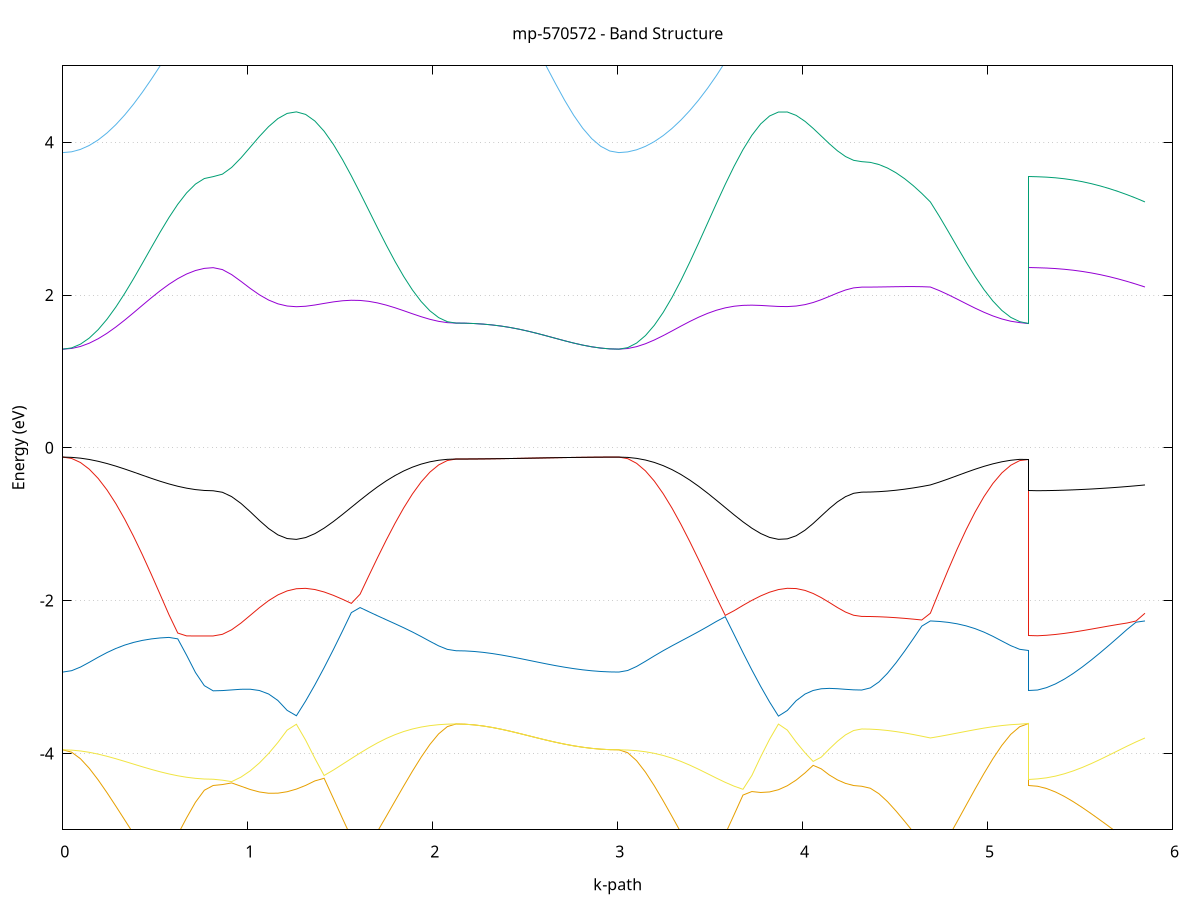 set title 'mp-570572 - Band Structure'
set xlabel 'k-path'
set ylabel 'Energy (eV)'
set grid y
set yrange [-5:5]
set terminal png size 800,600
set output 'mp-570572_bands_gnuplot.png'
plot '-' using 1:2 with lines notitle, '-' using 1:2 with lines notitle, '-' using 1:2 with lines notitle, '-' using 1:2 with lines notitle, '-' using 1:2 with lines notitle, '-' using 1:2 with lines notitle, '-' using 1:2 with lines notitle, '-' using 1:2 with lines notitle, '-' using 1:2 with lines notitle, '-' using 1:2 with lines notitle, '-' using 1:2 with lines notitle, '-' using 1:2 with lines notitle, '-' using 1:2 with lines notitle, '-' using 1:2 with lines notitle, '-' using 1:2 with lines notitle, '-' using 1:2 with lines notitle, '-' using 1:2 with lines notitle, '-' using 1:2 with lines notitle, '-' using 1:2 with lines notitle, '-' using 1:2 with lines notitle, '-' using 1:2 with lines notitle, '-' using 1:2 with lines notitle, '-' using 1:2 with lines notitle, '-' using 1:2 with lines notitle, '-' using 1:2 with lines notitle, '-' using 1:2 with lines notitle, '-' using 1:2 with lines notitle, '-' using 1:2 with lines notitle, '-' using 1:2 with lines notitle, '-' using 1:2 with lines notitle, '-' using 1:2 with lines notitle, '-' using 1:2 with lines notitle, '-' using 1:2 with lines notitle, '-' using 1:2 with lines notitle, '-' using 1:2 with lines notitle, '-' using 1:2 with lines notitle, '-' using 1:2 with lines notitle, '-' using 1:2 with lines notitle, '-' using 1:2 with lines notitle, '-' using 1:2 with lines notitle, '-' using 1:2 with lines notitle, '-' using 1:2 with lines notitle, '-' using 1:2 with lines notitle, '-' using 1:2 with lines notitle, '-' using 1:2 with lines notitle, '-' using 1:2 with lines notitle, '-' using 1:2 with lines notitle, '-' using 1:2 with lines notitle, '-' using 1:2 with lines notitle, '-' using 1:2 with lines notitle, '-' using 1:2 with lines notitle, '-' using 1:2 with lines notitle, '-' using 1:2 with lines notitle, '-' using 1:2 with lines notitle, '-' using 1:2 with lines notitle, '-' using 1:2 with lines notitle, '-' using 1:2 with lines notitle, '-' using 1:2 with lines notitle, '-' using 1:2 with lines notitle, '-' using 1:2 with lines notitle, '-' using 1:2 with lines notitle, '-' using 1:2 with lines notitle, '-' using 1:2 with lines notitle, '-' using 1:2 with lines notitle
0.000000 -22.692131
0.047824 -22.687831
0.095648 -22.675131
0.143472 -22.654031
0.191295 -22.624631
0.239119 -22.587131
0.286943 -22.541831
0.334767 -22.489031
0.382591 -22.429431
0.430415 -22.363531
0.478238 -22.292331
0.526062 -22.217331
0.573886 -22.140531
0.621710 -22.064831
0.669534 -21.994531
0.717358 -21.935731
0.765181 -21.895731
0.813005 -21.881431
0.813005 -21.881431
0.863005 -21.876831
0.913004 -21.863131
0.963004 -21.840831
1.013003 -21.811031
1.063003 -21.775431
1.113002 -21.736631
1.163002 -21.699231
1.213001 -21.669931
1.263001 -21.657131
1.313000 -21.668731
1.363000 -21.706931
1.412999 -21.767731
1.462999 -21.843931
1.512998 -21.928631
1.512998 -21.928631
1.560172 -22.011531
1.607346 -22.094231
1.654521 -22.174431
1.701695 -22.250131
1.748869 -22.320331
1.796043 -22.383831
1.843217 -22.440131
1.890391 -22.488531
1.937565 -22.528631
1.984739 -22.560131
2.031913 -22.582831
2.079087 -22.596431
2.126261 -22.600931
2.126261 -22.600931
2.175165 -22.601731
2.224069 -22.603831
2.272973 -22.607231
2.321877 -22.611831
2.370781 -22.617531
2.419685 -22.624131
2.468589 -22.631331
2.517493 -22.639131
2.566397 -22.647031
2.615300 -22.654931
2.664204 -22.662531
2.713108 -22.669631
2.762012 -22.676231
2.810916 -22.681731
2.859820 -22.686131
2.908724 -22.689331
2.957628 -22.691331
3.006532 -22.692131
3.006532 -22.692131
3.054466 -22.687231
3.102401 -22.672831
3.150335 -22.648931
3.198270 -22.615731
3.246204 -22.573331
3.294139 -22.522131
3.342073 -22.462631
3.390008 -22.395131
3.437942 -22.320631
3.485877 -22.239831
3.533811 -22.154131
3.581746 -22.065231
3.629680 -21.975431
3.677615 -21.887631
3.725549 -21.806431
3.773484 -21.737531
3.821418 -21.687331
3.869353 -21.661031
3.917287 -21.658931
3.965222 -21.675831
4.013156 -21.704031
4.013156 -21.704031
4.056961 -21.733731
4.100765 -21.763131
4.144570 -21.789631
4.188374 -21.811631
4.232179 -21.828031
4.275983 -21.838131
4.319788 -21.841531
4.319788 -21.841531
4.366169 -21.846531
4.412549 -21.861431
4.458930 -21.884931
4.505311 -21.915731
4.551692 -21.952331
4.598072 -21.993031
4.644453 -22.036831
4.690834 -22.082431
4.690834 -22.082431
4.739116 -22.160531
4.787398 -22.236731
4.835680 -22.308531
4.883962 -22.374331
4.932243 -22.432831
4.980525 -22.483331
5.028807 -22.525231
5.077089 -22.558231
5.125371 -22.581931
5.173653 -22.596231
5.221935 -22.600931
5.221935 -21.881431
5.270340 -21.882831
5.318744 -21.886831
5.367149 -21.893431
5.415553 -21.902731
5.463958 -21.914431
5.512362 -21.928531
5.560767 -21.944831
5.609172 -21.963131
5.657576 -21.983531
5.705981 -22.005731
5.754385 -22.029731
5.802790 -22.055331
5.851194 -22.082431
e
0.000000 -18.354231
0.047824 -18.419331
0.095648 -18.550231
0.143472 -18.703631
0.191295 -18.868931
0.239119 -19.041231
0.286943 -19.217431
0.334767 -19.395031
0.382591 -19.571831
0.430415 -19.745531
0.478238 -19.914131
0.526062 -20.075131
0.573886 -20.225931
0.621710 -20.362931
0.669534 -20.481331
0.717358 -20.574731
0.765181 -20.635631
0.813005 -20.656931
0.813005 -20.656931
0.863005 -20.659631
0.913004 -20.668031
0.963004 -20.682631
1.013003 -20.703631
1.063003 -20.731131
1.113002 -20.763231
1.163002 -20.795931
1.213001 -20.821831
1.263001 -20.830431
1.313000 -20.811931
1.363000 -20.761031
1.412999 -20.679431
1.462999 -20.572131
1.512998 -20.444131
1.512998 -20.444131
1.560172 -20.307931
1.607346 -20.159531
1.654521 -20.001031
1.701695 -19.834031
1.748869 -19.660231
1.796043 -19.481431
1.843217 -19.299531
1.890391 -19.117031
1.937565 -18.936431
1.984739 -18.761331
2.031913 -18.597031
2.079087 -18.454831
2.126261 -18.382231
2.126261 -18.382231
2.175165 -18.381931
2.224069 -18.381331
2.272973 -18.380331
2.321877 -18.378931
2.370781 -18.377231
2.419685 -18.375331
2.468589 -18.373131
2.517493 -18.370831
2.566397 -18.368331
2.615300 -18.365931
2.664204 -18.363531
2.713108 -18.361331
2.762012 -18.359331
2.810916 -18.357631
2.859820 -18.356131
2.908724 -18.355031
2.957628 -18.354431
3.006532 -18.354231
3.006532 -18.354231
3.054466 -18.427631
3.102401 -18.571531
3.150335 -18.737931
3.198270 -18.915431
3.246204 -19.098431
3.294139 -19.283431
3.342073 -19.467431
3.390008 -19.648331
3.437942 -19.824031
3.485877 -19.992731
3.533811 -20.152631
3.581746 -20.302331
3.629680 -20.439731
3.677615 -20.562231
3.725549 -20.666531
3.773484 -20.748531
3.821418 -20.803531
3.869353 -20.828731
3.917287 -20.826231
3.965222 -20.803531
4.013156 -20.770531
4.013156 -20.770531
4.056961 -20.738331
4.100765 -20.708531
4.144570 -20.683331
4.188374 -20.663831
4.232179 -20.650131
4.275983 -20.642131
4.319788 -20.639431
4.319788 -20.639431
4.366169 -20.631631
4.412549 -20.608731
4.458930 -20.571631
4.505311 -20.522031
4.551692 -20.461331
4.598072 -20.391231
4.644453 -20.312931
4.690834 -20.227831
4.690834 -20.227831
4.739116 -20.066631
4.787398 -19.893331
4.835680 -19.711531
4.883962 -19.524131
4.932243 -19.333731
4.980525 -19.143131
5.028807 -18.955431
5.077089 -18.774131
5.125371 -18.604531
5.173653 -18.457731
5.221935 -18.382231
5.221935 -20.656931
5.270340 -20.653931
5.318744 -20.645231
5.367149 -20.630931
5.415553 -20.610931
5.463958 -20.585731
5.512362 -20.555431
5.560767 -20.520431
5.609172 -20.480931
5.657576 -20.437231
5.705981 -20.389831
5.754385 -20.338831
5.802790 -20.284731
5.851194 -20.227831
e
0.000000 -18.111731
0.047824 -18.114831
0.095648 -18.123831
0.143472 -18.138231
0.191295 -18.157531
0.239119 -18.180531
0.286943 -18.206331
0.334767 -18.233831
0.382591 -18.261931
0.430415 -18.289731
0.478238 -18.316331
0.526062 -18.340831
0.573886 -18.362731
0.621710 -18.381431
0.669534 -18.396331
0.717358 -18.407231
0.765181 -18.413931
0.813005 -18.416231
0.813005 -18.416231
0.863005 -18.444731
0.913004 -18.518131
0.963004 -18.613231
1.013003 -18.711431
1.063003 -18.800831
1.113002 -18.874031
1.163002 -18.926931
1.213001 -18.957731
1.263001 -18.966831
1.313000 -18.955931
1.363000 -18.927231
1.412999 -18.883631
1.462999 -18.827931
1.512998 -18.762731
1.512998 -18.762731
1.560172 -18.695031
1.607346 -18.623631
1.654521 -18.550931
1.701695 -18.479031
1.748869 -18.410431
1.796043 -18.347031
1.843217 -18.291031
1.890391 -18.243631
1.937565 -18.205631
1.984739 -18.177231
2.031913 -18.157831
2.079087 -18.146531
2.126261 -18.142931
2.126261 -18.142931
2.175165 -18.142631
2.224069 -18.141931
2.272973 -18.140831
2.321877 -18.139331
2.370781 -18.137531
2.419685 -18.135331
2.468589 -18.132831
2.517493 -18.130231
2.566397 -18.127531
2.615300 -18.124831
2.664204 -18.122231
2.713108 -18.119731
2.762012 -18.117531
2.810916 -18.115531
2.859820 -18.113931
2.908724 -18.112731
2.957628 -18.112031
3.006532 -18.111731
3.006532 -18.111731
3.054466 -18.115531
3.102401 -18.126931
3.150335 -18.146931
3.198270 -18.176331
3.246204 -18.215531
3.294139 -18.264531
3.342073 -18.322531
3.390008 -18.388031
3.437942 -18.459031
3.485877 -18.533231
3.533811 -18.608331
3.581746 -18.682031
3.629680 -18.751931
3.677615 -18.815831
3.725549 -18.871431
3.773484 -18.916431
3.821418 -18.948431
3.869353 -18.965031
3.917287 -18.964131
3.965222 -18.944031
4.013156 -18.904031
4.013156 -18.904031
4.056961 -18.850831
4.100765 -18.783631
4.144570 -18.706731
4.188374 -18.626231
4.232179 -18.551931
4.275983 -18.497031
4.319788 -18.476431
4.319788 -18.476431
4.366169 -18.475231
4.412549 -18.471631
4.458930 -18.465731
4.505311 -18.457531
4.551692 -18.447231
4.598072 -18.434831
4.644453 -18.420631
4.690834 -18.404631
4.690834 -18.404631
4.739116 -18.379531
4.787398 -18.351131
4.835680 -18.320431
4.883962 -18.288631
4.932243 -18.256831
4.980525 -18.226431
5.028807 -18.198831
5.077089 -18.175531
5.125371 -18.157831
5.173653 -18.146731
5.221935 -18.142931
5.221935 -18.416231
5.270340 -18.416231
5.318744 -18.416331
5.367149 -18.416631
5.415553 -18.416931
5.463958 -18.417231
5.512362 -18.417431
5.560767 -18.417231
5.609172 -18.416831
5.657576 -18.415831
5.705981 -18.414231
5.754385 -18.411931
5.802790 -18.408731
5.851194 -18.404631
e
0.000000 -18.111731
0.047824 -18.061031
0.095648 -17.972431
0.143472 -17.887531
0.191295 -17.814231
0.239119 -17.753931
0.286943 -17.705731
0.334767 -17.668431
0.382591 -17.640131
0.430415 -17.619331
0.478238 -17.604431
0.526062 -17.594131
0.573886 -17.587231
0.621710 -17.582831
0.669534 -17.580131
0.717358 -17.578631
0.765181 -17.577931
0.813005 -17.577731
0.813005 -17.577731
0.863005 -17.549631
0.913004 -17.478131
0.963004 -17.386331
1.013003 -17.293131
1.063003 -17.210031
1.113002 -17.144231
1.163002 -17.099131
1.213001 -17.075631
1.263001 -17.072631
1.313000 -17.087831
1.363000 -17.118031
1.412999 -17.160131
1.462999 -17.210831
1.512998 -17.267531
1.512998 -17.267531
1.560172 -17.324331
1.607346 -17.382831
1.654521 -17.441931
1.701695 -17.500831
1.748869 -17.559631
1.796043 -17.618931
1.843217 -17.679931
1.890391 -17.744931
1.937565 -17.816731
1.984739 -17.897931
2.031913 -17.989731
2.079087 -18.085931
2.126261 -18.142931
2.126261 -18.142931
2.175165 -18.142631
2.224069 -18.141931
2.272973 -18.140831
2.321877 -18.139331
2.370781 -18.137431
2.419685 -18.135331
2.468589 -18.132831
2.517493 -18.130231
2.566397 -18.127531
2.615300 -18.124831
2.664204 -18.122231
2.713108 -18.119731
2.762012 -18.117531
2.810916 -18.115531
2.859820 -18.113931
2.908724 -18.112731
2.957628 -18.112031
3.006532 -18.111731
3.006532 -18.111731
3.054466 -18.054531
3.102401 -17.958031
3.150335 -17.866131
3.198270 -17.785231
3.246204 -17.713831
3.294139 -17.649131
3.342073 -17.588331
3.390008 -17.529331
3.437942 -17.470731
3.485877 -17.412031
3.533811 -17.353531
3.581746 -17.295931
3.629680 -17.240631
3.677615 -17.189231
3.725549 -17.144031
3.773484 -17.107531
3.821418 -17.082431
3.869353 -17.071731
3.917287 -17.078031
3.965222 -17.103131
4.013156 -17.148031
4.013156 -17.148031
4.056961 -17.205731
4.100765 -17.277031
4.144570 -17.357831
4.188374 -17.441631
4.232179 -17.518631
4.275983 -17.575031
4.319788 -17.596231
4.319788 -17.596231
4.366169 -17.596331
4.412549 -17.596531
4.458930 -17.597031
4.505311 -17.597831
4.551692 -17.598931
4.598072 -17.600531
4.644453 -17.602931
4.690834 -17.606031
4.690834 -17.606031
4.739116 -17.614731
4.787398 -17.627631
4.835680 -17.646231
4.883962 -17.672531
4.932243 -17.708531
4.980525 -17.756331
5.028807 -17.817931
5.077089 -17.894631
5.125371 -17.985731
5.173653 -18.083831
5.221935 -18.142931
5.221935 -17.577731
5.270340 -17.577931
5.318744 -17.578531
5.367149 -17.579731
5.415553 -17.581331
5.463958 -17.583331
5.512362 -17.585631
5.560767 -17.588131
5.609172 -17.590931
5.657576 -17.593831
5.705981 -17.596831
5.754385 -17.599931
5.802790 -17.602931
5.851194 -17.606031
e
0.000000 -14.490731
0.047824 -14.481131
0.095648 -14.452431
0.143472 -14.405531
0.191295 -14.341431
0.239119 -14.261531
0.286943 -14.167831
0.334767 -14.062231
0.382591 -13.947131
0.430415 -13.825331
0.478238 -13.699731
0.526062 -13.574131
0.573886 -13.452831
0.621710 -13.340731
0.669534 -13.243631
0.717358 -13.167931
0.765181 -13.119531
0.813005 -13.102831
0.813005 -13.102831
0.863005 -13.097631
0.913004 -13.081231
0.963004 -13.051431
1.013003 -13.005831
1.063003 -12.943331
1.113002 -12.866231
1.163002 -12.784431
1.213001 -12.720231
1.263001 -12.706731
1.313000 -12.760331
1.363000 -12.864231
1.412999 -12.994631
1.462999 -13.137031
1.512998 -13.283931
1.512998 -13.283931
1.560172 -13.422931
1.607346 -13.560331
1.654521 -13.694631
1.701695 -13.824431
1.748869 -13.948531
1.796043 -14.065531
1.843217 -14.173831
1.890391 -14.271631
1.937565 -14.356631
1.984739 -14.426531
2.031913 -14.478831
2.079087 -14.511231
2.126261 -14.522231
2.126261 -14.522231
2.175165 -14.521931
2.224069 -14.521231
2.272973 -14.520031
2.321877 -14.518431
2.370781 -14.516431
2.419685 -14.514131
2.468589 -14.511531
2.517493 -14.508831
2.566397 -14.506031
2.615300 -14.503331
2.664204 -14.500731
2.713108 -14.498331
2.762012 -14.496131
2.810916 -14.494231
2.859820 -14.492731
2.908724 -14.491631
2.957628 -14.490931
3.006532 -14.490731
3.006532 -14.490731
3.054466 -14.479431
3.102401 -14.446331
3.150335 -14.392931
3.198270 -14.321531
3.246204 -14.234931
3.294139 -14.135331
3.342073 -14.025131
3.390008 -13.906231
3.437942 -13.780431
3.485877 -13.648831
3.533811 -13.513031
3.581746 -13.374331
3.629680 -13.234431
3.677615 -13.095831
3.725549 -12.962731
3.773484 -12.842631
3.821418 -12.749731
3.869353 -12.705231
3.917287 -12.721731
3.965222 -12.782731
4.013156 -12.859331
4.013156 -12.859331
4.056961 -12.926331
4.100765 -12.982731
4.144570 -13.026531
4.188374 -13.057731
4.232179 -13.078031
4.275983 -13.089331
4.319788 -13.092831
4.319788 -13.092831
4.366169 -13.100031
4.412549 -13.121331
4.458930 -13.155831
4.505311 -13.202231
4.551692 -13.258731
4.598072 -13.323831
4.644453 -13.395531
4.690834 -13.472231
4.690834 -13.472231
4.739116 -13.607631
4.787398 -13.746931
4.835680 -13.884931
4.883962 -14.017131
4.932243 -14.139831
4.980525 -14.249831
5.028807 -14.344131
5.077089 -14.420331
5.125371 -14.476331
5.173653 -14.510631
5.221935 -14.522231
5.221935 -13.102831
5.270340 -13.105631
5.318744 -13.113831
5.367149 -13.127331
5.415553 -13.145831
5.463958 -13.169031
5.512362 -13.196531
5.560767 -13.227931
5.609172 -13.262731
5.657576 -13.300431
5.705981 -13.340631
5.754385 -13.382931
5.802790 -13.426931
5.851194 -13.472231
e
0.000000 -14.490731
0.047824 -14.471431
0.095648 -14.414331
0.143472 -14.320931
0.191295 -14.193731
0.239119 -14.035831
0.286943 -13.850731
0.334767 -13.641631
0.382591 -13.411931
0.430415 -13.164431
0.478238 -12.901931
0.526062 -12.626731
0.573886 -12.340831
0.621710 -12.046231
0.669534 -11.745131
0.717358 -11.440231
0.765181 -11.138931
0.813005 -10.926531
0.813005 -10.926531
0.863005 -10.930131
0.913004 -10.990331
0.963004 -11.135431
1.013003 -11.301131
1.063003 -11.465731
1.113002 -11.619631
1.163002 -11.750931
1.213001 -11.838631
1.263001 -11.855631
1.313000 -11.797631
1.363000 -11.708031
1.412999 -11.663131
1.462999 -11.739031
1.512998 -11.936331
1.512998 -11.936331
1.560172 -12.185631
1.607346 -12.461931
1.654521 -12.746931
1.701695 -13.029731
1.748869 -13.302931
1.796043 -13.560431
1.843217 -13.797031
1.890391 -14.007431
1.937565 -14.186931
1.984739 -14.331131
2.031913 -14.436531
2.079087 -14.500631
2.126261 -14.522231
2.126261 -14.522231
2.175165 -14.521931
2.224069 -14.521231
2.272973 -14.520031
2.321877 -14.518431
2.370781 -14.516431
2.419685 -14.514131
2.468589 -14.511531
2.517493 -14.508831
2.566397 -14.506031
2.615300 -14.503331
2.664204 -14.500731
2.713108 -14.498331
2.762012 -14.496131
2.810916 -14.494231
2.859820 -14.492731
2.908724 -14.491631
2.957628 -14.490931
3.006532 -14.490731
3.006532 -14.490731
3.054466 -14.468531
3.102401 -14.402631
3.150335 -14.294331
3.198270 -14.146431
3.246204 -13.962431
3.294139 -13.747031
3.342073 -13.505331
3.390008 -13.242831
3.437942 -12.965131
3.485877 -12.678831
3.533811 -12.392531
3.581746 -12.118931
3.629680 -11.880531
3.677615 -11.717431
3.725549 -11.671831
3.773484 -11.726131
3.821418 -11.809231
3.869353 -11.857431
3.917287 -11.836531
3.965222 -11.752331
4.013156 -11.628631
4.013156 -11.628631
4.056961 -11.496631
4.100765 -11.355431
4.144570 -11.211331
4.188374 -11.073831
4.232179 -10.972931
4.275983 -10.946031
4.319788 -10.945431
4.319788 -10.945431
4.366169 -11.052831
4.412549 -11.235931
4.458930 -11.430131
4.505311 -11.626031
4.551692 -11.821031
4.598072 -12.014031
4.644453 -12.204231
4.690834 -12.391131
4.690834 -12.391131
4.739116 -12.700831
4.787398 -12.997531
4.835680 -13.278431
4.883962 -13.540531
4.932243 -13.780131
4.980525 -13.993431
5.028807 -14.176131
5.077089 -14.323931
5.125371 -14.432831
5.173653 -14.499631
5.221935 -14.522231
5.221935 -10.926531
5.270340 -10.977631
5.318744 -11.080031
5.367149 -11.195731
5.415553 -11.315631
5.463958 -11.436831
5.512362 -11.558531
5.560767 -11.680031
5.609172 -11.801031
5.657576 -11.921231
5.705981 -12.040531
5.754385 -12.158731
5.802790 -12.275631
5.851194 -12.391131
e
0.000000 -9.087231
0.047824 -9.093731
0.095648 -9.113431
0.143472 -9.146531
0.191295 -9.193331
0.239119 -9.254231
0.286943 -9.329131
0.334767 -9.417531
0.382591 -9.518231
0.430415 -9.629131
0.478238 -9.747331
0.526062 -9.868731
0.573886 -9.988531
0.621710 -10.100831
0.669534 -10.199031
0.717358 -10.276231
0.765181 -10.452731
0.813005 -10.666631
0.813005 -10.666631
0.863005 -10.734531
0.913004 -10.797331
0.963004 -10.770131
1.013003 -10.707931
1.063003 -10.631931
1.113002 -10.552531
1.163002 -10.480631
1.213001 -10.430531
1.263001 -10.420731
1.313000 -10.466231
1.363000 -10.554931
1.412999 -10.625431
1.462999 -10.597731
1.512998 -10.464831
1.512998 -10.464831
1.560172 -10.288631
1.607346 -10.097331
1.654521 -9.910331
1.701695 -9.738131
1.748869 -9.586231
1.796043 -9.456531
1.843217 -9.348331
1.890391 -9.260231
1.937565 -9.190631
1.984739 -9.137831
2.031913 -9.100931
2.079087 -9.079031
2.126261 -9.071731
2.126261 -9.071731
2.175165 -9.071831
2.224069 -9.072231
2.272973 -9.072831
2.321877 -9.073531
2.370781 -9.074531
2.419685 -9.075631
2.468589 -9.076831
2.517493 -9.078131
2.566397 -9.079531
2.615300 -9.080831
2.664204 -9.082131
2.713108 -9.083331
2.762012 -9.084431
2.810916 -9.085431
2.859820 -9.086231
2.908724 -9.086731
2.957628 -9.087131
3.006532 -9.087231
3.006532 -9.087231
3.054466 -9.094831
3.102401 -9.117631
3.150335 -9.156131
3.198270 -9.211131
3.246204 -9.283831
3.294139 -9.375631
3.342073 -9.488531
3.390008 -9.623631
3.437942 -9.781231
3.485877 -9.958731
3.533811 -10.149331
3.581746 -10.340031
3.629680 -10.507331
3.677615 -10.611731
3.725549 -10.614031
3.773484 -10.538131
3.821418 -10.457031
3.869353 -10.419431
3.917287 -10.432531
3.965222 -10.482331
4.013156 -10.552431
4.013156 -10.552431
4.056961 -10.623331
4.100765 -10.692931
4.144570 -10.754431
4.188374 -10.797831
4.232179 -10.794631
4.275983 -10.718331
4.319788 -10.663931
4.319788 -10.663931
4.366169 -10.555831
4.412549 -10.370631
4.458930 -10.266331
4.505311 -10.220931
4.551692 -10.165831
4.598072 -10.102631
4.644453 -10.033431
4.690834 -9.959931
4.690834 -9.959931
4.739116 -9.829431
4.787398 -9.698331
4.835680 -9.572631
4.883962 -9.456831
4.932243 -9.354231
4.980525 -9.266831
5.028807 -9.195631
5.077089 -9.140931
5.125371 -9.102231
5.173653 -9.079331
5.221935 -9.071731
5.221935 -10.666631
5.270340 -10.615431
5.318744 -10.512631
5.367149 -10.396231
5.415553 -10.297731
5.463958 -10.273431
5.512362 -10.244731
5.560767 -10.211931
5.609172 -10.175731
5.657576 -10.136531
5.705981 -10.094931
5.754385 -10.051231
5.802790 -10.006131
5.851194 -9.959931
e
0.000000 -7.983131
0.047824 -7.979431
0.095648 -7.968331
0.143472 -7.950031
0.191295 -7.924331
0.239119 -7.891431
0.286943 -7.851831
0.334767 -7.850131
0.382591 -8.088131
0.430415 -8.349731
0.478238 -8.627031
0.526062 -8.916831
0.573886 -9.216431
0.621710 -9.523131
0.669534 -9.834331
0.717358 -10.146731
0.765181 -10.325731
0.813005 -10.342831
0.813005 -10.342831
0.863005 -10.258531
0.913004 -10.097431
0.963004 -9.918631
1.013003 -9.734731
1.063003 -9.549831
1.113002 -9.366631
1.163002 -9.189831
1.213001 -9.036231
1.263001 -8.988131
1.313000 -9.053131
1.363000 -9.082831
1.412999 -9.051431
1.462999 -8.972531
1.512998 -8.859831
1.512998 -8.859831
1.560172 -8.729531
1.607346 -8.579131
1.654521 -8.410731
1.701695 -8.470131
1.748869 -8.570131
1.796043 -8.659331
1.843217 -8.737431
1.890391 -8.804031
1.937565 -8.858931
1.984739 -8.901731
2.031913 -8.932431
2.079087 -8.950931
2.126261 -8.957131
2.126261 -8.957131
2.175165 -8.950731
2.224069 -8.931631
2.272973 -8.900331
2.321877 -8.857431
2.370781 -8.803731
2.419685 -8.740531
2.468589 -8.669231
2.517493 -8.591531
2.566397 -8.509431
2.615300 -8.425031
2.664204 -8.340831
2.713108 -8.259531
2.762012 -8.183831
2.810916 -8.116531
2.859820 -8.060431
2.908724 -8.018231
2.957628 -7.992031
3.006532 -7.983131
3.006532 -7.983131
3.054466 -7.977531
3.102401 -7.961031
3.150335 -7.933531
3.198270 -7.895431
3.246204 -7.846931
3.294139 -7.788631
3.342073 -7.865431
3.390008 -8.070231
3.437942 -8.268431
3.485877 -8.453631
3.533811 -8.622031
3.581746 -8.771131
3.629680 -8.898931
3.677615 -9.001331
3.725549 -9.070331
3.773484 -9.092531
3.821418 -9.056531
3.869353 -8.989231
3.917287 -9.029031
3.965222 -9.172431
4.013156 -9.339631
4.013156 -9.339631
4.056961 -9.498431
4.100765 -9.659031
4.144570 -9.819631
4.188374 -9.978031
4.232179 -10.130131
4.275983 -10.263131
4.319788 -10.328231
4.319788 -10.328231
4.366169 -10.321131
4.412549 -10.300231
4.458930 -10.173131
4.505311 -9.972631
4.551692 -9.771731
4.598072 -9.571831
4.644453 -9.373731
4.690834 -9.178231
4.690834 -9.178231
4.739116 -8.854031
4.787398 -8.542031
4.835680 -8.552631
4.883962 -8.645631
4.932243 -8.727231
4.980525 -8.796831
5.028807 -8.854231
5.077089 -8.899131
5.125371 -8.931331
5.173653 -8.950631
5.221935 -8.957131
5.221935 -10.342831
5.270340 -10.339931
5.318744 -10.331331
5.367149 -10.317231
5.415553 -10.275431
5.463958 -10.152931
5.512362 -10.029731
5.560767 -9.906431
5.609172 -9.783331
5.657576 -9.660631
5.705981 -9.538631
5.754385 -9.417431
5.802790 -9.297231
5.851194 -9.178231
e
0.000000 -6.905331
0.047824 -6.942831
0.095648 -7.016631
0.143472 -7.121231
0.191295 -7.257931
0.239119 -7.425531
0.286943 -7.621031
0.334767 -7.796931
0.382591 -7.748331
0.430415 -7.688331
0.478238 -7.622431
0.526062 -7.551731
0.573886 -7.477931
0.621710 -7.403631
0.669534 -7.332931
0.717358 -7.281731
0.765181 -7.287231
0.813005 -7.289031
0.813005 -7.289031
0.863005 -7.319131
0.913004 -7.407031
0.963004 -7.547031
1.013003 -7.730531
1.063003 -7.946831
1.113002 -8.182631
1.163002 -8.419131
1.213001 -8.620431
1.263001 -8.678731
1.313000 -8.559231
1.363000 -8.397831
1.412999 -8.231331
1.462999 -8.067331
1.512998 -7.976031
1.512998 -7.976031
1.560172 -8.111731
1.607346 -8.240131
1.654521 -8.359531
1.701695 -8.225531
1.748869 -8.029131
1.796043 -7.827131
1.843217 -7.627631
1.890391 -7.438931
1.937565 -7.269431
1.984739 -7.126531
2.031913 -7.015731
2.079087 -6.939331
2.126261 -6.904031
2.126261 -6.904031
2.175165 -6.903631
2.224069 -6.902531
2.272973 -6.900931
2.321877 -6.898731
2.370781 -6.896331
2.419685 -6.893831
2.468589 -6.891631
2.517493 -6.889731
2.566397 -6.888631
2.615300 -6.888331
2.664204 -6.888931
2.713108 -6.890631
2.762012 -6.893131
2.810916 -6.896231
2.859820 -6.899531
2.908724 -6.902531
2.957628 -6.904531
3.006532 -6.905331
3.006532 -6.905331
3.054466 -6.947431
3.102401 -7.029831
3.150335 -7.145931
3.198270 -7.293931
3.246204 -7.468431
3.294139 -7.661731
3.342073 -7.720731
3.390008 -7.644631
3.437942 -7.561131
3.485877 -7.529831
3.533811 -7.659931
3.581746 -7.798731
3.629680 -7.944931
3.677615 -8.097331
3.725549 -8.254331
3.773484 -8.413031
3.821418 -8.566231
3.869353 -8.678931
3.917287 -8.625831
3.965222 -8.434831
4.013156 -8.208231
4.013156 -8.208231
4.056961 -7.999631
4.100765 -7.803631
4.144570 -7.634631
4.188374 -7.623231
4.232179 -7.649131
4.275983 -7.665131
4.319788 -7.670531
4.319788 -7.670531
4.366169 -7.687531
4.412549 -7.734631
4.458930 -7.803131
4.505311 -7.883931
4.551692 -7.969731
4.598072 -8.055331
4.644453 -8.137131
4.690834 -8.212831
4.690834 -8.212831
4.739116 -8.335131
4.787398 -8.448631
4.835680 -8.245231
4.883962 -7.968331
4.932243 -7.715031
4.980525 -7.489731
5.028807 -7.296631
5.077089 -7.139431
5.125371 -7.020831
5.173653 -6.940731
5.221935 -6.904031
5.221935 -7.289031
5.270340 -7.288631
5.318744 -7.287631
5.367149 -7.356731
5.415553 -7.446831
5.463958 -7.545431
5.512362 -7.647131
5.560767 -7.748131
5.609172 -7.845331
5.657576 -7.936631
5.705981 -8.020231
5.754385 -8.094731
5.802790 -8.159131
5.851194 -8.212831
e
0.000000 -6.863131
0.047824 -6.869031
0.095648 -6.886231
0.143472 -6.913431
0.191295 -6.948631
0.239119 -6.989231
0.286943 -7.032531
0.334767 -7.076031
0.382591 -7.117631
0.430415 -7.155631
0.478238 -7.189031
0.526062 -7.217331
0.573886 -7.240431
0.621710 -7.258731
0.669534 -7.272331
0.717358 -7.271931
0.765181 -7.229331
0.813005 -7.213731
0.813005 -7.213731
0.863005 -7.207331
0.913004 -7.188731
0.963004 -7.159031
1.013003 -7.120231
1.063003 -7.077131
1.113002 -7.041231
1.163002 -7.038731
1.213001 -7.098731
1.263001 -7.213531
1.313000 -7.356431
1.363000 -7.511031
1.412999 -7.668631
1.462999 -7.824531
1.512998 -7.908231
1.512998 -7.908231
1.560172 -7.765331
1.607346 -7.629731
1.654521 -7.502731
1.701695 -7.385031
1.748869 -7.277631
1.796043 -7.181031
1.843217 -7.096031
1.890391 -7.023131
1.937565 -6.962831
1.984739 -6.915631
2.031913 -6.881931
2.079087 -6.861731
2.126261 -6.855031
2.126261 -6.855031
2.175165 -6.855131
2.224069 -6.855331
2.272973 -6.855631
2.321877 -6.856031
2.370781 -6.856531
2.419685 -6.857131
2.468589 -6.857731
2.517493 -6.858431
2.566397 -6.859131
2.615300 -6.859831
2.664204 -6.860431
2.713108 -6.861131
2.762012 -6.861631
2.810916 -6.862131
2.859820 -6.862531
2.908724 -6.862831
2.957628 -6.863031
3.006532 -6.863131
3.006532 -6.863131
3.054466 -6.869931
3.102401 -6.890731
3.150335 -6.925631
3.198270 -6.974331
3.246204 -7.036531
3.294139 -7.111631
3.342073 -7.199231
3.390008 -7.298531
3.437942 -7.408931
3.485877 -7.471331
3.533811 -7.377531
3.581746 -7.282131
3.629680 -7.189231
3.677615 -7.105731
3.725549 -7.044431
3.773484 -7.026631
3.821418 -7.066231
3.869353 -7.144531
3.917287 -7.235531
3.965222 -7.325631
4.013156 -7.408631
4.013156 -7.408631
4.056961 -7.475831
4.100765 -7.533231
4.144570 -7.575731
4.188374 -7.479831
4.232179 -7.372231
4.275983 -7.304931
4.319788 -7.282131
4.319788 -7.282131
4.366169 -7.281431
4.412549 -7.279231
4.458930 -7.275431
4.505311 -7.270231
4.551692 -7.263331
4.598072 -7.254631
4.644453 -7.244231
4.690834 -7.231931
4.690834 -7.231931
4.739116 -7.205731
4.787398 -7.173531
4.835680 -7.135531
4.883962 -7.092631
4.932243 -7.046231
4.980525 -6.998831
5.028807 -6.953431
5.077089 -6.913431
5.125371 -6.882031
5.173653 -6.861931
5.221935 -6.855031
5.221935 -7.213731
5.270340 -7.231731
5.318744 -7.282131
5.367149 -7.285931
5.415553 -7.283531
5.463958 -7.280531
5.512362 -7.276831
5.560767 -7.272431
5.609172 -7.267331
5.657576 -7.261531
5.705981 -7.255131
5.754385 -7.248031
5.802790 -7.240331
5.851194 -7.231931
e
0.000000 -6.863131
0.047824 -6.833731
0.095648 -6.784031
0.143472 -6.718231
0.191295 -6.633331
0.239119 -6.528131
0.286943 -6.402831
0.334767 -6.258231
0.382591 -6.095431
0.430415 -5.916331
0.478238 -5.725131
0.526062 -5.603431
0.573886 -5.738531
0.621710 -5.879431
0.669534 -6.003831
0.717358 -6.103731
0.765181 -6.169831
0.813005 -6.193231
0.813005 -6.193231
0.863005 -6.203531
0.913004 -6.234331
0.963004 -6.285631
1.013003 -6.355731
1.063003 -6.439331
1.113002 -6.522531
1.163002 -6.575731
1.213001 -6.565631
1.263001 -6.495731
1.313000 -6.388931
1.363000 -6.258631
1.412999 -6.111231
1.462999 -5.949931
1.512998 -5.777331
1.512998 -5.777331
1.560172 -5.608031
1.607346 -5.465931
1.654521 -5.602831
1.701695 -5.812931
1.748869 -6.012031
1.796043 -6.193931
1.843217 -6.355931
1.890391 -6.496331
1.937565 -6.613831
1.984739 -6.707831
2.031913 -6.778731
2.079087 -6.828931
2.126261 -6.855031
2.126261 -6.855031
2.175165 -6.855131
2.224069 -6.855331
2.272973 -6.855631
2.321877 -6.856031
2.370781 -6.856531
2.419685 -6.857131
2.468589 -6.857731
2.517493 -6.858431
2.566397 -6.859131
2.615300 -6.859831
2.664204 -6.860431
2.713108 -6.861131
2.762012 -6.861631
2.810916 -6.862131
2.859820 -6.862531
2.908724 -6.862831
2.957628 -6.863031
3.006532 -6.863131
3.006532 -6.863131
3.054466 -6.830431
3.102401 -6.775231
3.150335 -6.700331
3.198270 -6.602531
3.246204 -6.481031
3.294139 -6.336431
3.342073 -6.169931
3.390008 -5.983931
3.437942 -5.785031
3.485877 -5.693131
3.533811 -5.863631
3.581746 -6.044231
3.629680 -6.213631
3.677615 -6.364931
3.725549 -6.486931
3.773484 -6.560431
3.821418 -6.574031
3.869353 -6.548631
3.917287 -6.511431
3.965222 -6.476531
4.013156 -6.448731
4.013156 -6.448731
4.056961 -6.430431
4.100765 -6.418031
4.144570 -6.410231
4.188374 -6.405831
4.232179 -6.403531
4.275983 -6.402531
4.319788 -6.402231
4.319788 -6.402231
4.366169 -6.379631
4.412549 -6.315731
4.458930 -6.219631
4.505311 -6.100931
4.551692 -5.967931
4.598072 -5.827031
4.644453 -5.683931
4.690834 -5.549331
4.690834 -5.549331
4.739116 -5.575331
4.787398 -5.783931
4.835680 -5.987531
4.883962 -6.174331
4.932243 -6.341031
4.980525 -6.485531
5.028807 -6.606531
5.077089 -6.703331
5.125371 -6.776331
5.173653 -6.828031
5.221935 -6.855031
5.221935 -6.193231
5.270340 -6.178731
5.318744 -6.138731
5.367149 -6.081031
5.415553 -6.013831
5.463958 -5.943331
5.512362 -5.874131
5.560767 -5.808931
5.609172 -5.749331
5.657576 -5.696131
5.705981 -5.649631
5.754385 -5.609531
5.802790 -5.575931
5.851194 -5.549331
e
0.000000 -3.953431
0.047824 -3.984531
0.095648 -4.070531
0.143472 -4.196231
0.191295 -4.347631
0.239119 -4.514831
0.286943 -4.691031
0.334767 -4.871331
0.382591 -5.052131
0.430415 -5.230031
0.478238 -5.399931
0.526062 -5.480231
0.573886 -5.283831
0.621710 -5.063031
0.669534 -4.843031
0.717358 -4.639831
0.765181 -4.482731
0.813005 -4.420131
0.813005 -4.420131
0.863005 -4.408031
0.913004 -4.386631
0.963004 -4.429331
1.013003 -4.472431
1.063003 -4.505131
1.113002 -4.521931
1.163002 -4.520831
1.213001 -4.502031
1.263001 -4.467431
1.313000 -4.419331
1.363000 -4.360231
1.412999 -4.325731
1.462999 -4.589331
1.512998 -4.856231
1.512998 -4.856231
1.560172 -5.101231
1.607346 -5.303231
1.654521 -5.208231
1.701695 -5.020731
1.748869 -4.824231
1.796043 -4.625031
1.843217 -4.426731
1.890391 -4.233231
1.937565 -4.049731
1.984739 -3.883431
2.031913 -3.744931
2.079087 -3.649631
2.126261 -3.614931
2.126261 -3.614931
2.175165 -3.618031
2.224069 -3.626931
2.272973 -3.641331
2.321877 -3.660631
2.370781 -3.683931
2.419685 -3.710331
2.468589 -3.738831
2.517493 -3.768431
2.566397 -3.798131
2.615300 -3.826931
2.664204 -3.854131
2.713108 -3.878931
2.762012 -3.900831
2.810916 -3.919331
2.859820 -3.934131
2.908724 -3.944831
2.957628 -3.951331
3.006532 -3.953431
3.006532 -3.953431
3.054466 -3.991431
3.102401 -4.095531
3.150335 -4.245531
3.198270 -4.424631
3.246204 -4.620831
3.294139 -4.826431
3.342073 -5.035631
3.390008 -5.243931
3.437942 -5.443531
3.485877 -5.514031
3.533811 -5.300631
3.581746 -5.056231
3.629680 -4.802431
3.677615 -4.545631
3.725549 -4.499531
3.773484 -4.511831
3.821418 -4.504731
3.869353 -4.475731
3.917287 -4.423631
3.965222 -4.349231
4.013156 -4.255331
4.013156 -4.255331
4.056961 -4.156431
4.100765 -4.202331
4.144570 -4.283031
4.188374 -4.346831
4.232179 -4.392931
4.275983 -4.420931
4.319788 -4.430331
4.319788 -4.430331
4.366169 -4.456231
4.412549 -4.527631
4.458930 -4.631331
4.505311 -4.754731
4.551692 -4.888731
4.598072 -5.027231
4.644453 -5.165131
4.690834 -5.292531
4.690834 -5.292531
4.739116 -5.298431
4.787398 -5.102831
4.835680 -4.892631
4.883962 -4.679731
4.932243 -4.468631
4.980525 -4.263831
5.028807 -4.070431
5.077089 -3.895931
5.125371 -3.750931
5.173653 -3.651231
5.221935 -3.614931
5.221935 -4.420131
5.270340 -4.430231
5.318744 -4.459431
5.367149 -4.505231
5.415553 -4.564231
5.463958 -4.633131
5.512362 -4.709131
5.560767 -4.789831
5.609172 -4.873631
5.657576 -4.958931
5.705981 -5.044731
5.754385 -5.129831
5.802790 -5.213131
5.851194 -5.292531
e
0.000000 -3.953431
0.047824 -3.957231
0.095648 -3.968231
0.143472 -3.985931
0.191295 -4.009531
0.239119 -4.038031
0.286943 -4.070131
0.334767 -4.104631
0.382591 -4.140131
0.430415 -4.175431
0.478238 -4.209331
0.526062 -4.240831
0.573886 -4.269031
0.621710 -4.293131
0.669534 -4.312531
0.717358 -4.326731
0.765181 -4.335431
0.813005 -4.338331
0.813005 -4.338331
0.863005 -4.350831
0.913004 -4.369431
0.963004 -4.311231
1.013003 -4.229131
1.063003 -4.125431
1.113002 -4.001131
1.163002 -3.857331
1.213001 -3.695531
1.263001 -3.618631
1.313000 -3.826531
1.363000 -4.065531
1.412999 -4.289531
1.462999 -4.218331
1.512998 -4.141331
1.512998 -4.141331
1.560172 -4.067831
1.607346 -3.995431
1.654521 -3.926431
1.701695 -3.862431
1.748869 -3.805031
1.796043 -3.755331
1.843217 -3.713931
1.890391 -3.680731
1.937565 -3.655231
1.984739 -3.636731
2.031913 -3.624331
2.079087 -3.617231
2.126261 -3.614931
2.126261 -3.614931
2.175165 -3.618031
2.224069 -3.626931
2.272973 -3.641331
2.321877 -3.660631
2.370781 -3.683931
2.419685 -3.710331
2.468589 -3.738831
2.517493 -3.768431
2.566397 -3.798131
2.615300 -3.826931
2.664204 -3.854131
2.713108 -3.878931
2.762012 -3.900831
2.810916 -3.919331
2.859820 -3.934131
2.908724 -3.944831
2.957628 -3.951331
3.006532 -3.953431
3.006532 -3.953431
3.054466 -3.956131
3.102401 -3.964431
3.150335 -3.978631
3.198270 -3.999331
3.246204 -4.027131
3.294139 -4.062331
3.342073 -4.104831
3.390008 -4.153831
3.437942 -4.208031
3.485877 -4.265331
3.533811 -4.323331
3.581746 -4.379131
3.629680 -4.429331
3.677615 -4.470131
3.725549 -4.289931
3.773484 -4.044231
3.821418 -3.815431
3.869353 -3.616331
3.917287 -3.694831
3.965222 -3.851831
4.013156 -3.992431
4.013156 -3.992431
4.056961 -4.105031
4.100765 -4.049631
4.144570 -3.942131
4.188374 -3.841531
4.232179 -3.757431
4.275983 -3.700631
4.319788 -3.680431
4.319788 -3.680431
4.366169 -3.682631
4.412549 -3.689331
4.458930 -3.700131
4.505311 -3.714731
4.551692 -3.732431
4.598072 -3.752831
4.644453 -3.774931
4.690834 -3.798131
4.690834 -3.798131
4.739116 -3.778231
4.787398 -3.756831
4.835680 -3.734331
4.883962 -3.711631
4.932243 -3.689631
4.980525 -3.669031
5.028807 -3.650831
5.077089 -3.635731
5.125371 -3.624331
5.173653 -3.617331
5.221935 -3.614931
5.221935 -4.338331
5.270340 -4.333731
5.318744 -4.320031
5.367149 -4.297631
5.415553 -4.266931
5.463958 -4.228731
5.512362 -4.183931
5.560767 -4.133631
5.609172 -4.079231
5.657576 -4.021931
5.705981 -3.963531
5.754385 -3.905631
5.802790 -3.849931
5.851194 -3.798131
e
0.000000 -2.935431
0.047824 -2.917331
0.095648 -2.869931
0.143472 -2.807331
0.191295 -2.741531
0.239119 -2.680031
0.286943 -2.626431
0.334767 -2.582231
0.382591 -2.547331
0.430415 -2.520831
0.478238 -2.501631
0.526062 -2.488731
0.573886 -2.481731
0.621710 -2.500731
0.669534 -2.715231
0.717358 -2.941431
0.765181 -3.113331
0.813005 -3.181031
0.813005 -3.181031
0.863005 -3.177631
0.913004 -3.169231
0.963004 -3.160731
1.013003 -3.159931
1.063003 -3.176931
1.113002 -3.222831
1.163002 -3.307731
1.213001 -3.436831
1.263001 -3.507631
1.313000 -3.314631
1.363000 -3.102931
1.412999 -2.877531
1.462999 -2.640731
1.512998 -2.394931
1.512998 -2.394931
1.560172 -2.157231
1.607346 -2.091231
1.654521 -2.145531
1.701695 -2.198731
1.748869 -2.250731
1.796043 -2.302331
1.843217 -2.355231
1.890391 -2.410831
1.937565 -2.470231
1.984739 -2.532431
2.031913 -2.592131
2.079087 -2.638331
2.126261 -2.656231
2.126261 -2.656231
2.175165 -2.658631
2.224069 -2.665831
2.272973 -2.677431
2.321877 -2.692931
2.370781 -2.711831
2.419685 -2.733231
2.468589 -2.756331
2.517493 -2.780431
2.566397 -2.804731
2.615300 -2.828531
2.664204 -2.851131
2.713108 -2.871831
2.762012 -2.890331
2.810916 -2.906031
2.859820 -2.918631
2.908724 -2.927931
2.957628 -2.933531
3.006532 -2.935431
3.006532 -2.935431
3.054466 -2.914931
3.102401 -2.862431
3.150335 -2.794631
3.198270 -2.723931
3.246204 -2.655931
3.294139 -2.591631
3.342073 -2.529831
3.390008 -2.468331
3.437942 -2.405631
3.485877 -2.340631
3.533811 -2.272931
3.581746 -2.210931
3.629680 -2.444431
3.677615 -2.680231
3.725549 -2.907331
3.773484 -3.123531
3.821418 -3.326931
3.869353 -3.512031
3.917287 -3.438431
3.965222 -3.310431
4.013156 -3.223331
4.013156 -3.223331
4.056961 -3.176431
4.100765 -3.154131
4.144570 -3.148931
4.188374 -3.153331
4.232179 -3.161331
4.275983 -3.168131
4.319788 -3.170731
4.319788 -3.170731
4.366169 -3.142831
4.412549 -3.065231
4.458930 -2.951431
4.505311 -2.813931
4.551692 -2.661631
4.598072 -2.500431
4.644453 -2.334231
4.690834 -2.266131
4.690834 -2.266131
4.739116 -2.272731
4.787398 -2.284831
4.835680 -2.303731
4.883962 -2.330631
4.932243 -2.366631
4.980525 -2.412431
5.028807 -2.467431
5.077089 -2.528731
5.125371 -2.589631
5.173653 -2.637531
5.221935 -2.656231
5.221935 -3.181031
5.270340 -3.170431
5.318744 -3.139431
5.367149 -3.090731
5.415553 -3.027331
5.463958 -2.952431
5.512362 -2.868631
5.560767 -2.778031
5.609172 -2.682331
5.657576 -2.582931
5.705981 -2.480831
5.754385 -2.377231
5.802790 -2.282731
5.851194 -2.266131
e
0.000000 -0.121231
0.047824 -0.139131
0.095648 -0.192431
0.143472 -0.280231
0.191295 -0.400831
0.239119 -0.551931
0.286943 -0.730931
0.334767 -0.934331
0.382591 -1.158631
0.430415 -1.400031
0.478238 -1.654631
0.526062 -1.917731
0.573886 -2.183531
0.621710 -2.424831
0.669534 -2.462131
0.717358 -2.462831
0.765181 -2.462631
0.813005 -2.462531
0.813005 -2.462531
0.863005 -2.441231
0.913004 -2.381731
0.963004 -2.294831
1.013003 -2.194131
1.063003 -2.092331
1.113002 -2.000131
1.163002 -1.925431
1.213001 -1.872931
1.263001 -1.844531
1.313000 -1.839531
1.363000 -1.854931
1.412999 -1.886931
1.462999 -1.931131
1.512998 -1.983231
1.512998 -1.983231
1.560172 -2.036331
1.607346 -1.916231
1.654521 -1.675531
1.701695 -1.438231
1.748869 -1.208131
1.796043 -0.989431
1.843217 -0.786531
1.890391 -0.604031
1.937565 -0.446631
1.984739 -0.318731
2.031913 -0.224331
2.079087 -0.166331
2.126261 -0.146731
2.126261 -0.146731
2.175165 -0.146531
2.224069 -0.145831
2.272973 -0.144831
2.321877 -0.143431
2.370781 -0.141831
2.419685 -0.139931
2.468589 -0.137931
2.517493 -0.135731
2.566397 -0.133631
2.615300 -0.131431
2.664204 -0.129431
2.713108 -0.127531
2.762012 -0.125731
2.810916 -0.124231
2.859820 -0.122931
2.908724 -0.122031
2.957628 -0.121431
3.006532 -0.121231
3.006532 -0.121231
3.054466 -0.141831
3.102401 -0.202731
3.150335 -0.301831
3.198270 -0.435731
3.246204 -0.600131
3.294139 -0.790231
3.342073 -1.000831
3.390008 -1.227131
3.437942 -1.464531
3.485877 -1.708531
3.533811 -1.955331
3.581746 -2.193631
3.629680 -2.131931
3.677615 -2.062531
3.725549 -1.996931
3.773484 -1.938231
3.821418 -1.889831
3.869353 -1.855631
3.917287 -1.838931
3.965222 -1.842231
4.013156 -1.866631
4.013156 -1.866631
4.056961 -1.906731
4.100765 -1.960931
4.144570 -2.024631
4.188374 -2.090831
4.232179 -2.150131
4.275983 -2.191931
4.319788 -2.207131
4.319788 -2.207131
4.366169 -2.208231
4.412549 -2.211431
4.458930 -2.216631
4.505311 -2.223731
4.551692 -2.232431
4.598072 -2.242531
4.644453 -2.253731
4.690834 -2.165431
4.690834 -2.165431
4.739116 -1.877531
4.787398 -1.595631
4.835680 -1.325731
4.883962 -1.073131
4.932243 -0.842931
4.980525 -0.639431
5.028807 -0.466931
5.077089 -0.328931
5.125371 -0.228431
5.173653 -0.167231
5.221935 -0.146731
5.221935 -2.462531
5.270340 -2.460331
5.318744 -2.453831
5.367149 -2.443231
5.415553 -2.429331
5.463958 -2.412531
5.512362 -2.393631
5.560767 -2.373431
5.609172 -2.352531
5.657576 -2.331731
5.705981 -2.311831
5.754385 -2.293231
5.802790 -2.267031
5.851194 -2.165431
e
0.000000 -0.121231
0.047824 -0.124831
0.095648 -0.135331
0.143472 -0.152631
0.191295 -0.176331
0.239119 -0.205631
0.286943 -0.239631
0.334767 -0.277331
0.382591 -0.317331
0.430415 -0.358331
0.478238 -0.398831
0.526062 -0.437331
0.573886 -0.472531
0.621710 -0.503231
0.669534 -0.528231
0.717358 -0.546831
0.765181 -0.558131
0.813005 -0.562031
0.813005 -0.562031
0.863005 -0.581831
0.913004 -0.638931
0.963004 -0.727031
1.013003 -0.835431
1.063003 -0.950631
1.113002 -1.056831
1.163002 -1.139331
1.213001 -1.187631
1.263001 -1.198531
1.313000 -1.174931
1.363000 -1.123431
1.412999 -1.051331
1.462999 -0.965331
1.512998 -0.870931
1.512998 -0.870931
1.560172 -0.778331
1.607346 -0.685731
1.654521 -0.595831
1.701695 -0.510831
1.748869 -0.432831
1.796043 -0.363231
1.843217 -0.303031
1.890391 -0.253031
1.937565 -0.213131
1.984739 -0.183231
2.031913 -0.162631
2.079087 -0.150631
2.126261 -0.146731
2.126261 -0.146731
2.175165 -0.146531
2.224069 -0.145831
2.272973 -0.144831
2.321877 -0.143431
2.370781 -0.141831
2.419685 -0.139931
2.468589 -0.137931
2.517493 -0.135731
2.566397 -0.133631
2.615300 -0.131431
2.664204 -0.129431
2.713108 -0.127531
2.762012 -0.125731
2.810916 -0.124231
2.859820 -0.122931
2.908724 -0.122031
2.957628 -0.121431
3.006532 -0.121231
3.006532 -0.121231
3.054466 -0.125331
3.102401 -0.137931
3.150335 -0.159631
3.198270 -0.191131
3.246204 -0.233131
3.294139 -0.285731
3.342073 -0.348931
3.390008 -0.422031
3.437942 -0.503631
3.485877 -0.592331
3.533811 -0.685931
3.581746 -0.781831
3.629680 -0.877331
3.677615 -0.968731
3.725549 -1.051931
3.773484 -1.121831
3.821418 -1.172731
3.869353 -1.197931
3.917287 -1.191731
3.965222 -1.151131
4.013156 -1.078231
4.013156 -1.078231
4.056961 -0.990631
4.100765 -0.892631
4.144570 -0.795031
4.188374 -0.707631
4.232179 -0.639031
4.275983 -0.595231
4.319788 -0.580231
4.319788 -0.580231
4.366169 -0.578631
4.412549 -0.573831
4.458930 -0.565931
4.505311 -0.555131
4.551692 -0.541431
4.598072 -0.525131
4.644453 -0.506531
4.690834 -0.485831
4.690834 -0.485831
4.739116 -0.448431
4.787398 -0.407431
4.835680 -0.364531
4.883962 -0.321631
4.932243 -0.280431
4.980525 -0.242631
5.028807 -0.209631
5.077089 -0.182731
5.125371 -0.162931
5.173653 -0.150831
5.221935 -0.146731
5.221935 -0.562031
5.270340 -0.561531
5.318744 -0.560031
5.367149 -0.557731
5.415553 -0.554431
5.463958 -0.550131
5.512362 -0.545031
5.560767 -0.539131
5.609172 -0.532231
5.657576 -0.524631
5.705981 -0.516131
5.754385 -0.506831
5.802790 -0.496731
5.851194 -0.485831
e
0.000000 1.291769
0.047824 1.300669
0.095648 1.326969
0.143472 1.369969
0.191295 1.428069
0.239119 1.499469
0.286943 1.581769
0.334767 1.672269
0.382591 1.768069
0.430415 1.866069
0.478238 1.962869
0.526062 2.055369
0.573886 2.140369
0.621710 2.214669
0.669534 2.275669
0.717358 2.321069
0.765181 2.349069
0.813005 2.358469
0.813005 2.358469
0.863005 2.333469
0.913004 2.267569
0.963004 2.179969
1.013003 2.087769
1.063003 2.003369
1.113002 1.934369
1.163002 1.884969
1.213001 1.856469
1.263001 1.847169
1.313000 1.853369
1.363000 1.869669
1.412999 1.890469
1.462999 1.910469
1.512998 1.925269
1.512998 1.925269
1.560172 1.931769
1.607346 1.929469
1.654521 1.917669
1.701695 1.896969
1.748869 1.868369
1.796043 1.833669
1.843217 1.794969
1.890391 1.754969
1.937565 1.716569
1.984739 1.682569
2.031913 1.655869
2.079087 1.638769
2.126261 1.632969
2.126261 1.632969
2.175165 1.631469
2.224069 1.627069
2.272973 1.619469
2.321877 1.608469
2.370781 1.593669
2.419685 1.574869
2.468589 1.552269
2.517493 1.526069
2.566397 1.496869
2.615300 1.465569
2.664204 1.433469
2.713108 1.401669
2.762012 1.371669
2.810916 1.344869
2.859820 1.322569
2.908724 1.305769
2.957628 1.295269
3.006532 1.291769
3.006532 1.291769
3.054466 1.300069
3.102401 1.324269
3.150335 1.362369
3.198270 1.411669
3.246204 1.468769
3.294139 1.530269
3.342073 1.593069
3.390008 1.653869
3.437942 1.710169
3.485877 1.759769
3.533811 1.800869
3.581746 1.832269
3.629680 1.853569
3.677615 1.864969
3.725549 1.867669
3.773484 1.863969
3.821418 1.856969
3.869353 1.850669
3.917287 1.849069
3.965222 1.856069
4.013156 1.874569
4.013156 1.874569
4.056961 1.902269
4.100765 1.939069
4.144570 1.982169
4.188374 2.026669
4.232179 2.066169
4.275983 2.093769
4.319788 2.103669
4.319788 2.103669
4.366169 2.104069
4.412549 2.105469
4.458930 2.107269
4.505311 2.109169
4.551692 2.110569
4.598072 2.110969
4.644453 2.109369
4.690834 2.105169
4.690834 2.105169
4.739116 2.058469
4.787398 2.004769
4.835680 1.946869
4.883962 1.887269
4.932243 1.829069
4.980525 1.774769
5.028807 1.726669
5.077089 1.686969
5.125371 1.657369
5.173653 1.639169
5.221935 1.632969
5.221935 2.358469
5.270340 2.357269
5.318744 2.353369
5.367149 2.346769
5.415553 2.337269
5.463958 2.324769
5.512362 2.308969
5.560767 2.289769
5.609172 2.267069
5.657576 2.240869
5.705981 2.211269
5.754385 2.178469
5.802790 2.142969
5.851194 2.105169
e
0.000000 1.291769
0.047824 1.308169
0.095648 1.357169
0.143472 1.437569
0.191295 1.547269
0.239119 1.683669
0.286943 1.843269
0.334767 2.021569
0.382591 2.214169
0.430415 2.415669
0.478238 2.620369
0.526062 2.822169
0.573886 3.014069
0.621710 3.188669
0.669534 3.337569
0.717358 3.452469
0.765181 3.525169
0.813005 3.550069
0.813005 3.550069
0.863005 3.582569
0.913004 3.670569
0.963004 3.794169
1.013003 3.934469
1.063003 4.075869
1.113002 4.205269
1.163002 4.309969
1.213001 4.377669
1.263001 4.397869
1.313000 4.364569
1.363000 4.278069
1.412999 4.144469
1.462999 3.972169
1.512998 3.770069
1.512998 3.770069
1.560172 3.559969
1.607346 3.337469
1.654521 3.108669
1.701695 2.879369
1.748869 2.654969
1.796043 2.441169
1.843217 2.243269
1.890391 2.066369
1.937565 1.915269
1.984739 1.793769
2.031913 1.704969
2.079087 1.651069
2.126261 1.632969
2.126261 1.632969
2.175165 1.631469
2.224069 1.627069
2.272973 1.619469
2.321877 1.608469
2.370781 1.593669
2.419685 1.574869
2.468589 1.552269
2.517493 1.526069
2.566397 1.496869
2.615300 1.465569
2.664204 1.433469
2.713108 1.401669
2.762012 1.371669
2.810916 1.344869
2.859820 1.322569
2.908724 1.305769
2.957628 1.295269
3.006532 1.291769
3.006532 1.291769
3.054466 1.311669
3.102401 1.371269
3.150335 1.469369
3.198270 1.604169
3.246204 1.772369
3.294139 1.969669
3.342073 2.190869
3.390008 2.430169
3.437942 2.681669
3.485877 2.939469
3.533811 3.197269
3.581746 3.448469
3.629680 3.686269
3.677615 3.903269
3.725549 4.090969
3.773484 4.240569
3.821418 4.343969
3.869353 4.395769
3.917287 4.396269
3.965222 4.351969
4.013156 4.273569
4.013156 4.273569
4.056961 4.182269
4.100765 4.081669
4.144570 3.980669
4.188374 3.888169
4.232179 3.812969
4.275983 3.763569
4.319788 3.746269
4.319788 3.746269
4.366169 3.736769
4.412549 3.708669
4.458930 3.662769
4.505311 3.600269
4.551692 3.522969
4.598072 3.432469
4.644453 3.330469
4.690834 3.218769
4.690834 3.218769
4.739116 3.031569
4.787398 2.833069
4.835680 2.630969
4.883962 2.432469
4.932243 2.244069
4.980525 2.071969
5.028807 1.921869
5.077089 1.799069
5.125371 1.707969
5.173653 1.651869
5.221935 1.632969
5.221935 3.550069
5.270340 3.548469
5.318744 3.543469
5.367149 3.534869
5.415553 3.522169
5.463958 3.505369
5.512362 3.484069
5.560767 3.458269
5.609172 3.428269
5.657576 3.393969
5.705981 3.355669
5.754385 3.313669
5.802790 3.268069
5.851194 3.218769
e
0.000000 3.864669
0.047824 3.875169
0.095648 3.906769
0.143472 3.958869
0.191295 4.030769
0.239119 4.121869
0.286943 4.231069
0.334767 4.357369
0.382591 4.499269
0.430415 4.655369
0.478238 4.823269
0.526062 4.999469
0.573886 5.178869
0.621710 5.353369
0.669534 5.510969
0.717358 5.637069
0.765181 5.717869
0.813005 5.745569
0.813005 5.745569
0.863005 5.765969
0.913004 5.825069
0.963004 5.916569
1.013003 6.031669
1.063003 6.160169
1.113002 6.283569
1.163002 6.328469
1.213001 6.327769
1.263001 6.340369
1.313000 6.376869
1.363000 6.436969
1.412999 6.515369
1.462999 6.604069
1.512998 6.695169
1.512998 6.695169
1.560172 6.776169
1.607346 6.781669
1.654521 6.654169
1.701695 6.528669
1.748869 6.409369
1.796043 6.297069
1.843217 6.191969
1.890391 6.094069
1.937565 6.004469
1.984739 5.925769
2.031913 5.862769
2.079087 5.821569
2.126261 5.807269
2.126261 5.807269
2.175165 5.804269
2.224069 5.794869
2.272973 5.777769
2.321877 5.750269
2.370781 5.707469
2.419685 5.641169
2.468589 5.540169
2.517493 5.394669
2.566397 5.206269
2.615300 4.990569
2.664204 4.766869
2.713108 4.550969
2.762012 4.354269
2.810916 4.184569
2.859820 4.047369
2.908724 3.946769
2.957628 3.885269
3.006532 3.864669
3.006532 3.864669
3.054466 3.873869
3.102401 3.901369
3.150335 3.946569
3.198270 4.008769
3.246204 4.087369
3.294139 4.181569
3.342073 4.290769
3.390008 4.414769
3.437942 4.553169
3.485877 4.705569
3.533811 4.871969
3.581746 5.052069
3.629680 5.245569
3.677615 5.452169
3.725549 5.671469
3.773484 5.902569
3.821418 6.144169
3.869353 6.340969
3.917287 6.365969
3.965222 6.404969
4.013156 6.455369
4.013156 6.455369
4.056961 6.504669
4.100765 6.551769
4.144570 6.589669
4.188374 6.526869
4.232179 6.414369
4.275983 6.343269
4.319788 6.319269
4.319788 6.319269
4.366169 6.316969
4.412549 6.310369
4.458930 6.300669
4.505311 6.288769
4.551692 6.275669
4.598072 6.262269
4.644453 6.248769
4.690834 6.235169
4.690834 6.235169
4.739116 6.235769
4.787398 6.226669
4.835680 6.207369
4.883962 6.176569
4.932243 6.131969
4.980525 6.072869
5.028807 6.002169
5.077089 5.928769
5.125371 5.865069
5.173653 5.822269
5.221935 5.807269
5.221935 5.745569
5.270340 5.747969
5.318744 5.756269
5.367149 5.772669
5.415553 5.799469
5.463958 5.837969
5.512362 5.887469
5.560767 5.945269
5.609172 6.007069
5.657576 6.067769
5.705981 6.123069
5.754385 6.170169
5.802790 6.207569
5.851194 6.235169
e
0.000000 6.026969
0.047824 6.039769
0.095648 6.076069
0.143472 6.129269
0.191295 6.189069
0.239119 6.245669
0.286943 6.294069
0.334767 6.334869
0.382591 6.370669
0.430415 6.404369
0.478238 6.437969
0.526062 6.473769
0.573886 6.511769
0.621710 6.543269
0.669534 6.543469
0.717358 6.523569
0.765181 6.505369
0.813005 6.498469
0.813005 6.498469
0.863005 6.494969
0.913004 6.484669
0.963004 6.467269
1.013003 6.443669
1.063003 6.417769
1.113002 6.405869
1.163002 6.484469
1.213001 6.627669
1.263001 6.783469
1.313000 6.943969
1.363000 7.101369
1.412999 7.223469
1.462999 7.188369
1.512998 7.058769
1.512998 7.058769
1.560172 6.925269
1.607346 6.858269
1.654521 6.914669
1.701695 6.956869
1.748869 6.974469
1.796043 6.953669
1.843217 6.893569
1.890391 6.820769
1.937565 6.753169
1.984739 6.697269
2.031913 6.655969
2.079087 6.630769
2.126261 6.622269
2.126261 6.622269
2.175165 6.621669
2.224069 6.619769
2.272973 6.616769
2.321877 6.612769
2.370781 6.608169
2.419685 6.602969
2.468589 6.504669
2.517493 6.364169
2.566397 6.256269
2.615300 6.181269
2.664204 6.130369
2.713108 6.095469
2.762012 6.070869
2.810916 6.053369
2.859820 6.041169
2.908724 6.033069
2.957628 6.028469
3.006532 6.026969
3.006532 6.026969
3.054466 6.041569
3.102401 6.082769
3.150335 6.144569
3.198270 6.220869
3.246204 6.308369
3.294139 6.406169
3.342073 6.514769
3.390008 6.633469
3.437942 6.651669
3.485877 6.637769
3.533811 6.611669
3.581746 6.573669
3.629680 6.526269
3.677615 6.473669
3.725549 6.422069
3.773484 6.379269
3.821418 6.353969
3.869353 6.405669
3.917287 6.660369
3.965222 6.922469
4.013156 7.152169
4.013156 7.152169
4.056961 7.076869
4.100765 6.877469
4.144570 6.695669
4.188374 6.637969
4.232179 6.660069
4.275983 6.675069
4.319788 6.680169
4.319788 6.680169
4.366169 6.685069
4.412549 6.699069
4.458930 6.720669
4.505311 6.748169
4.551692 6.779669
4.598072 6.813569
4.644453 6.848369
4.690834 6.882769
4.690834 6.882769
4.739116 6.941269
4.787398 6.989069
4.835680 7.022169
4.883962 7.036569
4.932243 7.015869
4.980525 6.911569
5.028807 6.796069
5.077089 6.712769
5.125371 6.659969
5.173653 6.631269
5.221935 6.622269
5.221935 6.498469
5.270340 6.504669
5.318744 6.522669
5.367149 6.550169
5.415553 6.584669
5.463958 6.623369
5.512362 6.663469
5.560767 6.702469
5.609172 6.738369
5.657576 6.770869
5.705981 6.800669
5.754385 6.829069
5.802790 6.856269
5.851194 6.882769
e
0.000000 6.556669
0.047824 6.557069
0.095648 6.566269
0.143472 6.583069
0.191295 6.605169
0.239119 6.629769
0.286943 6.654069
0.334767 6.674969
0.382591 6.689869
0.430415 6.696669
0.478238 6.693969
0.526062 6.682469
0.573886 6.666469
0.621710 6.664269
0.669534 6.713169
0.717358 6.817169
0.765181 6.958969
0.813005 7.061869
0.813005 7.061869
0.863005 7.081969
0.913004 7.142769
0.963004 7.245169
1.013003 7.383669
1.063003 7.497969
1.113002 7.564469
1.163002 7.620569
1.213001 7.658269
1.263001 7.658469
1.313000 7.608469
1.363000 7.517869
1.412999 7.427769
1.462999 7.456769
1.512998 7.522969
1.512998 7.522969
1.560172 7.527469
1.607346 7.473469
1.654521 7.385169
1.701695 7.284969
1.748869 7.191169
1.796043 7.124469
1.843217 7.092169
1.890391 7.073469
1.937565 6.998069
1.984739 6.830569
2.031913 6.713369
2.079087 6.644769
2.126261 6.622269
2.126261 6.622269
2.175165 6.621669
2.224069 6.619769
2.272973 6.616769
2.321877 6.612769
2.370781 6.608169
2.419685 6.602969
2.468589 6.597669
2.517493 6.592269
2.566397 6.586969
2.615300 6.581869
2.664204 6.577069
2.713108 6.572769
2.762012 6.568769
2.810916 6.565469
2.859820 6.562969
2.908724 6.561069
2.957628 6.559869
3.006532 6.556669
3.006532 6.556669
3.054466 6.556569
3.102401 6.564369
3.150335 6.578269
3.198270 6.596069
3.246204 6.615369
3.294139 6.633569
3.342073 6.647569
3.390008 6.655669
3.437942 6.766069
3.485877 6.908169
3.533811 7.060969
3.581746 7.223369
3.629680 7.394469
3.677615 7.572969
3.725549 7.756969
3.773484 7.941669
3.821418 8.073769
3.869353 7.992369
3.917287 7.819069
3.965222 7.600569
4.013156 7.395469
4.013156 7.395469
4.056961 7.491569
4.100765 7.720069
4.144570 7.943769
4.188374 8.133669
4.232179 8.247469
4.275983 8.281369
4.319788 8.286369
4.319788 8.286369
4.366169 8.269569
4.412549 8.231569
4.458930 8.190469
4.505311 8.156169
4.551692 8.132869
4.598072 8.121469
4.644453 8.119769
4.690834 8.118769
4.690834 8.118769
4.739116 8.053669
4.787398 7.814569
4.835680 7.564769
4.883962 7.333169
4.932243 7.151669
4.980525 7.081769
5.028807 6.988869
5.077089 6.830669
5.125371 6.715569
5.173653 6.645669
5.221935 6.622269
5.221935 7.061869
5.270340 7.053869
5.318744 7.037669
5.367149 7.025369
5.415553 7.024069
5.463958 7.038669
5.512362 7.073969
5.560767 7.135569
5.609172 7.228769
5.657576 7.356269
5.705981 7.517769
5.754385 7.709269
5.802790 7.920569
5.851194 8.118769
e
0.000000 6.559469
0.047824 6.571569
0.095648 6.600969
0.143472 6.653169
0.191295 6.737069
0.239119 6.860169
0.286943 7.023769
0.334767 7.222869
0.382591 7.449869
0.430415 7.695769
0.478238 7.951269
0.526062 8.204569
0.573886 8.426969
0.621710 8.366169
0.669534 8.069369
0.717358 7.775269
0.765181 7.515469
0.813005 7.372669
0.813005 7.372669
0.863005 7.378969
0.913004 7.398369
0.963004 7.431569
1.013003 7.484569
1.063003 7.613969
1.113002 7.831069
1.163002 8.071469
1.213001 8.289969
1.263001 8.414369
1.313000 8.473669
1.363000 8.536769
1.412999 8.532769
1.462999 8.484069
1.512998 8.473669
1.512998 8.473669
1.560172 8.534169
1.607346 8.649269
1.654521 8.711069
1.701695 8.455569
1.748869 8.109969
1.796043 7.780469
1.843217 7.479269
1.890391 7.216269
1.937565 7.057369
1.984739 7.041269
2.031913 7.027869
2.079087 7.018969
2.126261 7.015969
2.126261 7.015969
2.175165 7.009369
2.224069 6.988869
2.272973 6.950769
2.321877 6.887869
2.370781 6.791169
2.419685 6.657569
2.468589 6.597669
2.517493 6.592269
2.566397 6.586969
2.615300 6.581869
2.664204 6.577069
2.713108 6.572769
2.762012 6.568769
2.810916 6.565469
2.859820 6.562969
2.908724 6.561069
2.957628 6.559869
3.006532 6.559469
3.006532 6.559469
3.054466 6.572769
3.102401 6.603769
3.150335 6.652769
3.198270 6.719669
3.246204 6.803669
3.294139 6.903769
3.342073 7.018169
3.390008 7.145369
3.437942 7.283069
3.485877 7.428769
3.533811 7.579369
3.581746 7.730369
3.629680 7.875469
3.677615 8.004969
3.725549 8.103869
3.773484 8.153769
3.821418 8.185469
3.869353 8.351469
3.917287 8.539469
3.965222 8.714069
4.013156 8.704269
4.013156 8.704269
4.056961 8.618469
4.100765 8.547369
4.144570 8.496869
4.188374 8.477469
4.232179 8.513669
4.275983 8.586069
4.319788 8.619769
4.319788 8.619769
4.366169 8.639969
4.412549 8.684069
4.458930 8.721669
4.505311 8.727069
4.551692 8.691069
4.598072 8.621069
4.644453 8.530069
4.690834 8.434569
4.690834 8.434569
4.739116 8.504669
4.787398 8.287869
4.835680 7.979369
4.883962 7.688069
4.932243 7.421869
4.980525 7.187269
5.028807 7.059369
5.077089 7.042369
5.125371 7.028469
5.173653 7.019169
5.221935 7.015969
5.221935 7.372669
5.270340 7.400869
5.318744 7.477369
5.367149 7.588669
5.415553 7.725669
5.463958 7.881769
5.512362 8.050569
5.560767 8.224469
5.609172 8.392869
5.657576 8.534669
5.705981 8.597569
5.754385 8.561769
5.802790 8.490969
5.851194 8.434569
e
0.000000 6.559469
0.047824 6.579669
0.095648 6.640069
0.143472 6.739669
0.191295 6.876969
0.239119 7.050169
0.286943 7.256469
0.334767 7.492869
0.382591 7.755669
0.430415 8.040469
0.478238 8.342169
0.526062 8.654469
0.573886 8.789469
0.621710 8.744469
0.669534 8.917169
0.717358 9.063969
0.765181 9.158269
0.813005 9.190769
0.813005 9.190769
0.863005 9.176169
0.913004 9.132869
0.963004 9.062869
1.013003 8.971369
1.063003 8.864969
1.113002 8.753569
1.163002 8.651669
1.213001 8.587769
1.263001 8.610469
1.313000 8.663469
1.363000 8.674669
1.412999 8.742869
1.462999 8.881169
1.512998 9.033469
1.512998 9.033469
1.560172 9.063069
1.607346 8.962469
1.654521 8.800469
1.701695 8.643569
1.748869 8.557269
1.796043 8.481269
1.843217 8.419669
1.890391 8.372269
1.937565 8.337369
1.984739 8.312869
2.031913 8.296869
2.079087 8.287869
2.126261 8.285069
2.126261 8.285069
2.175165 8.240769
2.224069 8.116569
2.272973 7.934369
2.321877 7.724369
2.370781 7.519769
2.419685 7.347369
2.468589 7.214269
2.517493 7.108969
2.566397 7.019069
2.615300 6.936869
2.664204 6.859969
2.713108 6.788469
2.762012 6.723069
2.810916 6.666369
2.859820 6.619969
2.908724 6.585269
2.957628 6.563969
3.006532 6.559469
3.006532 6.559469
3.054466 6.582969
3.102401 6.654969
3.150335 6.779269
3.198270 6.957669
3.246204 7.188369
3.294139 7.465169
3.342073 7.779069
3.390008 8.119969
3.437942 8.475869
3.485877 8.832769
3.533811 9.173269
3.581746 9.475869
3.629680 9.713369
3.677615 9.551169
3.725549 9.406969
3.773484 9.292369
3.821418 9.198769
3.869353 9.096969
3.917287 8.972469
3.965222 8.852869
4.013156 8.918569
4.013156 8.918569
4.056961 9.046569
4.100765 9.115869
4.144570 9.117469
4.188374 9.103769
4.232179 9.099169
4.275983 9.109969
4.319788 9.121069
4.319788 9.121069
4.366169 9.117769
4.412549 9.110269
4.458930 9.105669
4.505311 9.111469
4.551692 9.121469
4.598072 9.115269
4.644453 9.056269
4.690834 8.909069
4.690834 8.909069
4.739116 8.602869
4.787398 8.628969
4.835680 8.569669
4.883962 8.492369
4.932243 8.427369
4.980525 8.377069
5.028807 8.340169
5.077089 8.314269
5.125371 8.297469
5.173653 8.288069
5.221935 8.285069
5.221935 9.190769
5.270340 9.185869
5.318744 9.170969
5.367149 9.146469
5.415553 9.112469
5.463958 9.069469
5.512362 9.018169
5.560767 8.960369
5.609172 8.900069
5.657576 8.850669
5.705981 8.855369
5.754385 8.923169
5.802790 8.980169
5.851194 8.909069
e
0.000000 11.060869
0.047824 11.057869
0.095648 11.046869
0.143472 11.021269
0.191295 10.966969
0.239119 10.859969
0.286943 10.677869
0.334767 10.423869
0.382591 10.120869
0.430415 9.790569
0.478238 9.448269
0.526062 9.106169
0.573886 8.969169
0.621710 9.275569
0.669534 9.558269
0.717358 9.795169
0.765181 9.957569
0.813005 10.016069
0.813005 10.016069
0.863005 10.015569
0.913004 10.012869
0.963004 10.004469
1.013003 9.984469
1.063003 9.947469
1.113002 9.892569
1.163002 9.827769
1.213001 9.773169
1.263001 9.760869
1.313000 9.814869
1.363000 9.796069
1.412999 9.607969
1.462999 9.428169
1.512998 9.268969
1.512998 9.268969
1.560172 9.234569
1.607346 9.120769
1.654521 8.968869
1.701695 9.142769
1.748869 9.372569
1.796043 9.621369
1.843217 9.877869
1.890391 10.131869
1.937565 10.368169
1.984739 10.561269
2.031913 10.687969
2.079087 10.752969
2.126261 10.772569
2.126261 10.772569
2.175165 10.768069
2.224069 10.756469
2.272973 10.741669
2.321877 10.728769
2.370781 10.722169
2.419685 10.724969
2.468589 10.738469
2.517493 10.762569
2.566397 10.795769
2.615300 10.835569
2.664204 10.878569
2.713108 10.921669
2.762012 10.961469
2.810916 10.996269
2.859820 11.024269
2.908724 11.044669
2.957628 11.056869
3.006532 11.060869
3.006532 11.060869
3.054466 11.060669
3.102401 11.059469
3.150335 11.056969
3.198270 11.051369
3.246204 11.038469
3.294139 11.002769
3.342073 10.899469
3.390008 10.723769
3.437942 10.521669
3.485877 10.312969
3.533811 10.106369
3.581746 9.906969
3.629680 9.720169
3.677615 9.856869
3.725549 9.887769
3.773484 9.828669
3.821418 9.733669
3.869353 9.621069
3.917287 9.512769
3.965222 9.420469
4.013156 9.346469
4.013156 9.346469
4.056961 9.303969
4.100765 9.312969
4.144570 9.366069
4.188374 9.400169
4.232179 9.392969
4.275983 9.358369
4.319788 9.336169
4.319788 9.336169
4.366169 9.336369
4.412549 9.335569
4.458930 9.328469
4.505311 9.306169
4.551692 9.257669
4.598072 9.174669
4.644453 9.073669
4.690834 8.988069
4.690834 8.988069
4.739116 8.866869
4.787398 8.886069
4.835680 9.133069
4.883962 9.425569
4.932243 9.725469
4.980525 10.020269
5.028807 10.294869
5.077089 10.523669
5.125371 10.676569
5.173653 10.751569
5.221935 10.772569
5.221935 10.016069
5.270340 10.007069
5.318744 9.980269
5.367149 9.936569
5.415553 9.876969
5.463958 9.802969
5.512362 9.716269
5.560767 9.618869
5.609172 9.512669
5.657576 9.399269
5.705981 9.280669
5.754385 9.158369
5.802790 9.034169
5.851194 8.988069
e
0.000000 11.060869
0.047824 11.075069
0.095648 11.117069
0.143472 11.185869
0.191295 11.279569
0.239119 11.395369
0.286943 11.472369
0.334767 11.419269
0.382591 11.390969
0.430415 11.376869
0.478238 11.370969
0.526062 11.368869
0.573886 11.365369
0.621710 11.354469
0.669534 11.336569
0.717358 11.318569
0.765181 11.306369
0.813005 11.302069
0.813005 11.302069
0.863005 11.286969
0.913004 11.238869
0.963004 11.155269
1.013003 11.039269
1.063003 10.897269
1.113002 10.735569
1.163002 10.559669
1.213001 10.374069
1.263001 10.182769
1.313000 9.989269
1.363000 9.905969
1.412999 9.956969
1.462999 9.907569
1.512998 9.745669
1.512998 9.745669
1.560172 9.532869
1.607346 9.511669
1.654521 9.681869
1.701695 9.876369
1.748869 10.072369
1.796043 10.259569
1.843217 10.428569
1.890391 10.571069
1.937565 10.680369
1.984739 10.749369
2.031913 10.774969
2.079087 10.775169
2.126261 10.772569
2.126261 10.772569
2.175165 10.768069
2.224069 10.756469
2.272973 10.741669
2.321877 10.728769
2.370781 10.722169
2.419685 10.724969
2.468589 10.738469
2.517493 10.762569
2.566397 10.795769
2.615300 10.835569
2.664204 10.878569
2.713108 10.921669
2.762012 10.961469
2.810916 10.996269
2.859820 11.024269
2.908724 11.044669
2.957628 11.056869
3.006532 11.060869
3.006532 11.060869
3.054466 11.075369
3.102401 11.116769
3.150335 11.179269
3.198270 11.246769
3.246204 11.268669
3.294139 11.187469
3.342073 11.090969
3.390008 11.019469
3.437942 10.930869
3.485877 10.809769
3.533811 10.663969
3.581746 10.506769
3.629680 10.349769
3.677615 10.201069
3.725549 10.065869
3.773484 9.937269
3.821418 9.817569
3.869353 9.760869
3.917287 9.779469
3.965222 9.842869
4.013156 9.921969
4.013156 9.921969
4.056961 9.993869
4.100765 10.063969
4.144570 10.141569
4.188374 10.240469
4.232179 10.367469
4.275983 10.514669
4.319788 10.621769
4.319788 10.621769
4.366169 10.605969
4.412549 10.562669
4.458930 10.503669
4.505311 10.445969
4.551692 10.408869
4.598072 10.407569
4.644453 10.447969
4.690834 10.527569
4.690834 10.527569
4.739116 10.545769
4.787398 10.584269
4.835680 10.633569
4.883962 10.685269
4.932243 10.731969
4.980525 10.766669
5.028807 10.785369
5.077089 10.789069
5.125371 10.783269
5.173653 10.775769
5.221935 10.772569
5.221935 11.302069
5.270340 11.305369
5.318744 11.314669
5.367149 11.328669
5.415553 11.345569
5.463958 11.362269
5.512362 11.375569
5.560767 11.377769
5.609172 11.225769
5.657576 11.073469
5.705981 10.924469
5.754385 10.782069
5.802790 10.648969
5.851194 10.527569
e
0.000000 11.931969
0.047824 11.914869
0.095648 11.863269
0.143472 11.779269
0.191295 11.670769
0.239119 11.559269
0.286943 11.529769
0.334767 11.678169
0.382591 11.833669
0.430415 11.795069
0.478238 11.699869
0.526062 11.624069
0.573886 11.573469
0.621710 11.554769
0.669534 11.566569
0.717358 11.595969
0.765181 11.625269
0.813005 11.637569
0.813005 11.637569
0.863005 11.642269
0.913004 11.658169
0.963004 11.684669
1.013003 11.712069
1.063003 11.725769
1.113002 11.716269
1.163002 11.687869
1.213001 11.650869
1.263001 11.610269
1.313000 11.565569
1.363000 11.515469
1.412999 11.461769
1.462999 11.410569
1.512998 11.368369
1.512998 11.368369
1.560172 11.339869
1.607346 11.322969
1.654521 11.318869
1.701695 11.328869
1.748869 11.352769
1.796043 11.382469
1.843217 11.380669
1.890391 11.329669
1.937565 11.288269
1.984739 11.311969
2.031913 11.435469
2.079087 11.636369
2.126261 11.825269
2.126261 11.825269
2.175165 11.814269
2.224069 11.798369
2.272973 11.800569
2.321877 11.828869
2.370781 11.881969
2.419685 11.952769
2.468589 12.030269
2.517493 12.097869
2.566397 12.137469
2.615300 12.141069
2.664204 12.117369
2.713108 12.080169
2.762012 12.039969
2.810916 12.003169
2.859820 11.972869
2.908724 11.950269
2.957628 11.936669
3.006532 11.931969
3.006532 11.931969
3.054466 11.911669
3.102401 11.851969
3.150335 11.759269
3.198270 11.650869
3.246204 11.580669
3.294139 11.617369
3.342073 11.706969
3.390008 11.781669
3.437942 11.713369
3.485877 11.663469
3.533811 11.655469
3.581746 11.672469
3.629680 11.694769
3.677615 11.708769
3.725549 11.716969
3.773484 11.729869
3.821418 11.753369
3.869353 11.782069
3.917287 11.801569
3.965222 11.792669
4.013156 11.740469
4.013156 11.740469
4.056961 11.655669
4.100765 11.542669
4.144570 11.407769
4.188374 11.254969
4.232179 11.087469
4.275983 10.915269
4.319788 10.799669
4.319788 10.799669
4.366169 10.795269
4.412549 10.783769
4.458930 10.770069
4.505311 10.762369
4.551692 10.771269
4.598072 10.807869
4.644453 10.879269
4.690834 10.984669
4.690834 10.984669
4.739116 11.092869
4.787398 11.177169
4.835680 11.167969
4.883962 11.159369
4.932243 11.158769
4.980525 11.169969
5.028807 11.202669
5.077089 11.278369
5.125371 11.422769
5.173653 11.630969
5.221935 11.825269
5.221935 11.637569
5.270340 11.632269
5.318744 11.616469
5.367149 11.590869
5.415553 11.556469
5.463958 11.514269
5.512362 11.465169
5.560767 11.379369
5.609172 11.339269
5.657576 11.269569
5.705981 11.191469
5.754385 11.110469
5.802790 11.036769
5.851194 10.984669
e
0.000000 13.164869
0.047824 13.107769
0.095648 12.957869
0.143472 12.758869
0.191295 12.549569
0.239119 12.354769
0.286943 12.183769
0.334767 12.035769
0.382591 11.907069
0.430415 11.985869
0.478238 12.115569
0.526062 12.189369
0.573886 12.191469
0.621710 12.154569
0.669534 12.110269
0.717358 12.073069
0.765181 12.049369
0.813005 12.041269
0.813005 12.041269
0.863005 12.043869
0.913004 12.049769
0.963004 12.052269
1.013003 12.041969
1.063003 12.018569
1.113002 11.996669
1.163002 11.982769
1.213001 11.973069
1.263001 11.967769
1.313000 11.974669
1.363000 12.004569
1.412999 12.057369
1.462999 12.104469
1.512998 12.109769
1.512998 12.109769
1.560172 12.074369
1.607346 12.010969
1.654521 11.927569
1.701695 11.830769
1.748869 11.728969
1.796043 11.640769
1.843217 11.614869
1.890391 11.679369
1.937565 11.781969
1.984739 11.873069
2.031913 11.921569
2.079087 11.936269
2.126261 11.938569
2.126261 11.938569
2.175165 11.949169
2.224069 11.979369
2.272973 12.024669
2.321877 12.080069
2.370781 12.141269
2.419685 12.205969
2.468589 12.273269
2.517493 12.344169
2.566397 12.420269
2.615300 12.503369
2.664204 12.594769
2.713108 12.694269
2.762012 12.799569
2.810916 12.906069
2.859820 13.005969
2.908724 13.089169
2.957628 13.145069
3.006532 13.164869
3.006532 13.164869
3.054466 13.117169
3.102401 12.988269
3.150335 12.807169
3.198270 12.599569
3.246204 12.384169
3.294139 12.174769
3.342073 11.985669
3.390008 11.847069
3.437942 11.877969
3.485877 11.911469
3.533811 11.919869
3.581746 11.920469
3.629680 11.931769
3.677615 11.958369
3.725549 11.980369
3.773484 11.984869
3.821418 11.985969
3.869353 11.991269
3.917287 11.997169
3.965222 11.999169
4.013156 11.995469
4.013156 11.995469
4.056961 11.984269
4.100765 11.956569
4.144570 11.897969
4.188374 11.808569
4.232179 11.714469
4.275983 11.646169
4.319788 11.621669
4.319788 11.621669
4.366169 11.609269
4.412549 11.574369
4.458930 11.523469
4.505311 11.464069
4.551692 11.403569
4.598072 11.347669
4.644453 11.300569
4.690834 11.266269
4.690834 11.266269
4.739116 11.224769
4.787398 11.235869
4.835680 11.365469
4.883962 11.515669
4.932243 11.677469
4.980525 11.847469
5.028807 11.983869
5.077089 11.948369
5.125371 11.936969
5.173653 11.937169
5.221935 11.938569
5.221935 12.041269
5.270340 12.023769
5.318744 11.972869
5.367149 11.892469
5.415553 11.787769
5.463958 11.663669
5.512362 11.525269
5.560767 11.411969
5.609172 11.386569
5.657576 11.372669
5.705981 11.350669
5.754385 11.322469
5.802790 11.292669
5.851194 11.266269
e
0.000000 13.164869
0.047824 13.157469
0.095648 13.135269
0.143472 13.098769
0.191295 13.048769
0.239119 12.986869
0.286943 12.914969
0.334767 12.836269
0.382591 12.755369
0.430415 12.680569
0.478238 12.628269
0.526062 12.627669
0.573886 12.687969
0.621710 12.766569
0.669534 12.816069
0.717358 12.809969
0.765181 12.767069
0.813005 12.743069
0.813005 12.743069
0.863005 12.694869
0.913004 12.587969
0.963004 12.480469
1.013003 12.412369
1.063003 12.400969
1.113002 12.434069
1.163002 12.489469
1.213001 12.550069
1.263001 12.603269
1.313000 12.642369
1.363000 12.670569
1.412999 12.709469
1.462999 12.795069
1.512998 12.902969
1.512998 12.902969
1.560172 12.904769
1.607346 12.830069
1.654521 12.736969
1.701695 12.643169
1.748869 12.554469
1.796043 12.473369
1.843217 12.402469
1.890391 12.347269
1.937565 12.319169
1.984739 12.336569
2.031913 12.349769
2.079087 12.130969
2.126261 11.938569
2.126261 11.938569
2.175165 11.949169
2.224069 11.979369
2.272973 12.024669
2.321877 12.080069
2.370781 12.141269
2.419685 12.205969
2.468589 12.273269
2.517493 12.344169
2.566397 12.420269
2.615300 12.503369
2.664204 12.594769
2.713108 12.694269
2.762012 12.799569
2.810916 12.906069
2.859820 13.005969
2.908724 13.089169
2.957628 13.145069
3.006532 13.164869
3.006532 13.164869
3.054466 13.143269
3.102401 13.084969
3.150335 13.003869
3.198270 12.912869
3.246204 12.821069
3.294139 12.735369
3.342073 12.662669
3.390008 12.611969
3.437942 12.593469
3.485877 12.609069
3.533811 12.641269
3.581746 12.651269
3.629680 12.596769
3.677615 12.492269
3.725549 12.416069
3.773484 12.403469
3.821418 12.421869
3.869353 12.439869
3.917287 12.455369
3.965222 12.485869
4.013156 12.546769
4.013156 12.546769
4.056961 12.624269
4.100765 12.697369
4.144570 12.743069
4.188374 12.794269
4.232179 12.886369
4.275983 13.016969
4.319788 13.145069
4.319788 13.145069
4.366169 13.157769
4.412549 13.191169
4.458930 13.231569
4.505311 13.257369
4.551692 13.247569
4.598072 13.196969
4.644453 13.114769
4.690834 13.011969
4.690834 13.011969
4.739116 12.834569
4.787398 12.647869
4.835680 12.466069
4.883962 12.300069
4.932243 12.159969
4.980525 12.053369
5.028807 12.020569
5.077089 12.186369
5.125371 12.295169
5.173653 12.135269
5.221935 11.938569
5.221935 12.743069
5.270340 12.753269
5.318744 12.782369
5.367149 12.827269
5.415553 12.884869
5.463958 12.951269
5.512362 13.019869
5.560767 13.080769
5.609172 13.120269
5.657576 13.131469
5.705981 13.119269
5.754385 13.091869
5.802790 13.055069
5.851194 13.011969
e
0.000000 14.323369
0.047824 14.325669
0.095648 14.340969
0.143472 14.376669
0.191295 14.430169
0.239119 14.495669
0.286943 14.564869
0.334767 14.625869
0.382591 14.659969
0.430415 14.554169
0.478238 14.403369
0.526062 14.217169
0.573886 14.008369
0.621710 13.798269
0.669534 13.618769
0.717358 13.503469
0.765181 13.438869
0.813005 13.392969
0.813005 13.392969
0.863005 13.375869
0.913004 13.360969
0.963004 13.349169
1.013003 13.341869
1.063003 13.342969
1.113002 13.355269
1.163002 13.377069
1.213001 13.400869
1.263001 13.414769
1.313000 13.408769
1.363000 13.379769
1.412999 13.331669
1.462999 13.278969
1.512998 13.279869
1.512998 13.279869
1.560172 13.420269
1.607346 13.447369
1.654521 13.355469
1.701695 13.261669
1.748869 13.169069
1.796043 13.074769
1.843217 12.973969
1.890391 12.859669
1.937565 12.723169
1.984739 12.557369
2.031913 12.415369
2.079087 12.491169
2.126261 12.526469
2.126261 12.526469
2.175165 12.585669
2.224069 12.734769
2.272973 12.916869
2.321877 13.066869
2.370781 13.129269
2.419685 13.111869
2.468589 13.069169
2.517493 13.047169
2.566397 13.076469
2.615300 13.167969
2.664204 13.311769
2.713108 13.488969
2.762012 13.681469
2.810916 13.873469
2.859820 14.049369
2.908724 14.193469
2.957628 14.289469
3.006532 14.323369
3.006532 14.323369
3.054466 14.329769
3.102401 14.350069
3.150335 14.382669
3.198270 14.423169
3.246204 14.468269
3.294139 14.514969
3.342073 14.555469
3.390008 14.561069
3.437942 14.439869
3.485877 14.176869
3.533811 13.873769
3.581746 13.605969
3.629680 13.438569
3.677615 13.384969
3.725549 13.392769
3.773484 13.415369
3.821418 13.431569
3.869353 13.434269
3.917287 13.423369
3.965222 13.397969
4.013156 13.344969
4.013156 13.344969
4.056961 13.260269
4.100765 13.189069
4.144570 13.214669
4.188374 13.332769
4.232179 13.452169
4.275983 13.349369
4.319788 13.212369
4.319788 13.212369
4.366169 13.227069
4.412549 13.269169
4.458930 13.333269
4.505311 13.412869
4.551692 13.499869
4.598072 13.586169
4.644453 13.662269
4.690834 13.719069
4.690834 13.719069
4.739116 13.735369
4.787398 13.684069
4.835680 13.579269
4.883962 13.436169
4.932243 13.266569
4.980525 13.077469
5.028807 12.872169
5.077089 12.654969
5.125371 12.463169
5.173653 12.489969
5.221935 12.526469
5.221935 13.392969
5.270340 13.397669
5.318744 13.411469
5.367149 13.433469
5.415553 13.434569
5.463958 13.432169
5.512362 13.435469
5.560767 13.453069
5.609172 13.496569
5.657576 13.570769
5.705981 13.668369
5.754385 13.703269
5.802790 13.714969
5.851194 13.719069
e
0.000000 14.788369
0.047824 14.789969
0.095648 14.794069
0.143472 14.799069
0.191295 14.801469
0.239119 14.796769
0.286943 14.778069
0.334767 14.736969
0.382591 14.664669
0.430415 14.641869
0.478238 14.552169
0.526062 14.393969
0.573886 14.190169
0.621710 13.967469
0.669534 13.751069
0.717358 13.566269
0.765181 13.455169
0.813005 13.444469
0.813005 13.444469
0.863005 13.515369
0.913004 13.655769
0.963004 13.816869
1.013003 13.973769
1.063003 14.112569
1.113002 14.225469
1.163002 14.310569
1.213001 14.372269
1.263001 14.418469
1.313000 14.449869
1.363000 14.337269
1.412999 14.097269
1.462999 13.889169
1.512998 13.722969
1.512998 13.722969
1.560172 13.611169
1.607346 13.725169
1.654521 13.970269
1.701695 14.172969
1.748869 14.289669
1.796043 14.227969
1.843217 14.088369
1.890391 13.965069
1.937565 13.864069
1.984739 13.788869
2.031913 13.743469
2.079087 13.730069
2.126261 13.733269
2.126261 13.733269
2.175165 13.742469
2.224069 13.769969
2.272973 13.815569
2.321877 13.878669
2.370781 13.957769
2.419685 14.050269
2.468589 14.152969
2.517493 14.261269
2.566397 14.370169
2.615300 14.474369
2.664204 14.569069
2.713108 14.649269
2.762012 14.711369
2.810916 14.753669
2.859820 14.777869
2.908724 14.787369
2.957628 14.788769
3.006532 14.788369
3.006532 14.788369
3.054466 14.807269
3.102401 14.860169
3.150335 14.934669
3.198270 15.011669
3.246204 15.071169
3.294139 15.088369
3.342073 15.035969
3.390008 14.919569
3.437942 14.840469
3.485877 14.844769
3.533811 14.865669
3.581746 14.870769
3.629680 14.850069
3.677615 14.809169
3.725549 14.759069
3.773484 14.704369
3.821418 14.635869
3.869353 14.528669
3.917287 14.355669
3.965222 14.126069
4.013156 13.905969
4.013156 13.905969
4.056961 13.779369
4.100765 13.731669
4.144570 13.720169
4.188374 13.687069
4.232179 13.607369
4.275983 13.710869
4.319788 13.805769
4.319788 13.805769
4.366169 13.800069
4.412549 13.785969
4.458930 13.771969
4.505311 13.773269
4.551692 13.803669
4.598072 13.861969
4.644453 13.932769
4.690834 13.999569
4.690834 13.999569
4.739116 14.143269
4.787398 14.232669
4.835680 14.262269
4.883962 14.238469
4.932243 14.152169
4.980525 14.016169
5.028807 13.897169
5.077089 13.805069
5.125371 13.748269
5.173653 13.730369
5.221935 13.733269
5.221935 13.444469
5.270340 13.443769
5.318744 13.441669
5.367149 13.438269
5.415553 13.462469
5.463958 13.496769
5.512362 13.534869
5.560767 13.575069
5.609172 13.615169
5.657576 13.651869
5.705981 13.682069
5.754385 13.778369
5.802790 13.891269
5.851194 13.999569
e
0.000000 14.788369
0.047824 14.835469
0.095648 14.935169
0.143472 15.030269
0.191295 15.120269
0.239119 15.217269
0.286943 15.323369
0.334767 15.435069
0.382591 15.545869
0.430415 15.649869
0.478238 15.750869
0.526062 15.860369
0.573886 15.980269
0.621710 16.099769
0.669534 16.205069
0.717358 16.285569
0.765181 16.335369
0.813005 16.352069
0.813005 16.352069
0.863005 16.338669
0.913004 16.299469
0.963004 16.237169
1.013003 16.153769
1.063003 16.045169
1.113002 15.890369
1.163002 15.653069
1.213001 15.344469
1.263001 15.012269
1.313000 14.700669
1.363000 14.569569
1.412999 14.623369
1.462999 14.711669
1.512998 14.820769
1.512998 14.820769
1.560172 14.917269
1.607346 14.879069
1.654521 14.729069
1.701695 14.561669
1.748869 14.399369
1.796043 14.328069
1.843217 14.265969
1.890391 14.153269
1.937565 14.021869
1.984739 13.900269
2.031913 13.807569
2.079087 13.751769
2.126261 13.733269
2.126261 13.733269
2.175165 13.742469
2.224069 13.769969
2.272973 13.815569
2.321877 13.878669
2.370781 13.957769
2.419685 14.050269
2.468589 14.152969
2.517493 14.261269
2.566397 14.370169
2.615300 14.474369
2.664204 14.569069
2.713108 14.649269
2.762012 14.711369
2.810916 14.753669
2.859820 14.777869
2.908724 14.787369
2.957628 14.788769
3.006532 14.788369
3.006532 14.788369
3.054466 14.827369
3.102401 14.916469
3.150335 15.017769
3.198270 15.126969
3.246204 15.247269
3.294139 15.373869
3.342073 15.498969
3.390008 15.612069
3.437942 15.695969
3.485877 15.720369
3.533811 15.678369
3.581746 15.622869
3.629680 15.581069
3.677615 15.544269
3.725549 15.489169
3.773484 15.398369
3.821418 15.261869
3.869353 15.078769
3.917287 14.878169
3.965222 14.692569
4.013156 14.517069
4.013156 14.517069
4.056961 14.353669
4.100765 14.184669
4.144570 14.017069
4.188374 13.887069
4.232179 13.848369
4.275983 13.846169
4.319788 13.832069
4.319788 13.832069
4.366169 13.853169
4.412549 13.915069
4.458930 14.013169
4.505311 14.140769
4.551692 14.288569
4.598072 14.441769
4.644453 14.572169
4.690834 14.641069
4.690834 14.641069
4.739116 14.633369
4.787398 14.553869
4.835680 14.433169
4.883962 14.294869
4.932243 14.174269
4.980525 14.084569
5.028807 13.984269
5.077089 13.887169
5.125371 13.806169
5.173653 13.752269
5.221935 13.733269
5.221935 16.352069
5.270340 16.332569
5.318744 16.272469
5.367149 16.169969
5.415553 16.024869
5.463958 15.842069
5.512362 15.632269
5.560767 15.410569
5.609172 15.193869
5.657576 14.998769
5.705981 14.840569
5.754385 14.729169
5.802790 14.665869
5.851194 14.641069
e
0.000000 15.058169
0.047824 15.082869
0.095648 15.170069
0.143472 15.330769
0.191295 15.534569
0.239119 15.749769
0.286943 15.954669
0.334767 16.114369
0.382591 16.177669
0.430415 16.190269
0.478238 16.239069
0.526062 16.338969
0.573886 16.475669
0.621710 16.638869
0.669534 16.822569
0.717358 17.017169
0.765181 17.196569
0.813005 17.284569
0.813005 17.284569
0.863005 17.253369
0.913004 17.167669
0.963004 17.028369
1.013003 16.821869
1.063003 16.565469
1.113002 16.307369
1.163002 16.103669
1.213001 15.960069
1.263001 15.844669
1.313000 15.739469
1.363000 15.634969
1.412999 15.523769
1.462999 15.400269
1.512998 15.264469
1.512998 15.264469
1.560172 15.147269
1.607346 15.163169
1.654521 15.275869
1.701695 15.366569
1.748869 15.388969
1.796043 15.326369
1.843217 15.186269
1.890391 14.989469
1.937565 14.759669
1.984739 14.520269
2.031913 14.296169
2.079087 14.120969
2.126261 14.048469
2.126261 14.048469
2.175165 14.030969
2.224069 13.986269
2.272973 13.939169
2.321877 13.933969
2.370781 14.016069
2.419685 14.173369
2.468589 14.355169
2.517493 14.527169
2.566397 14.674769
2.615300 14.794169
2.664204 14.886669
2.713108 14.955469
2.762012 15.003869
2.810916 15.035469
2.859820 15.052669
2.908724 15.058969
2.957628 15.059069
3.006532 15.058169
3.006532 15.058169
3.054466 15.085969
3.102401 15.176569
3.150335 15.330869
3.198270 15.520469
3.246204 15.711069
3.294139 15.872069
3.342073 15.979369
3.390008 16.019769
3.437942 15.991869
3.485877 15.956969
3.533811 15.964369
3.581746 15.983569
3.629680 15.995469
3.677615 16.001869
3.725549 16.003769
3.773484 15.980669
3.821418 15.902469
3.869353 15.791869
3.917287 15.696769
3.965222 15.621669
4.013156 15.547569
4.013156 15.547569
4.056961 15.463269
4.100765 15.344469
4.144570 15.174869
4.188374 14.958569
4.232179 14.724569
4.275983 14.516469
4.319788 14.419569
4.319788 14.419569
4.366169 14.439369
4.412549 14.498169
4.458930 14.593769
4.505311 14.723369
4.551692 14.883869
4.598072 15.071869
4.644453 15.153969
4.690834 15.206269
4.690834 15.206269
4.739116 15.186469
4.787398 15.236669
4.835680 15.288869
4.883962 15.282369
4.932243 15.188169
4.980525 15.012869
5.028807 14.785469
5.077089 14.539369
5.125371 14.306569
5.173653 14.124169
5.221935 14.048469
5.221935 17.284569
5.270340 17.270669
5.318744 17.224269
5.367149 17.139169
5.415553 17.020869
5.463958 16.880569
5.512362 16.723469
5.560767 16.517469
5.609172 16.303169
5.657576 16.097469
5.705981 15.898869
5.754385 15.657969
5.802790 15.421969
5.851194 15.206269
e
0.000000 17.319569
0.047824 17.298969
0.095648 17.238269
0.143472 17.141669
0.191295 17.016469
0.239119 16.875269
0.286943 16.739369
0.334767 16.657869
0.382591 16.706869
0.430415 16.840069
0.478238 16.846369
0.526062 16.889669
0.573886 16.968769
0.621710 17.079869
0.669534 17.217469
0.717358 17.371669
0.765181 17.517869
0.813005 17.588569
0.813005 17.588569
0.863005 17.530869
0.913004 17.421669
0.963004 17.294269
1.013003 17.182269
1.063003 17.098069
1.113002 17.035869
1.163002 16.991969
1.213001 16.964969
1.263001 16.953369
1.313000 16.952969
1.363000 16.893869
1.412999 16.755669
1.462999 16.628069
1.512998 16.520069
1.512998 16.520069
1.560172 16.439869
1.607346 16.386269
1.654521 16.371069
1.701695 16.413869
1.748869 16.531069
1.796043 16.714269
1.843217 16.933169
1.890391 17.138669
1.937565 17.203869
1.984739 17.206869
2.031913 17.205369
2.079087 17.204269
2.126261 17.203969
2.126261 17.203969
2.175165 17.222069
2.224069 17.275669
2.272973 17.363069
2.321877 17.484169
2.370781 17.640769
2.419685 17.818069
2.468589 17.794269
2.517493 17.762069
2.566397 17.720969
2.615300 17.671669
2.664204 17.615869
2.713108 17.555969
2.762012 17.495169
2.810916 17.438669
2.859820 17.389269
2.908724 17.351469
2.957628 17.327769
3.006532 17.319569
3.006532 17.319569
3.054466 17.298669
3.102401 17.234669
3.150335 17.127669
3.198270 16.982569
3.246204 16.812469
3.294139 16.638469
3.342073 16.488769
3.390008 16.401669
3.437942 16.413969
3.485877 16.500769
3.533811 16.620169
3.581746 16.752069
3.629680 16.888669
3.677615 17.026769
3.725549 17.160769
3.773484 17.108969
3.821418 16.976669
3.869353 16.996569
3.917287 17.076069
3.965222 16.934869
4.013156 16.633169
4.013156 16.633169
4.056961 16.350269
4.100765 16.099769
4.144570 15.907969
4.188374 15.781069
4.232179 15.704169
4.275983 15.662469
4.319788 15.649269
4.319788 15.649269
4.366169 15.631169
4.412549 15.578869
4.458930 15.497569
4.505311 15.396569
4.551692 15.289169
4.598072 15.196569
4.644453 15.283769
4.690834 15.516269
4.690834 15.516269
4.739116 15.742569
4.787398 16.002969
4.835680 16.286069
4.883962 16.578369
4.932243 16.866569
4.980525 17.137769
5.028807 17.215669
5.077089 17.208569
5.125371 17.205569
5.173653 17.204269
5.221935 17.203969
5.221935 17.588569
5.270340 17.552169
5.318744 17.452769
5.367149 17.308669
5.415553 17.134769
5.463958 16.940469
5.512362 16.732369
5.560767 16.548069
5.609172 16.351169
5.657576 16.132969
5.705981 15.908269
5.754385 15.743469
5.802790 15.610569
5.851194 15.516269
e
0.000000 17.319569
0.047824 17.308569
0.095648 17.275869
0.143472 17.223969
0.191295 17.156069
0.239119 17.078369
0.286943 16.997969
0.334767 16.924269
0.382591 16.868369
0.430415 16.870869
0.478238 17.077669
0.526062 17.293969
0.573886 17.502269
0.621710 17.683469
0.669534 17.808369
0.717358 17.843669
0.765181 17.792269
0.813005 17.742769
0.813005 17.742769
0.863005 17.789169
0.913004 17.830369
0.963004 17.821169
1.013003 17.782769
1.063003 17.723069
1.113002 17.637569
1.163002 17.523169
1.213001 17.383369
1.263001 17.228069
1.313000 17.071769
1.363000 16.993469
1.412999 17.020469
1.462999 17.067769
1.512998 17.129069
1.512998 17.129069
1.560172 17.196369
1.607346 17.266369
1.654521 17.326369
1.701695 17.333269
1.748869 17.269269
1.796043 17.238869
1.843217 17.242169
1.890391 17.269269
1.937565 17.417169
1.984739 17.595069
2.031913 17.734169
2.079087 17.821269
2.126261 17.850769
2.126261 17.850769
2.175165 17.850769
2.224069 17.850469
2.272973 17.848569
2.321877 17.843669
2.370781 17.834169
2.419685 17.818069
2.468589 17.794269
2.517493 17.762069
2.566397 17.720969
2.615300 17.671669
2.664204 17.615869
2.713108 17.555969
2.762012 17.495169
2.810916 17.438669
2.859820 17.389269
2.908724 17.351469
2.957628 17.327769
3.006532 17.319569
3.006532 17.319569
3.054466 17.301569
3.102401 17.251369
3.150335 17.178069
3.198270 17.093969
3.246204 17.019469
3.294139 16.985269
3.342073 17.025169
3.390008 17.148769
3.437942 17.333069
3.485877 17.550069
3.533811 17.776769
3.581746 17.977769
3.629680 18.025569
3.677615 17.766369
3.725549 17.415869
3.773484 17.311969
3.821418 17.419469
3.869353 17.461269
3.917287 17.370869
3.965222 17.419669
4.013156 17.608269
4.013156 17.608269
4.056961 17.776769
4.100765 17.906669
4.144570 17.993469
4.188374 18.048369
4.232179 18.081569
4.275983 18.099369
4.319788 18.104969
4.319788 18.104969
4.366169 18.111869
4.412549 18.130669
4.458930 18.154569
4.505311 18.167769
4.551692 18.134669
4.598072 18.016169
4.644453 17.832869
4.690834 17.631769
4.690834 17.631769
4.739116 17.519469
4.787398 17.436269
4.835680 17.382769
4.883962 17.336769
4.932243 17.274469
4.980525 17.233769
5.028807 17.378969
5.077089 17.578969
5.125371 17.728069
5.173653 17.819869
5.221935 17.850769
5.221935 17.742769
5.270340 17.731669
5.318744 17.710469
5.367149 17.702769
5.415553 17.720369
5.463958 17.761269
5.512362 17.818069
5.560767 17.786469
5.609172 17.632769
5.657576 17.531569
5.705981 17.484969
5.754385 17.489269
5.802790 17.540069
5.851194 17.631769
e
0.000000 19.395369
0.047824 19.403469
0.095648 19.426969
0.143472 19.464669
0.191295 19.514669
0.239119 19.574169
0.286943 19.639669
0.334767 19.706169
0.382591 19.766369
0.430415 19.808269
0.478238 19.733669
0.526062 19.554769
0.573886 19.339169
0.621710 19.089169
0.669534 18.824369
0.717358 18.569769
0.765181 18.359769
0.813005 18.267169
0.813005 18.267169
0.863005 18.277269
0.913004 18.340869
0.963004 18.472069
1.013003 18.602169
1.063003 18.640769
1.113002 18.585769
1.163002 18.501469
1.213001 18.423669
1.263001 18.359369
1.313000 18.302269
1.363000 18.241469
1.412999 18.167269
1.462999 18.072369
1.512998 17.951369
1.512998 17.951369
1.560172 17.813769
1.607346 17.661769
1.654521 17.514169
1.701695 17.423469
1.748869 17.422469
1.796043 17.427569
1.843217 17.453469
1.890391 17.521169
1.937565 17.614869
1.984739 17.708569
2.031913 17.784769
2.079087 17.833969
2.126261 17.850769
2.126261 17.850769
2.175165 17.850769
2.224069 17.850469
2.272973 17.848569
2.321877 17.843669
2.370781 17.834169
2.419685 17.834169
2.468589 18.063869
2.517493 18.324769
2.566397 18.606069
2.615300 18.890169
2.664204 19.153969
2.713108 19.367469
2.762012 19.501469
2.810916 19.544769
2.859820 19.518769
2.908724 19.463169
2.957628 19.414369
3.006532 19.395369
3.006532 19.395369
3.054466 19.401869
3.102401 19.420469
3.150335 19.449769
3.198270 19.486669
3.246204 19.527369
3.294139 19.565869
3.342073 19.594269
3.390008 19.600969
3.437942 19.567869
3.485877 19.462269
3.533811 19.236469
3.581746 18.915969
3.629680 18.681669
3.677615 18.705869
3.725549 18.695969
3.773484 18.508069
3.821418 18.258069
3.869353 18.044969
3.917287 17.988469
3.965222 18.059169
4.013156 18.178069
4.013156 18.178069
4.056961 18.319669
4.100765 18.498769
4.144570 18.706069
4.188374 18.919069
4.232179 19.107969
4.275983 19.233169
4.319788 19.271769
4.319788 19.271769
4.366169 19.234869
4.412549 19.129969
4.458930 18.973969
4.505311 18.796869
4.551692 18.643069
4.598072 18.547769
4.644453 18.458069
4.690834 18.289269
4.690834 18.289269
4.739116 18.057069
4.787398 17.813269
4.835680 17.602069
4.883962 17.477169
4.932243 17.472069
4.980525 17.530869
5.028807 17.616269
5.077089 17.706269
5.125371 17.782569
5.173653 17.833269
5.221935 17.850769
5.221935 18.267169
5.270340 18.263169
5.318744 18.246869
5.367149 18.213769
5.415553 18.168269
5.463958 18.121169
5.512362 18.003969
5.560767 17.897769
5.609172 17.971769
5.657576 18.051269
5.705981 18.128169
5.754385 18.196869
5.802790 18.252069
5.851194 18.289269
e
0.000000 20.761669
0.047824 20.749969
0.095648 20.714669
0.143472 20.654669
0.191295 20.568469
0.239119 20.458669
0.286943 20.329169
0.334767 20.187769
0.382591 20.040869
0.430415 19.890969
0.478238 19.812369
0.526062 19.757669
0.573886 19.640769
0.621710 19.489869
0.669534 19.355869
0.717358 19.292069
0.765181 19.311769
0.813005 19.345469
0.813005 19.345469
0.863005 19.339369
0.913004 19.315069
0.963004 19.269569
1.013003 19.225669
1.063003 19.189769
1.113002 19.114369
1.163002 19.031869
1.213001 18.962369
1.263001 18.911469
1.313000 18.883069
1.363000 18.876569
1.412999 18.881669
1.462999 18.877669
1.512998 18.845069
1.512998 18.845069
1.560172 18.781669
1.607346 18.692069
1.654521 18.593669
1.701695 18.517069
1.748869 18.489769
1.796043 18.508069
1.843217 18.530769
1.890391 18.526969
1.937565 18.506669
1.984739 18.484669
2.031913 18.467669
2.079087 18.457369
2.126261 18.454069
2.126261 18.454069
2.175165 18.490469
2.224069 18.597469
2.272973 18.767369
2.321877 18.989369
2.370781 19.250569
2.419685 19.537769
2.468589 19.838869
2.517493 20.141569
2.566397 20.431869
2.615300 20.691469
2.664204 20.766069
2.713108 20.765769
2.762012 20.764169
2.810916 20.763469
2.859820 20.762069
2.908724 20.761969
2.957628 20.761769
3.006532 20.761669
3.006532 20.761669
3.054466 20.748169
3.102401 20.708869
3.150335 20.645469
3.198270 20.560969
3.246204 20.461369
3.294139 20.351269
3.342073 20.234469
3.390008 20.110269
3.437942 19.975169
3.485877 19.828269
3.533811 19.679969
3.581746 19.535169
3.629680 19.382769
3.677615 19.243169
3.725549 19.229469
3.773484 19.261869
3.821418 19.203569
3.869353 19.181269
3.917287 19.196969
3.965222 19.245569
4.013156 19.309269
4.013156 19.309269
4.056961 19.356669
4.100765 19.382269
4.144570 19.394569
4.188374 19.404269
4.232179 19.418669
4.275983 19.445569
4.319788 19.465569
4.319788 19.465569
4.366169 19.450969
4.412549 19.403469
4.458930 19.314269
4.505311 19.179469
4.551692 19.006769
4.598072 18.812969
4.644453 18.617369
4.690834 18.438169
4.690834 18.438169
4.739116 18.395369
4.787398 18.414969
4.835680 18.499769
4.883962 18.615469
4.932243 18.577269
4.980525 18.542169
5.028807 18.511369
5.077089 18.486469
5.125371 18.468369
5.173653 18.457569
5.221935 18.454069
5.221935 19.345469
5.270340 19.260669
5.318744 19.059269
5.367149 18.801669
5.415553 18.523769
5.463958 18.250869
5.512362 18.083769
5.560767 18.064669
5.609172 18.068369
5.657576 18.096669
5.705981 18.149069
5.754385 18.224469
5.802790 18.321469
5.851194 18.438169
e
0.000000 21.439869
0.047824 21.426369
0.095648 21.384369
0.143472 21.313569
0.191295 21.217469
0.239119 21.103069
0.286943 20.977869
0.334767 20.849069
0.382591 20.724169
0.430415 20.569969
0.478238 20.369169
0.526062 20.177069
0.573886 20.022069
0.621710 19.914369
0.669534 19.845869
0.717358 19.805469
0.765181 19.735469
0.813005 19.667469
0.813005 19.667469
0.863005 19.637569
0.913004 19.565069
0.963004 19.472469
1.013003 19.380169
1.063003 19.332269
1.113002 19.337669
1.163002 19.329169
1.213001 19.315169
1.263001 19.314869
1.313000 19.336769
1.363000 19.379169
1.412999 19.435769
1.462999 19.500169
1.512998 19.548369
1.512998 19.548369
1.560172 19.483469
1.607346 19.350269
1.654521 19.213969
1.701695 19.097969
1.748869 19.013969
1.796043 18.980469
1.843217 19.030469
1.890391 19.178169
1.937565 19.395369
1.984739 19.645269
2.031913 19.889369
2.079087 20.077969
2.126261 20.151269
2.126261 20.151269
2.175165 20.164969
2.224069 20.205969
2.272973 20.273469
2.321877 20.366169
2.370781 20.481569
2.419685 20.616069
2.468589 20.764869
2.517493 20.770669
2.566397 20.768869
2.615300 20.767469
2.664204 20.894669
2.713108 21.022269
2.762012 21.098669
2.810916 21.174969
2.859820 21.266169
2.908724 21.354669
2.957628 21.417469
3.006532 21.439869
3.006532 21.439869
3.054466 21.427669
3.102401 21.389969
3.150335 21.326269
3.198270 21.238869
3.246204 21.134069
3.294139 21.019169
3.342073 20.902669
3.390008 20.741269
3.437942 20.492369
3.485877 20.219469
3.533811 19.974469
3.581746 19.779969
3.629680 19.618469
3.677615 19.478469
3.725549 19.361169
3.773484 19.380069
3.821418 19.531369
3.869353 19.609869
3.917287 19.612569
3.965222 19.593469
4.013156 19.593969
4.013156 19.593969
4.056961 19.634369
4.100765 19.715269
4.144570 19.817869
4.188374 19.926869
4.232179 20.035769
4.275983 20.150569
4.319788 20.270769
4.319788 20.270769
4.366169 20.253769
4.412549 20.110969
4.458930 19.913069
4.505311 19.676169
4.551692 19.415569
4.598072 19.157169
4.644453 18.949069
4.690834 18.842269
4.690834 18.842269
4.739116 18.757469
4.787398 18.701169
4.835680 18.656169
4.883962 18.645469
4.932243 18.842869
4.980525 19.080469
5.028807 19.344869
5.077089 19.619269
5.125371 19.877269
5.173653 20.074469
5.221935 20.151269
5.221935 19.667469
5.270340 19.674769
5.318744 19.662869
5.367149 19.615669
5.415553 19.543669
5.463958 19.458269
5.512362 19.366369
5.560767 19.273169
5.609172 19.182169
5.657576 19.095969
5.705981 19.017069
5.754385 18.947269
5.802790 18.888869
5.851194 18.842269
e
0.000000 21.751669
0.047824 21.721069
0.095648 21.636569
0.143472 21.515569
0.191295 21.375569
0.239119 21.229269
0.286943 21.080369
0.334767 20.925569
0.382591 20.757469
0.430415 20.611469
0.478238 20.519269
0.526062 20.438769
0.573886 20.324169
0.621710 20.174169
0.669534 20.021069
0.717358 19.871369
0.765181 19.783969
0.813005 19.777069
0.813005 19.777069
0.863005 19.777369
0.913004 19.767569
0.963004 19.749369
1.013003 19.744869
1.063003 19.801869
1.113002 19.978569
1.163002 20.227069
1.213001 20.254369
1.263001 20.167269
1.313000 20.061369
1.363000 19.951069
1.412999 19.846569
1.462999 19.752369
1.512998 19.675669
1.512998 19.675669
1.560172 19.691269
1.607346 19.745969
1.654521 19.793669
1.701695 19.833869
1.748869 19.872469
1.796043 19.913969
1.843217 19.959169
1.890391 20.006469
1.937565 20.052469
1.984739 20.093069
2.031913 20.124569
2.079087 20.144469
2.126261 20.151269
2.126261 20.151269
2.175165 20.164969
2.224069 20.205969
2.272973 20.273469
2.321877 20.366169
2.370781 20.481569
2.419685 20.616069
2.468589 20.764869
2.517493 20.922169
2.566397 21.080969
2.615300 21.233269
2.664204 21.372069
2.713108 21.491169
2.762012 21.586169
2.810916 21.656469
2.859820 21.703969
2.908724 21.732669
2.957628 21.747369
3.006532 21.751669
3.006532 21.751669
3.054466 21.727869
3.102401 21.660469
3.150335 21.559669
3.198270 21.433769
3.246204 21.290069
3.294139 21.130869
3.342073 20.953469
3.390008 20.800269
3.437942 20.715569
3.485877 20.662169
3.533811 20.641769
3.581746 20.650769
3.629680 20.681469
3.677615 20.701069
3.725549 20.562169
3.773484 20.394469
3.821418 20.282469
3.869353 20.267669
3.917287 20.337169
3.965222 20.434469
4.013156 20.525969
4.013156 20.525969
4.056961 20.594869
4.100765 20.646269
4.144570 20.678169
4.188374 20.691169
4.232179 20.653269
4.275983 20.463169
4.319788 20.309969
4.319788 20.309969
4.366169 20.259169
4.412549 20.231069
4.458930 20.201669
4.505311 20.186569
4.551692 20.190869
4.598072 20.212669
4.644453 20.245769
4.690834 20.278969
4.690834 20.278969
4.739116 20.174469
4.787398 20.097269
4.835680 20.047169
4.883962 20.022669
4.932243 20.020869
4.980525 20.036869
5.028807 20.064369
5.077089 20.095969
5.125371 20.124569
5.173653 20.144269
5.221935 20.151269
5.221935 19.777069
5.270340 19.797169
5.318744 19.848669
5.367149 19.912669
5.415553 19.971669
5.463958 20.019469
5.512362 20.058469
5.560767 20.093469
5.609172 20.127069
5.657576 20.159969
5.705981 20.192369
5.754385 20.224469
5.802790 20.255769
5.851194 20.278969
e
0.000000 21.751669
0.047824 21.755569
0.095648 21.768469
0.143472 21.792369
0.191295 21.822369
0.239119 21.844769
0.286943 21.815169
0.334767 21.676669
0.382591 21.460969
0.430415 21.214369
0.478238 20.968569
0.526062 20.765969
0.573886 20.664969
0.621710 20.649269
0.669534 20.652969
0.717358 20.646669
0.765181 20.632669
0.813005 20.625569
0.813005 20.625569
0.863005 20.623469
0.913004 20.615269
0.963004 20.596469
1.013003 20.563369
1.063003 20.516369
1.113002 20.461169
1.163002 20.434169
1.213001 20.654969
1.263001 20.888569
1.313000 20.964469
1.363000 20.955669
1.412999 20.873069
1.462999 20.720369
1.512998 20.552169
1.512998 20.552169
1.560172 20.440969
1.607346 20.400069
1.654521 20.416169
1.701695 20.463569
1.748869 20.522569
1.796043 20.580769
1.843217 20.632869
1.890391 20.677669
1.937565 20.714669
1.984739 20.744669
2.031913 20.766769
2.079087 20.780669
2.126261 20.784669
2.126261 20.784669
2.175165 20.784369
2.224069 20.783569
2.272973 20.781169
2.321877 20.779069
2.370781 20.777069
2.419685 20.774869
2.468589 20.772569
2.517493 20.922169
2.566397 21.080969
2.615300 21.233269
2.664204 21.372069
2.713108 21.491269
2.762012 21.586169
2.810916 21.656469
2.859820 21.703969
2.908724 21.732669
2.957628 21.747369
3.006532 21.751669
3.006532 21.751669
3.054466 21.745369
3.102401 21.728469
3.150335 21.705869
3.198270 21.680869
3.246204 21.653969
3.294139 21.622269
3.342073 21.581369
3.390008 21.527469
3.437942 21.452569
3.485877 21.294869
3.533811 21.146369
3.581746 21.020369
3.629680 20.908069
3.677615 20.798869
3.725549 20.822669
3.773484 20.895969
3.821418 20.981669
3.869353 21.074669
3.917287 21.168769
3.965222 21.250169
4.013156 21.293169
4.013156 21.293169
4.056961 21.272669
4.100765 21.184569
4.144570 21.039669
4.188374 20.858669
4.232179 20.698069
4.275983 20.687769
4.319788 20.684469
4.319788 20.684469
4.366169 20.679769
4.412549 20.648769
4.458930 20.583169
4.505311 20.499669
4.551692 20.416469
4.598072 20.345769
4.644453 20.296969
4.690834 20.285269
4.690834 20.285269
4.739116 20.360369
4.787398 20.433769
4.835680 20.503369
4.883962 20.565569
4.932243 20.620369
4.980525 20.668469
5.028807 20.709269
5.077089 20.742269
5.125371 20.765969
5.173653 20.780469
5.221935 20.784669
5.221935 20.625569
5.270340 20.658769
5.318744 20.750669
5.367149 20.874769
5.415553 20.995169
5.463958 21.079169
5.512362 21.105569
5.560767 21.069069
5.609172 20.978969
5.657576 20.852969
5.705981 20.708469
5.754385 20.559269
5.802790 20.413969
5.851194 20.285269
e
0.000000 22.621569
0.047824 22.587069
0.095648 22.518169
0.143472 22.434469
0.191295 22.333869
0.239119 22.219869
0.286943 22.109569
0.334767 21.884869
0.382591 21.660269
0.430415 21.453169
0.478238 21.275369
0.526062 21.129069
0.573886 21.010669
0.621710 20.915969
0.669534 20.842369
0.717358 20.789569
0.765181 20.757369
0.813005 20.746469
0.813005 20.746469
0.863005 20.779469
0.913004 20.862169
0.963004 20.948069
1.013003 20.997169
1.063003 21.019869
1.113002 21.039369
1.163002 21.068569
1.213001 21.129169
1.263001 21.307669
1.313000 21.633669
1.363000 21.901669
1.412999 21.894269
1.462999 21.804669
1.512998 21.702169
1.512998 21.702169
1.560172 21.614269
1.607346 21.569769
1.654521 21.579469
1.701695 21.641569
1.748869 21.748769
1.796043 21.891469
1.843217 22.059269
1.890391 22.237369
1.937565 22.389869
1.984739 22.419669
2.031913 22.314769
2.079087 22.195469
2.126261 22.144569
2.126261 22.144569
2.175165 22.157269
2.224069 22.195269
2.272973 22.258169
2.321877 22.345769
2.370781 22.457469
2.419685 22.592669
2.468589 22.575569
2.517493 22.389669
2.566397 22.214269
2.615300 22.068869
2.664204 21.986869
2.713108 22.002869
2.762012 22.108369
2.810916 22.255569
2.859820 22.401169
2.908724 22.519669
2.957628 22.595569
3.006532 22.621569
3.006532 22.621569
3.054466 22.586069
3.102401 22.517869
3.150335 22.429669
3.198270 22.315669
3.246204 22.179069
3.294139 22.022769
3.342073 21.848169
3.390008 21.660369
3.437942 21.482769
3.485877 21.400769
3.533811 21.340669
3.581746 21.294369
3.629680 21.223769
3.677615 21.100869
3.725549 21.056569
3.773484 21.070069
3.821418 21.118569
3.869353 21.196569
3.917287 21.304769
3.965222 21.443969
4.013156 21.606969
4.013156 21.606969
4.056961 21.759869
4.100765 21.900869
4.144570 22.024869
4.188374 22.123169
4.232179 22.185369
4.275983 22.215869
4.319788 22.224769
4.319788 22.224769
4.366169 22.235369
4.412549 22.264669
4.458930 22.300969
4.505311 22.327669
4.551692 22.335369
4.598072 22.325669
4.644453 22.306169
4.690834 22.285069
4.690834 22.285069
4.739116 22.259069
4.787398 22.252669
4.835680 22.272869
4.883962 22.324269
4.932243 22.409669
4.980525 22.529969
5.028807 22.603269
5.077089 22.469269
5.125371 22.324569
5.173653 22.197869
5.221935 22.144569
5.221935 20.746469
5.270340 20.759869
5.318744 20.805369
5.367149 20.894269
5.415553 21.032169
5.463958 21.210569
5.512362 21.411869
5.560767 21.619069
5.609172 21.820069
5.657576 22.008969
5.705981 22.183369
5.754385 22.304769
5.802790 22.296569
5.851194 22.285069
e
0.000000 22.784569
0.047824 22.769569
0.095648 22.720369
0.143472 22.629469
0.191295 22.493769
0.239119 22.317269
0.286943 22.126269
0.334767 22.106269
0.382591 22.128769
0.430415 22.151269
0.478238 22.144269
0.526062 22.072669
0.573886 21.930069
0.621710 21.768169
0.669534 21.638069
0.717358 21.561969
0.765181 21.532069
0.813005 21.525969
0.813005 21.525969
0.863005 21.520669
0.913004 21.526469
0.963004 21.596369
1.013003 21.764269
1.063003 21.995869
1.113002 22.220969
1.163002 22.378069
1.213001 22.463169
1.263001 22.468169
1.313000 22.366269
1.363000 22.234569
1.412999 22.187069
1.462999 22.109269
1.512998 22.118869
1.512998 22.118869
1.560172 22.231569
1.607346 22.409569
1.654521 22.627969
1.701695 22.864469
1.748869 23.080469
1.796043 23.182769
1.843217 23.129469
1.890391 23.014269
1.937565 22.911369
1.984739 22.929469
2.031913 23.091269
2.079087 23.298469
2.126261 23.475569
2.126261 23.475569
2.175165 23.481469
2.224069 23.405869
2.272973 23.271369
2.321877 23.114069
2.370781 22.942569
2.419685 22.761769
2.468589 22.750469
2.517493 22.929969
2.566397 23.129869
2.615300 23.348469
2.664204 23.278969
2.713108 23.164169
2.762012 23.054769
2.810916 22.959069
2.859820 22.882869
2.908724 22.828069
2.957628 22.795469
3.006532 22.784569
3.006532 22.784569
3.054466 22.765369
3.102401 22.718569
3.150335 22.669069
3.198270 22.633269
3.246204 22.610369
3.294139 22.591369
3.342073 22.558869
3.390008 22.464669
3.437942 22.258669
3.485877 21.997569
3.533811 21.735069
3.581746 21.488969
3.629680 21.320269
3.677615 21.308069
3.725549 21.347869
3.773484 21.430069
3.821418 21.555369
3.869353 21.715069
3.917287 21.881569
3.965222 22.010169
4.013156 22.097569
4.013156 22.097569
4.056961 22.191969
4.100765 22.315169
4.144570 22.418969
4.188374 22.499669
4.232179 22.588269
4.275983 22.670169
4.319788 22.704769
4.319788 22.704769
4.366169 22.689769
4.412549 22.653269
4.458930 22.612869
4.505311 22.582969
4.551692 22.570569
4.598072 22.576169
4.644453 22.596369
4.690834 22.625869
4.690834 22.625869
4.739116 22.791869
4.787398 22.958469
4.835680 23.011669
4.883962 22.936269
4.932243 22.833769
4.980525 22.723169
5.028807 22.683969
5.077089 22.868369
5.125371 23.075769
5.173653 23.293369
5.221935 23.475569
5.221935 21.525969
5.270340 21.565669
5.318744 21.668969
5.367149 21.806469
5.415553 21.955569
5.463958 22.096169
5.512362 22.201769
5.560767 22.260469
5.609172 22.288269
5.657576 22.301969
5.705981 22.307069
5.754385 22.343969
5.802790 22.491469
5.851194 22.625869
e
0.000000 22.784569
0.047824 22.823469
0.095648 22.901369
0.143472 22.989569
0.191295 23.076969
0.239119 23.154369
0.286943 23.210569
0.334767 23.226169
0.382591 23.164569
0.430415 23.006069
0.478238 22.809569
0.526062 22.658669
0.573886 22.588069
0.621710 22.565669
0.669534 22.556869
0.717358 22.547769
0.765181 22.537869
0.813005 22.533369
0.813005 22.533369
0.863005 22.531769
0.913004 22.532469
0.963004 22.542169
1.013003 22.566769
1.063003 22.620869
1.113002 22.738169
1.163002 22.947569
1.213001 23.200869
1.263001 23.283569
1.313000 23.106769
1.363000 22.944469
1.412999 22.992369
1.462999 23.226269
1.512998 23.436969
1.512998 23.436969
1.560172 23.556969
1.607346 23.611869
1.654521 23.619869
1.701695 23.596869
1.748869 23.571169
1.796043 23.623769
1.843217 23.779369
1.890391 23.903069
1.937565 23.891869
1.984739 23.767069
2.031913 23.618369
2.079087 23.512869
2.126261 23.475569
2.126261 23.475569
2.175165 23.481469
2.224069 23.498469
2.272973 23.523769
2.321877 23.552769
2.370781 23.578369
2.419685 23.591869
2.468589 23.583969
2.517493 23.547669
2.566397 23.480969
2.615300 23.388269
2.664204 23.278969
2.713108 23.164169
2.762012 23.054769
2.810916 22.959069
2.859820 22.882869
2.908724 22.828069
2.957628 22.795469
3.006532 22.784569
3.006532 22.784569
3.054466 22.828569
3.102401 22.911769
3.150335 22.997569
3.198270 23.072169
3.246204 23.126169
3.294139 23.143069
3.342073 23.086169
3.390008 22.963069
3.437942 22.902569
3.485877 22.926769
3.533811 22.999969
3.581746 23.106969
3.629680 23.240769
3.677615 23.396769
3.725549 23.231669
3.773484 23.062969
3.821418 22.918269
3.869353 22.810169
3.917287 22.762269
3.965222 22.788869
4.013156 22.813069
4.013156 22.813069
4.056961 22.789869
4.100765 22.806269
4.144570 22.939169
4.188374 23.168369
4.232179 23.375169
4.275983 23.433869
4.319788 23.431569
4.319788 23.431569
4.366169 23.452369
4.412549 23.510569
4.458930 23.597669
4.505311 23.707169
4.551692 23.668769
4.598072 23.596969
4.644453 23.525469
4.690834 23.460269
4.690834 23.460269
4.739116 23.356069
4.787398 23.276069
4.835680 23.327769
4.883962 23.513069
4.932243 23.710369
4.980525 23.862669
5.028807 23.897469
5.077089 23.784469
5.125371 23.627769
5.173653 23.514869
5.221935 23.475569
5.221935 22.533369
5.270340 22.554069
5.318744 22.607869
5.367149 22.673269
5.415553 22.730269
5.463958 22.788569
5.512362 22.888269
5.560767 23.056369
5.609172 23.277869
5.657576 23.524769
5.705981 23.594769
5.754385 23.553769
5.802790 23.504869
5.851194 23.460269
e
0.000000 24.936069
0.047824 24.912069
0.095648 24.844769
0.143472 24.745169
0.191295 24.617369
0.239119 24.454569
0.286943 24.251269
0.334767 24.031169
0.382591 23.856569
0.430415 23.777869
0.478238 23.771269
0.526062 23.608469
0.573886 23.383369
0.621710 23.195969
0.669534 23.047869
0.717358 22.940569
0.765181 22.875469
0.813005 22.853569
0.813005 22.853569
0.863005 22.900169
0.913004 23.020769
0.963004 23.177669
1.013003 23.333769
1.063003 23.458469
1.113002 23.530869
1.163002 23.528269
1.213001 23.440069
1.263001 23.405369
1.313000 23.485269
1.363000 23.598569
1.412999 23.766469
1.462999 23.953969
1.512998 24.130069
1.512998 24.130069
1.560172 24.259869
1.607346 24.337069
1.654521 24.357969
1.701695 24.334469
1.748869 24.283469
1.796043 24.221569
1.843217 24.163569
1.890391 24.116269
1.937565 24.026369
1.984739 23.923969
2.031913 23.821169
2.079087 23.686069
2.126261 23.537369
2.126261 23.537369
2.175165 23.501569
2.224069 23.498469
2.272973 23.523769
2.321877 23.552769
2.370781 23.578369
2.419685 23.591869
2.468589 23.583969
2.517493 23.547669
2.566397 23.480969
2.615300 23.388269
2.664204 23.583169
2.713108 23.830769
2.762012 24.085969
2.810916 24.340569
2.859820 24.581869
2.908724 24.789469
2.957628 24.934969
3.006532 24.936069
3.006532 24.936069
3.054466 24.907869
3.102401 24.829569
3.150335 24.713069
3.198270 24.556069
3.246204 24.339269
3.294139 24.058169
3.342073 23.803369
3.390008 23.693169
3.437942 23.701869
3.485877 23.767469
3.533811 23.858569
3.581746 23.809369
3.629680 23.611569
3.677615 23.416369
3.725549 23.568869
3.773484 23.748169
3.821418 23.901569
3.869353 23.756269
3.917287 23.550069
3.965222 23.419169
4.013156 23.469569
4.013156 23.469569
4.056961 23.665869
4.100765 23.761769
4.144570 23.732069
4.188374 23.689769
4.232179 23.690869
4.275983 23.776769
4.319788 23.822369
4.319788 23.822369
4.366169 23.821469
4.412549 23.811969
4.458930 23.783369
4.505311 23.733569
4.551692 23.832269
4.598072 23.964469
4.644453 24.093269
4.690834 24.207769
4.690834 24.207769
4.739116 24.274269
4.787398 24.270869
4.835680 24.232269
4.883962 24.178769
4.932243 24.120469
4.980525 24.060669
5.028807 23.997469
5.077089 23.923569
5.125371 23.825669
5.173653 23.689569
5.221935 23.537369
5.221935 22.853569
5.270340 22.871469
5.318744 22.923269
5.367149 23.004769
5.415553 23.110569
5.463958 23.234269
5.512362 23.365469
5.560767 23.486869
5.609172 23.573869
5.657576 23.608269
5.705981 23.773369
5.754385 23.998869
5.802790 24.159369
5.851194 24.207769
e
0.000000 24.988069
0.047824 25.008269
0.095648 25.064469
0.143472 25.143669
0.191295 25.222569
0.239119 25.258069
0.286943 25.141469
0.334767 24.837769
0.382591 24.493469
0.430415 24.166469
0.478238 23.870169
0.526062 23.796169
0.573886 23.831069
0.621710 23.866369
0.669534 23.894569
0.717358 23.908869
0.765181 23.906669
0.813005 23.901569
0.813005 23.901569
0.863005 23.902469
0.913004 23.907569
0.963004 23.922069
1.013003 23.946269
1.063003 23.968469
1.113002 23.979569
1.163002 23.990069
1.213001 24.007469
1.263001 23.983569
1.313000 24.037969
1.363000 24.153169
1.412999 24.299469
1.462999 24.507869
1.512998 24.732869
1.512998 24.732869
1.560172 24.808569
1.607346 24.809969
1.654521 24.774869
1.701695 24.716169
1.748869 24.641269
1.796043 24.551769
1.843217 24.447769
1.890391 24.360369
1.937565 24.398369
1.984739 24.500769
2.031913 24.553269
2.079087 24.564669
2.126261 24.571969
2.126261 24.571969
2.175165 24.603069
2.224069 24.683669
2.272973 24.767669
2.321877 24.766569
2.370781 24.770669
2.419685 24.784469
2.468589 24.813669
2.517493 24.863869
2.566397 24.938769
2.615300 25.040069
2.664204 25.109369
2.713108 25.074869
2.762012 25.038069
2.810916 25.004169
2.859820 24.975269
2.908724 24.953869
2.957628 24.940769
3.006532 24.988069
3.006532 24.988069
3.054466 25.018869
3.102401 25.104269
3.150335 25.226969
3.198270 25.362569
3.246204 25.351069
3.294139 25.031169
3.342073 24.798669
3.390008 24.608369
3.437942 24.422769
3.485877 24.229469
3.533811 24.032969
3.581746 23.988269
3.629680 24.094669
3.677615 24.189669
3.725549 24.250469
3.773484 24.226269
3.821418 24.042469
3.869353 24.099869
3.917287 24.155869
3.965222 24.108169
4.013156 24.039169
4.013156 24.039169
4.056961 24.020669
4.100765 24.113169
4.144570 24.123169
4.188374 24.155369
4.232179 24.227969
4.275983 24.363469
4.319788 24.464069
4.319788 24.464069
4.366169 24.456869
4.412549 24.450769
4.458930 24.464069
4.505311 24.495469
4.551692 24.530469
4.598072 24.551369
4.644453 24.549169
4.690834 24.528369
4.690834 24.528369
4.739116 24.568469
4.787398 24.593069
4.835680 24.609669
4.883962 24.618269
4.932243 24.617269
4.980525 24.607169
5.028807 24.590269
5.077089 24.572569
5.125371 24.561569
5.173653 24.564569
5.221935 24.571969
5.221935 23.901569
5.270340 23.892469
5.318744 23.882169
5.367149 23.902569
5.415553 23.974169
5.463958 24.086769
5.512362 24.200369
5.560767 24.284569
5.609172 24.341069
5.657576 24.379869
5.705981 24.406469
5.754385 24.425269
5.802790 24.455469
5.851194 24.528369
e
0.000000 26.344169
0.047824 26.348869
0.095648 26.363369
0.143472 26.314569
0.191295 26.137269
0.239119 25.911869
0.286943 25.664569
0.334767 25.612269
0.382591 25.618569
0.430415 25.633069
0.478238 25.647769
0.526062 25.609969
0.573886 25.211069
0.621710 24.855469
0.669534 24.566269
0.717358 24.359869
0.765181 24.244969
0.813005 24.210669
0.813005 24.210669
0.863005 24.206669
0.913004 24.197869
0.963004 24.193169
1.013003 24.204769
1.063003 24.239669
1.113002 24.274969
1.163002 24.262869
1.213001 24.177869
1.263001 24.163469
1.313000 24.290669
1.363000 24.488169
1.412999 24.671969
1.462999 24.802969
1.512998 24.949469
1.512998 24.949469
1.560172 25.117169
1.607346 25.202669
1.654521 25.266969
1.701695 25.306669
1.748869 25.291269
1.796043 25.196769
1.843217 25.045969
1.890391 24.891669
1.937565 24.771269
1.984739 24.703169
2.031913 24.709769
2.079087 24.753769
2.126261 24.772769
2.126261 24.772769
2.175165 24.771969
2.224069 24.770169
2.272973 24.767669
2.321877 24.766569
2.370781 24.770669
2.419685 24.784469
2.468589 24.813669
2.517493 24.863869
2.566397 24.938769
2.615300 25.040069
2.664204 25.168569
2.713108 25.324269
2.762012 25.505569
2.810916 25.708069
2.859820 25.921469
2.908724 26.125069
2.957628 26.282469
3.006532 26.344169
3.006532 26.344169
3.054466 26.354769
3.102401 26.380069
3.150335 26.251469
3.198270 25.816569
3.246204 25.514769
3.294139 25.578969
3.342073 25.583569
3.390008 25.552269
3.437942 25.535669
3.485877 25.556569
3.533811 25.585369
3.581746 25.392369
3.629680 25.151069
3.677615 24.885069
3.725549 24.609169
3.773484 24.385369
3.821418 24.322169
3.869353 24.283769
3.917287 24.237669
3.965222 24.190569
4.013156 24.151269
4.013156 24.151269
4.056961 24.127669
4.100765 24.211369
4.144570 24.537469
4.188374 24.743269
4.232179 24.801069
4.275983 24.827469
4.319788 24.876869
4.319788 24.876869
4.366169 24.897969
4.412549 24.938469
4.458930 24.966869
4.505311 24.983469
4.551692 25.002469
4.598072 25.039569
4.644453 25.102969
4.690834 25.190569
4.690834 25.190569
4.739116 25.343469
4.787398 25.382569
4.835680 25.315469
4.883962 25.173669
4.932243 24.974569
4.980525 24.763569
5.028807 24.630869
5.077089 24.634269
5.125371 24.697769
5.173653 24.752569
5.221935 24.772769
5.221935 24.210669
5.270340 24.230969
5.318744 24.280469
5.367149 24.344069
5.415553 24.417969
5.463958 24.512169
5.512362 24.645669
5.560767 24.822469
5.609172 24.802569
5.657576 24.850169
5.705981 24.956169
5.754385 25.086869
5.802790 25.183069
5.851194 25.190569
e
0.000000 26.344169
0.047824 26.361769
0.095648 26.388469
0.143472 26.383369
0.191295 26.280569
0.239119 25.972469
0.286943 25.886469
0.334767 25.894169
0.382591 25.968669
0.430415 26.051769
0.478238 25.976669
0.526062 25.661469
0.573886 25.674069
0.621710 25.685269
0.669534 25.694669
0.717358 25.701569
0.765181 25.705769
0.813005 25.707169
0.813005 25.707169
0.863005 25.712669
0.913004 25.708569
0.963004 25.685969
1.013003 25.664769
1.063003 25.628369
1.113002 25.345269
1.163002 24.999269
1.213001 24.780169
1.263001 24.724069
1.313000 24.759469
1.363000 24.839069
1.412999 24.949669
1.462999 25.075469
1.512998 25.211569
1.512998 25.211569
1.560172 25.495769
1.607346 25.966369
1.654521 26.017869
1.701695 25.920969
1.748869 25.808669
1.796043 25.706369
1.843217 25.607269
1.890391 25.484669
1.937565 25.327069
1.984739 25.145669
2.031913 24.967769
2.079087 24.829469
2.126261 24.772769
2.126261 24.772769
2.175165 24.771969
2.224069 24.770169
2.272973 24.787869
2.321877 24.894469
2.370781 24.989569
2.419685 25.064869
2.468589 25.116569
2.517493 25.144169
2.566397 25.149469
2.615300 25.136069
2.664204 25.168569
2.713108 25.324269
2.762012 25.505569
2.810916 25.708069
2.859820 25.921469
2.908724 26.125069
2.957628 26.282469
3.006532 26.344169
3.006532 26.344169
3.054466 26.378269
3.102401 26.465969
3.150335 26.458269
3.198270 26.456169
3.246204 26.362169
3.294139 26.278069
3.342073 26.250969
3.390008 26.204169
3.437942 26.057869
3.485877 25.856569
3.533811 25.670569
3.581746 25.700569
3.629680 25.433169
3.677615 25.163969
3.725549 24.946069
3.773484 24.763169
3.821418 24.610169
3.869353 24.499469
3.917287 24.485269
3.965222 24.576269
4.013156 24.685469
4.013156 24.685469
4.056961 24.772469
4.100765 24.847569
4.144570 24.943569
4.188374 25.116769
4.232179 25.036969
4.275983 24.950269
4.319788 24.877169
4.319788 24.877169
4.366169 24.898469
4.412549 24.957269
4.458930 25.043969
4.505311 25.138669
4.551692 25.221769
4.598072 25.280469
4.644453 25.310869
4.690834 25.317769
4.690834 25.317769
4.739116 25.378369
4.787398 25.488769
4.835680 25.586469
4.883962 25.622469
4.932243 25.592469
4.980525 25.497669
5.028807 25.347169
5.077089 25.162869
5.125371 24.977469
5.173653 24.832269
5.221935 24.772769
5.221935 25.707169
5.270340 25.664869
5.318744 25.551869
5.367149 25.396969
5.415553 25.226969
5.463958 25.063169
5.512362 24.924169
5.560767 24.830269
5.609172 25.014769
5.657576 25.175269
5.705981 25.238669
5.754385 25.213169
5.802790 25.213169
5.851194 25.317769
e
0.000000 26.712269
0.047824 26.687169
0.095648 26.625969
0.143472 26.623769
0.191295 26.539669
0.239119 26.570769
0.286943 26.656669
0.334767 26.745069
0.382591 26.811769
0.430415 26.602969
0.478238 26.330169
0.526062 26.273769
0.573886 26.219869
0.621710 26.138169
0.669534 26.048769
0.717358 25.970469
0.765181 25.917369
0.813005 25.898369
0.813005 25.898369
0.863005 25.895269
0.913004 25.919669
0.963004 25.990169
1.013003 26.033569
1.063003 25.819969
1.113002 25.753069
1.163002 25.839269
1.213001 25.977069
1.263001 26.123669
1.313000 26.155969
1.363000 26.109769
1.412999 26.083569
1.462999 26.085169
1.512998 26.103269
1.512998 26.103269
1.560172 26.108869
1.607346 26.087669
1.654521 26.492569
1.701695 26.808869
1.748869 26.852569
1.796043 26.844469
1.843217 26.820369
1.890391 26.789269
1.937565 26.757369
1.984739 26.730669
2.031913 26.711769
2.079087 26.701169
2.126261 26.697769
2.126261 26.697769
2.175165 26.708669
2.224069 26.740269
2.272973 26.788469
2.321877 26.844969
2.370781 26.896269
2.419685 26.927869
2.468589 26.931969
2.517493 26.911469
2.566397 26.876369
2.615300 26.837169
2.664204 26.801369
2.713108 26.772569
2.762012 26.750869
2.810916 26.735869
2.859820 26.725069
2.908724 26.717969
2.957628 26.713669
3.006532 26.712269
3.006532 26.712269
3.054466 26.681469
3.102401 26.575769
3.150335 26.596469
3.198270 26.686769
3.246204 26.699569
3.294139 26.730369
3.342073 26.672269
3.390008 26.582469
3.437942 26.528569
3.485877 26.412769
3.533811 26.134169
3.581746 25.815569
3.629680 25.883369
3.677615 26.020869
3.725549 26.016869
3.773484 25.974669
3.821418 25.945969
3.869353 25.914369
3.917287 25.864269
3.965222 25.788769
4.013156 25.686069
4.013156 25.686069
4.056961 25.571069
4.100765 25.441369
4.144570 25.307669
4.188374 25.261669
4.232179 25.637169
4.275983 25.587369
4.319788 25.402069
4.319788 25.402069
4.366169 25.435069
4.412549 25.534569
4.458930 25.686169
4.505311 25.856669
4.551692 26.009969
4.598072 26.125069
4.644453 26.206669
4.690834 26.272569
4.690834 26.272569
4.739116 26.518669
4.787398 26.729569
4.835680 26.824169
4.883962 26.841969
4.932243 26.825169
4.980525 26.793969
5.028807 26.760569
5.077089 26.732469
5.125371 26.712569
5.173653 26.701369
5.221935 26.697769
5.221935 25.898369
5.270340 25.898769
5.318744 25.899069
5.367149 25.898869
5.415553 25.895869
5.463958 25.885469
5.512362 25.859769
5.560767 25.813069
5.609172 25.750169
5.657576 25.703269
5.705981 25.745369
5.754385 25.891669
5.802790 26.082569
5.851194 26.272569
e
0.000000 27.979969
0.047824 27.740669
0.095648 27.313069
0.143472 26.850569
0.191295 26.701269
0.239119 26.789569
0.286943 26.859069
0.334767 26.890069
0.382591 26.842469
0.430415 26.841269
0.478238 26.830169
0.526062 26.786269
0.573886 26.723169
0.621710 26.654469
0.669534 26.591569
0.717358 26.542369
0.765181 26.511469
0.813005 26.500869
0.813005 26.500869
0.863005 26.529769
0.913004 26.573569
0.963004 26.528069
1.013003 26.339569
1.063003 26.336369
1.113002 26.467569
1.163002 26.416369
1.213001 26.316769
1.263001 26.239469
1.313000 26.276969
1.363000 26.385269
1.412999 26.477569
1.462999 26.564169
1.512998 26.662069
1.512998 26.662069
1.560172 26.767569
1.607346 26.867969
1.654521 26.964069
1.701695 27.252969
1.748869 27.770969
1.796043 28.147669
1.843217 28.274369
1.890391 28.307869
1.937565 28.306869
1.984739 28.293869
2.031913 28.280369
2.079087 28.271369
2.126261 28.268269
2.126261 28.268269
2.175165 28.269169
2.224069 28.273869
2.272973 28.287969
2.321877 28.321969
2.370781 28.389569
2.419685 28.502769
2.468589 28.662369
2.517493 28.731169
2.566397 28.651669
2.615300 28.638369
2.664204 28.677369
2.713108 28.740369
2.762012 28.780969
2.810916 28.745469
2.859820 28.557769
2.908724 28.255269
2.957628 28.052369
3.006532 27.979969
3.006532 27.979969
3.054466 27.705569
3.102401 27.242669
3.150335 26.859069
3.198270 26.726369
3.246204 26.845469
3.294139 26.949169
3.342073 27.025069
3.390008 27.058669
3.437942 27.043169
3.485877 26.780669
3.533811 26.530969
3.581746 26.361969
3.629680 26.222069
3.677615 26.124769
3.725549 26.217369
3.773484 26.382969
3.821418 26.552769
3.869353 26.726269
3.917287 26.903769
3.965222 27.076569
4.013156 27.216369
4.013156 27.216369
4.056961 27.257769
4.100765 27.134569
4.144570 26.829669
4.188374 26.417669
4.232179 25.977969
4.275983 26.053969
4.319788 26.294769
4.319788 26.294769
4.366169 26.302769
4.412549 26.327369
4.458930 26.370469
4.505311 26.437969
4.551692 26.539469
4.598072 26.676169
4.644453 26.826369
4.690834 26.960669
4.690834 26.960669
4.739116 27.067169
4.787398 27.262369
4.835680 27.581369
4.883962 27.917269
4.932243 28.158869
4.980525 28.271969
5.028807 28.299869
5.077089 28.293769
5.125371 28.280869
5.173653 28.271469
5.221935 28.268269
5.221935 26.500869
5.270340 26.549469
5.318744 26.690069
5.367149 26.910869
5.415553 27.195569
5.463958 27.522869
5.512362 27.562269
5.560767 27.496569
5.609172 27.429569
5.657576 27.353669
5.705981 27.263069
5.754385 27.157269
5.802790 27.046169
5.851194 26.960669
e
0.000000 28.190069
0.047824 28.123769
0.095648 27.989269
0.143472 27.883269
0.191295 27.843369
0.239119 27.861269
0.286943 27.916569
0.334767 27.882369
0.382591 27.439169
0.430415 27.192469
0.478238 27.163569
0.526062 27.234069
0.573886 27.360269
0.621710 27.505269
0.669534 27.639869
0.717358 27.746769
0.765181 27.813969
0.813005 27.837269
0.813005 27.837269
0.863005 27.664169
0.913004 27.365769
0.963004 27.058969
1.013003 26.849469
1.063003 26.694669
1.113002 26.558869
1.163002 26.672069
1.213001 26.908269
1.263001 27.203569
1.313000 27.550869
1.363000 27.922069
1.412999 28.228869
1.462999 28.287669
1.512998 28.219169
1.512998 28.219169
1.560172 28.149069
1.607346 28.113769
1.654521 28.136869
1.701695 28.219169
1.748869 28.360869
1.796043 28.672369
1.843217 29.181569
1.890391 29.665769
1.937565 30.018469
1.984739 30.263269
2.031913 30.451869
2.079087 30.590769
2.126261 30.646769
2.126261 30.646769
2.175165 30.522969
2.224069 30.262869
2.272973 29.959369
2.321877 29.647769
2.370781 29.351769
2.419685 29.090169
2.468589 28.879269
2.517493 28.731169
2.566397 28.651669
2.615300 28.638369
2.664204 28.677369
2.713108 28.740369
2.762012 28.780969
2.810916 28.745469
2.859820 28.611769
2.908724 28.422969
2.957628 28.257169
3.006532 28.190069
3.006532 28.190069
3.054466 28.102469
3.102401 27.926969
3.150335 27.732769
3.198270 27.532469
3.246204 27.337069
3.294139 27.188469
3.342073 27.164969
3.390008 27.239969
3.437942 27.186569
3.485877 27.072769
3.533811 27.050469
3.581746 27.036169
3.629680 27.031669
3.677615 27.045169
3.725549 27.086169
3.773484 27.161569
3.821418 27.270269
3.869353 27.397569
3.917287 27.520869
3.965222 27.619469
4.013156 27.683069
4.013156 27.683069
4.056961 27.719269
4.100765 27.749269
4.144570 27.744869
4.188374 27.646069
4.232179 27.429869
4.275983 27.135069
4.319788 26.934469
4.319788 26.934469
4.366169 26.966969
4.412549 27.062169
4.458930 27.214769
4.505311 27.417369
4.551692 27.661869
4.598072 27.938769
4.644453 28.235969
4.690834 28.535869
4.690834 28.535869
4.739116 28.788169
4.787398 29.035969
4.835680 29.269069
4.883962 29.482169
4.932243 29.679669
4.980525 29.872469
5.028807 30.067669
5.077089 30.263069
5.125371 30.445169
5.173653 30.588169
5.221935 30.646769
5.221935 27.837269
5.270340 27.827269
5.318744 27.797569
5.367149 27.751669
5.415553 27.693369
5.463958 27.628569
5.512362 27.865569
5.560767 28.189769
5.609172 28.455569
5.657576 28.627969
5.705981 28.696069
5.754385 28.681669
5.802790 28.619069
5.851194 28.535869
e
0.000000 28.190069
0.047824 28.276669
0.095648 28.366169
0.143472 28.457269
0.191295 28.559769
0.239119 28.666169
0.286943 28.456369
0.334767 28.044169
0.382591 28.117369
0.430415 28.220469
0.478238 28.322469
0.526062 28.373669
0.573886 28.246269
0.621710 28.133969
0.669534 28.041369
0.717358 27.972269
0.765181 27.929669
0.813005 27.915169
0.813005 27.915169
0.863005 27.985269
0.913004 28.034669
0.963004 28.089769
1.013003 28.190769
1.063003 28.341669
1.113002 28.505769
1.163002 28.628769
1.213001 28.687569
1.263001 28.695969
1.313000 28.669669
1.363000 28.628569
1.412999 28.642169
1.462999 28.870069
1.512998 29.177269
1.512998 29.177269
1.560172 29.445969
1.607346 29.668169
1.654521 29.716969
1.701695 29.752069
1.748869 29.802969
1.796043 29.873669
1.843217 29.967069
1.890391 30.084869
1.937565 30.222169
1.984739 30.366469
2.031913 30.500869
2.079087 30.604869
2.126261 30.646769
2.126261 30.646769
2.175165 30.522969
2.224069 30.262869
2.272973 29.959369
2.321877 29.647769
2.370781 29.351769
2.419685 29.090169
2.468589 28.879269
2.517493 28.852369
2.566397 29.045269
2.615300 29.215669
2.664204 29.353469
2.713108 29.464369
2.762012 29.351869
2.810916 28.930569
2.859820 28.611769
2.908724 28.422969
2.957628 28.257169
3.006532 28.190069
3.006532 28.190069
3.054466 28.271269
3.102401 28.292369
3.150335 28.264069
3.198270 28.241269
3.246204 28.242769
3.294139 28.254269
3.342073 28.227269
3.390008 27.773469
3.437942 27.496869
3.485877 27.609369
3.533811 27.784969
3.581746 27.970869
3.629680 28.146469
3.677615 28.297769
3.725549 28.413769
3.773484 28.487169
3.821418 28.525769
3.869353 28.547069
3.917287 28.562269
3.965222 28.566469
4.013156 28.518169
4.013156 28.518169
4.056961 28.365569
4.100765 28.171569
4.144570 28.033269
4.188374 27.963669
4.232179 27.935069
4.275983 27.922069
4.319788 27.918169
4.319788 27.918169
4.366169 27.939669
4.412549 28.015369
4.458930 28.165869
4.505311 28.398269
4.551692 28.683369
4.598072 28.886769
4.644453 28.960069
4.690834 29.005769
4.690834 29.005769
4.739116 29.111169
4.787398 29.225269
4.835680 29.353269
4.883962 29.512269
4.932243 29.726069
4.980525 29.966069
5.028807 30.175969
5.077089 30.350169
5.125371 30.494969
5.173653 30.603069
5.221935 30.646769
5.221935 27.915169
5.270340 27.969369
5.318744 28.118769
5.367149 28.333769
5.415553 28.584169
5.463958 28.590369
5.512362 28.588069
5.560767 28.593269
5.609172 28.616369
5.657576 28.667469
5.705981 28.746769
5.754385 28.841669
5.802790 28.933569
5.851194 29.005769
e
0.000000 29.669069
0.047824 29.671369
0.095648 29.665569
0.143472 29.616369
0.191295 29.400469
0.239119 28.971569
0.286943 28.754369
0.334767 28.788869
0.382591 28.745269
0.430415 28.640669
0.478238 28.509169
0.526062 28.415269
0.573886 28.494269
0.621710 28.556869
0.669534 28.602769
0.717358 28.633069
0.765181 28.649969
0.813005 28.655369
0.813005 28.655369
0.863005 28.653669
0.913004 28.648369
0.963004 28.651869
1.013003 28.679269
1.063003 28.735069
1.113002 28.821869
1.163002 28.947269
1.213001 29.088969
1.263001 29.196869
1.313000 29.261969
1.363000 29.321369
1.412999 29.408669
1.462999 29.524369
1.512998 29.626169
1.512998 29.626169
1.560172 29.680069
1.607346 29.735869
1.654521 29.954069
1.701695 30.182269
1.748869 30.185869
1.796043 30.245869
1.843217 30.385169
1.890391 30.641669
1.937565 31.017169
1.984739 31.245569
2.031913 31.221569
2.079087 31.171869
2.126261 31.147669
2.126261 31.147669
2.175165 31.218869
2.224069 31.324569
2.272973 31.384669
2.321877 31.266169
2.370781 31.150569
2.419685 31.063969
2.468589 31.028369
2.517493 30.985269
2.566397 30.840269
2.615300 30.687269
2.664204 30.284169
2.713108 29.806869
2.762012 29.559469
2.810916 29.648069
2.859820 29.732969
2.908724 29.721169
2.957628 29.681469
3.006532 29.669069
3.006532 29.669069
3.054466 29.677269
3.102401 29.718269
3.150335 29.718569
3.198270 29.554769
3.246204 29.227469
3.294139 28.778569
3.342073 28.295569
3.390008 28.223869
3.437942 28.201069
3.485877 28.227069
3.533811 28.305669
3.581746 28.420769
3.629680 28.552169
3.677615 28.668869
3.725549 28.745969
3.773484 28.811269
3.821418 28.883869
3.869353 28.951269
3.917287 28.988369
3.965222 28.960469
4.013156 28.863069
4.013156 28.863069
4.056961 28.795369
4.100765 28.766269
4.144570 28.733169
4.188374 28.679769
4.232179 28.620269
4.275983 28.577869
4.319788 28.563169
4.319788 28.563169
4.366169 28.591269
4.412549 28.663669
4.458930 28.755469
4.505311 28.847169
4.551692 28.942969
4.598072 29.138969
4.644453 29.439969
4.690834 29.725269
4.690834 29.725269
4.739116 29.805669
4.787398 29.875869
4.835680 29.961969
4.883962 30.090169
4.932243 30.293469
4.980525 30.612369
5.028807 31.025869
5.077089 31.261269
5.125371 31.219969
5.173653 31.172269
5.221935 31.147669
5.221935 28.655369
5.270340 28.646969
5.318744 28.627669
5.367149 28.608669
5.415553 28.596369
5.463958 28.843869
5.512362 29.089469
5.560767 29.300169
5.609172 29.464169
5.657576 29.592769
5.705981 29.714969
5.754385 29.850069
5.802790 29.962069
5.851194 29.725269
e
0.000000 29.669069
0.047824 29.826869
0.095648 30.062669
0.143472 30.031769
0.191295 29.920069
0.239119 29.898769
0.286943 29.928469
0.334767 29.921069
0.382591 29.985769
0.430415 30.131269
0.478238 30.196069
0.526062 30.224169
0.573886 30.211069
0.621710 30.175969
0.669534 30.136669
0.717358 30.103269
0.765181 30.081169
0.813005 30.073569
0.813005 30.073569
0.863005 30.105569
0.913004 30.166069
0.963004 30.190569
1.013003 30.146469
1.063003 30.049169
1.113002 29.935469
1.163002 29.839469
1.213001 29.788969
1.263001 29.803869
1.313000 29.873569
1.363000 29.959369
1.412999 30.041069
1.462999 30.132769
1.512998 30.237269
1.512998 30.237269
1.560172 30.277469
1.607346 30.257469
1.654521 30.214969
1.701695 30.194569
1.748869 30.435069
1.796043 30.674369
1.843217 30.907669
1.890391 31.123869
1.937565 31.286669
1.984739 31.298569
2.031913 31.240769
2.079087 31.177669
2.126261 31.147669
2.126261 31.147669
2.175165 31.218869
2.224069 31.324569
2.272973 31.384669
2.321877 31.384369
2.370781 31.330969
2.419685 31.238169
2.468589 31.119869
2.517493 30.985269
2.566397 30.840269
2.615300 30.687269
2.664204 30.522769
2.713108 30.335269
2.762012 30.125069
2.810916 29.932869
2.859820 29.798769
2.908724 29.721169
2.957628 29.681469
3.006532 29.669069
3.006532 29.669069
3.054466 29.837069
3.102401 30.047169
3.150335 30.144869
3.198270 29.956169
3.246204 29.585569
3.294139 29.267769
3.342073 29.047569
3.390008 28.929069
3.437942 28.885069
3.485877 28.874269
3.533811 28.872169
3.581746 28.872769
3.629680 28.884869
3.677615 28.936769
3.725549 29.051769
3.773484 29.198869
3.821418 29.339569
3.869353 29.448169
3.917287 29.507369
3.965222 29.523569
4.013156 29.527669
4.013156 29.527669
4.056961 29.532369
4.100765 29.531869
4.144570 29.529769
4.188374 29.543869
4.232179 29.578969
4.275983 29.616969
4.319788 29.633669
4.319788 29.633669
4.366169 29.641169
4.412549 29.665869
4.458930 29.714369
4.505311 29.798069
4.551692 29.933169
4.598072 30.145269
4.644453 30.155069
4.690834 30.149969
4.690834 30.149969
4.739116 30.269269
4.787398 30.394169
4.835680 30.540369
4.883962 30.724369
4.932243 30.950069
4.980525 31.181569
5.028807 31.276769
5.077089 31.307969
5.125371 31.248169
5.173653 31.179469
5.221935 31.147669
5.221935 30.073569
5.270340 30.092369
5.318744 30.142669
5.367149 30.213069
5.415553 30.296469
5.463958 30.393769
5.512362 30.505269
5.560767 30.613469
5.609172 30.665569
5.657576 30.601769
5.705981 30.430469
5.754385 30.204069
5.802790 29.999069
5.851194 30.149969
e
0.000000 29.886269
0.047824 29.952369
0.095648 30.141069
0.143472 30.315769
0.191295 30.249569
0.239119 30.102369
0.286943 29.972169
0.334767 29.983369
0.382591 30.054269
0.430415 30.154169
0.478238 30.392269
0.526062 30.673069
0.573886 30.901969
0.621710 31.072969
0.669534 31.271769
0.717358 31.472769
0.765181 31.638169
0.813005 31.707569
0.813005 31.707569
0.863005 31.612969
0.913004 31.456369
0.963004 31.322869
1.013003 31.230769
1.063003 31.154169
1.113002 31.017769
1.163002 30.827269
1.213001 30.652369
1.263001 30.523969
1.313000 30.448869
1.363000 30.420669
1.412999 30.428369
1.462999 30.469569
1.512998 30.591169
1.512998 30.591169
1.560172 30.855169
1.607346 31.181169
1.654521 31.391269
1.701695 31.486469
1.748869 31.544169
1.796043 31.569769
1.843217 31.549269
1.890391 31.481469
1.937565 31.411569
1.984739 31.448569
2.031913 31.535669
2.079087 31.583169
2.126261 31.597969
2.126261 31.597969
2.175165 31.571469
2.224069 31.497069
2.272973 31.388869
2.321877 31.384369
2.370781 31.330969
2.419685 31.238169
2.468589 31.119869
2.517493 31.066569
2.566397 31.199969
2.615300 30.774769
2.664204 30.522769
2.713108 30.335269
2.762012 30.125069
2.810916 29.932869
2.859820 29.798769
2.908724 29.809369
2.957628 29.865369
3.006532 29.886269
3.006532 29.886269
3.054466 29.969669
3.102401 30.216669
3.150335 30.302169
3.198270 30.286069
3.246204 30.351169
3.294139 30.399769
3.342073 30.438069
3.390008 30.487369
3.437942 30.562069
3.485877 30.659169
3.533811 30.749369
3.581746 30.792569
3.629680 30.793969
3.677615 30.780069
3.725549 30.763669
3.773484 30.747769
3.821418 30.730669
3.869353 30.705669
3.917287 30.660669
3.965222 30.582269
4.013156 30.474869
4.013156 30.474869
4.056961 30.374369
4.100765 30.289069
4.144570 30.222769
4.188374 30.172669
4.232179 30.134569
4.275983 30.108269
4.319788 30.098369
4.319788 30.098369
4.366169 30.097169
4.412549 30.095569
4.458930 30.098169
4.505311 30.108469
4.551692 30.126369
4.598072 30.145869
4.644453 30.462969
4.690834 30.872769
4.690834 30.872769
4.739116 31.186869
4.787398 31.425569
4.835680 31.501069
4.883962 31.461569
4.932243 31.404769
4.980525 31.374169
5.028807 31.356669
5.077089 31.386869
5.125371 31.529069
5.173653 31.582469
5.221935 31.597969
5.221935 31.707569
5.270340 31.711469
5.318744 31.721669
5.367149 31.734169
5.415553 31.665369
5.463958 31.444069
5.512362 31.283569
5.560767 31.216469
5.609172 31.277769
5.657576 31.483069
5.705981 31.441469
5.754385 31.274369
5.802790 31.076869
5.851194 30.872669
e
0.000000 31.037469
0.047824 30.988469
0.095648 30.882869
0.143472 30.852469
0.191295 30.919069
0.239119 30.965169
0.286943 30.950769
0.334767 30.893769
0.382591 30.822469
0.430415 30.761969
0.478238 30.739369
0.526062 30.783869
0.573886 30.978569
0.621710 31.295569
0.669534 31.608469
0.717358 31.887369
0.765181 32.080769
0.813005 32.148169
0.813005 32.148169
0.863005 32.283769
0.913004 32.157469
0.963004 31.924569
1.013003 31.682369
1.063003 31.465869
1.113002 31.348169
1.163002 31.330269
1.213001 31.358369
1.263001 31.419769
1.313000 31.517569
1.363000 31.653069
1.412999 31.808369
1.462999 31.896169
1.512998 31.825669
1.512998 31.825669
1.560172 31.755069
1.607346 31.801469
1.654521 32.012569
1.701695 31.937169
1.748869 31.869969
1.796043 31.823969
1.843217 31.681269
1.890391 31.552369
1.937565 31.524769
1.984739 31.742269
2.031913 32.129169
2.079087 32.390569
2.126261 32.472069
2.126261 32.472069
2.175165 32.448669
2.224069 32.383669
2.272973 32.288269
2.321877 32.171569
2.370781 32.038369
2.419685 31.890669
2.468589 31.731769
2.517493 31.565569
2.566397 31.269969
2.615300 31.219569
2.664204 31.043069
2.713108 30.892669
2.762012 30.815769
2.810916 30.831969
2.859820 30.909469
2.908724 30.985269
2.957628 31.025969
3.006532 31.037469
3.006532 31.037469
3.054466 30.989369
3.102401 30.857469
3.150335 30.771669
3.198270 30.887469
3.246204 31.063769
3.294139 31.190769
3.342073 31.230069
3.390008 31.216069
3.437942 31.184469
3.485877 31.165169
3.533811 31.197169
3.581746 31.321869
3.629680 31.530869
3.677615 31.792269
3.725549 32.083469
3.773484 32.365469
3.821418 32.366669
3.869353 32.133569
3.917287 31.921469
3.965222 31.779069
4.013156 31.730169
4.013156 31.730169
4.056961 31.756769
4.100765 31.825469
4.144570 31.912669
4.188374 31.995869
4.232179 32.046569
4.275983 32.056569
4.319788 32.055669
4.319788 32.055669
4.366169 32.056169
4.412549 32.059769
4.458930 32.071069
4.505311 32.093269
4.551692 32.124969
4.598072 32.160969
4.644453 32.195769
4.690834 32.235669
4.690834 32.235669
4.739116 32.296969
4.787398 31.991169
4.835680 31.739169
4.883962 31.573969
4.932243 31.481569
4.980525 31.465669
5.028807 31.630169
5.077089 31.911669
5.125371 32.186069
5.173653 32.392869
5.221935 32.472069
5.221935 32.148169
5.270340 32.138069
5.318744 32.090169
5.367149 31.913669
5.415553 31.741069
5.463958 31.731669
5.512362 31.697469
5.560767 31.643069
5.609172 31.592769
5.657576 31.546169
5.705981 31.809869
5.754385 32.170169
5.802790 32.226669
5.851194 32.235669
e
0.000000 31.037469
0.047824 31.010769
0.095648 30.967869
0.143472 31.024969
0.191295 31.116669
0.239119 31.078769
0.286943 30.989169
0.334767 30.921469
0.382591 30.909569
0.430415 30.968169
0.478238 31.097969
0.526062 31.289469
0.573886 31.526069
0.621710 31.787369
0.669534 32.056069
0.717358 32.328369
0.765181 32.495369
0.813005 32.454669
0.813005 32.454669
0.863005 32.356769
0.913004 32.545369
0.963004 32.665769
1.013003 32.580469
1.063003 32.485769
1.113002 32.413569
1.163002 32.368469
1.213001 32.349069
1.263001 32.350069
1.313000 32.360669
1.363000 32.359469
1.412999 32.316469
1.462999 32.289669
1.512998 32.361569
1.512998 32.361569
1.560172 32.256969
1.607346 32.136769
1.654521 32.101069
1.701695 32.479069
1.748869 32.254869
1.796043 31.952369
1.843217 31.869569
1.890391 31.918569
1.937565 32.008969
1.984739 32.139669
2.031913 32.292269
2.079087 32.420669
2.126261 32.472069
2.126261 32.472069
2.175165 32.448669
2.224069 32.383669
2.272973 32.288269
2.321877 32.171569
2.370781 32.038369
2.419685 31.890669
2.468589 31.731769
2.517493 31.565569
2.566397 31.394969
2.615300 31.219569
2.664204 31.043069
2.713108 30.892669
2.762012 30.815769
2.810916 30.831969
2.859820 30.909469
2.908724 30.985269
2.957628 31.025969
3.006532 31.037469
3.006532 31.037469
3.054466 30.999369
3.102401 30.943469
3.150335 31.024469
3.198270 31.195369
3.246204 31.316169
3.294139 31.405269
3.342073 31.500869
3.390008 31.602269
3.437942 31.716269
3.485877 31.854769
3.533811 32.024769
3.581746 32.226969
3.629680 32.456869
3.677615 32.704569
3.725549 32.948169
3.773484 32.792769
3.821418 32.827469
3.869353 33.070569
3.917287 32.892069
3.965222 32.686369
4.013156 32.592169
4.013156 32.592169
4.056961 32.568169
4.100765 32.524869
4.144570 32.414269
4.188374 32.306869
4.232179 32.263069
4.275983 32.275469
4.319788 32.287969
4.319788 32.287969
4.366169 32.313869
4.412549 32.388769
4.458930 32.505569
4.505311 32.653669
4.551692 32.817269
4.598072 32.956569
4.644453 32.942369
4.690834 32.709769
4.690834 32.709769
4.739116 32.328969
4.787398 32.281069
4.835680 32.080669
4.883962 31.939769
4.932243 31.852169
4.980525 31.794369
5.028807 31.786569
5.077089 31.919769
5.125371 32.206869
5.173653 32.411969
5.221935 32.472069
5.221935 32.454669
5.270340 32.447869
5.318744 32.340069
5.367149 32.203369
5.415553 32.179169
5.463958 32.196669
5.512362 32.193169
5.560767 32.117669
5.609172 32.044169
5.657576 32.018569
5.705981 32.080869
5.754385 32.204069
5.802790 32.571169
5.851194 32.709769
e
0.000000 32.159469
0.047824 32.163069
0.095648 32.137269
0.143472 32.106169
0.191295 32.094569
0.239119 32.126169
0.286943 32.213769
0.334767 32.332869
0.382591 32.450069
0.430415 32.544369
0.478238 32.614569
0.526062 32.664369
0.573886 32.691069
0.621710 32.687669
0.669534 32.648669
0.717358 32.577269
0.765181 32.616869
0.813005 32.831669
0.813005 32.831669
0.863005 32.888469
0.913004 32.905969
0.963004 33.017369
1.013003 33.332369
1.063003 33.681969
1.113002 34.053569
1.163002 34.430969
1.213001 34.193769
1.263001 33.769369
1.313000 33.371669
1.363000 33.024669
1.412999 32.759269
1.462999 32.579469
1.512998 32.499869
1.512998 32.499869
1.560172 32.678669
1.607346 32.870269
1.654521 32.902769
1.701695 32.733969
1.748869 33.147269
1.796043 33.512669
1.843217 33.431069
1.890391 33.380569
1.937565 33.373869
1.984739 33.436569
2.031913 33.619169
2.079087 33.952069
2.126261 34.119969
2.126261 34.119969
2.175165 34.076669
2.224069 33.947669
2.272973 33.736069
2.321877 33.447969
2.370781 33.093669
2.419685 32.684969
2.468589 32.236069
2.517493 31.760669
2.566397 31.394969
2.615300 31.441069
2.664204 31.782769
2.713108 31.801469
2.762012 31.664769
2.810916 31.617869
2.859820 31.672869
2.908724 31.849569
2.957628 32.105269
3.006532 32.159469
3.006532 32.159469
3.054466 32.161069
3.102401 32.171869
3.150335 32.206969
3.198270 32.276769
3.246204 32.395369
3.294139 32.585269
3.342073 32.852669
3.390008 33.051469
3.437942 33.221869
3.485877 33.393169
3.533811 33.547369
3.581746 33.625269
3.629680 33.547669
3.677615 33.336669
3.725549 33.069569
3.773484 33.189969
3.821418 33.331369
3.869353 33.241969
3.917287 33.349469
3.965222 33.389969
4.013156 33.302769
4.013156 33.302769
4.056961 33.151569
4.100765 33.012769
4.144570 32.967069
4.188374 32.963469
4.232179 32.954069
4.275983 32.938569
4.319788 32.930969
4.319788 32.930969
4.366169 32.942069
4.412549 32.972669
4.458930 33.015969
4.505311 33.064269
4.551692 33.111069
4.598072 33.146769
4.644453 33.146069
4.690834 33.054769
4.690834 33.054769
4.739116 32.738769
4.787398 32.631269
4.835680 32.945369
4.883962 33.345069
4.932243 33.560769
4.980525 33.543569
5.028807 33.483769
5.077089 33.481069
5.125371 33.618769
5.173653 33.943869
5.221935 34.119969
5.221935 32.831669
5.270340 32.618269
5.318744 32.425069
5.367149 32.384169
5.415553 32.327569
5.463958 32.262469
5.512362 32.257869
5.560767 32.374469
5.609172 32.554169
5.657576 32.795269
5.705981 32.976269
5.754385 33.086269
5.802790 33.151769
5.851194 33.054769
e
0.000000 32.257369
0.047824 32.219669
0.095648 32.147569
0.143472 32.112969
0.191295 32.290269
0.239119 32.702869
0.286943 32.768469
0.334767 32.842869
0.382591 32.952869
0.430415 33.111669
0.478238 33.312769
0.526062 33.543269
0.573886 33.793969
0.621710 34.058369
0.669534 34.216769
0.717358 33.810369
0.765181 33.427069
0.813005 33.179869
0.813005 33.179869
0.863005 33.179569
0.913004 33.298169
0.963004 33.596369
1.013003 34.035069
1.063003 34.570869
1.113002 35.046369
1.163002 34.653469
1.213001 34.841069
1.263001 34.900269
1.313000 34.480269
1.363000 34.112069
1.412999 33.845469
1.462999 33.718869
1.512998 33.724469
1.512998 33.724469
1.560172 33.784269
1.607346 33.790369
1.654521 33.748369
1.701695 33.727969
1.748869 33.619369
1.796043 33.705869
1.843217 34.259369
1.890391 34.734669
1.937565 34.624569
1.984739 34.447469
2.031913 34.280569
2.079087 34.162769
2.126261 34.211569
2.126261 34.211569
2.175165 34.203669
2.224069 34.180469
2.272973 34.141269
2.321877 34.085969
2.370781 34.016169
2.419685 33.934469
2.468589 33.660269
2.517493 33.203469
2.566397 32.760669
2.615300 32.360469
2.664204 32.033569
2.713108 31.801469
2.762012 31.664769
2.810916 31.617869
2.859820 31.672869
2.908724 31.849569
2.957628 32.105269
3.006532 32.257369
3.006532 32.257369
3.054466 32.265969
3.102401 32.293169
3.150335 32.348269
3.198270 32.441969
3.246204 32.573369
3.294139 32.726269
3.342073 32.887469
3.390008 33.169769
3.437942 33.476869
3.485877 33.720369
3.533811 33.885269
3.581746 34.009069
3.629680 34.155569
3.677615 34.314269
3.725549 34.398969
3.773484 34.206269
3.821418 33.897869
3.869353 33.792769
3.917287 33.917569
3.965222 34.179569
4.013156 34.252669
4.013156 34.252669
4.056961 33.990269
4.100765 33.856869
4.144570 33.832069
4.188374 33.882769
4.232179 33.970969
4.275983 34.050969
4.319788 34.083169
4.319788 34.083169
4.366169 34.094769
4.412549 34.128269
4.458930 34.177069
4.505311 34.223869
4.551692 34.048969
4.598072 33.735169
4.644453 33.588469
4.690834 33.657069
4.690834 33.657069
4.739116 33.943369
4.787398 34.163769
4.835680 34.220569
4.883962 34.221069
4.932243 34.411669
4.980525 34.767669
5.028807 34.630869
5.077089 34.454669
5.125371 34.285769
5.173653 34.164469
5.221935 34.211569
5.221935 33.179869
5.270340 33.414769
5.318744 33.777269
5.367149 34.157769
5.415553 34.082569
5.463958 33.714869
5.512362 33.391669
5.560767 33.146569
5.609172 32.996769
5.657576 32.941469
5.705981 33.084969
5.754385 33.396769
5.802790 33.603669
5.851194 33.657069
e
0.000000 32.257369
0.047824 32.274469
0.095648 32.351269
0.143472 32.481569
0.191295 32.612269
0.239119 32.723469
0.286943 33.272769
0.334767 33.858869
0.382591 34.051769
0.430415 34.228169
0.478238 34.436269
0.526062 34.678869
0.573886 34.949469
0.621710 34.630169
0.669534 34.328669
0.717358 34.589569
0.765181 34.806369
0.813005 34.900669
0.813005 34.900669
0.863005 34.986669
0.913004 35.216069
0.963004 35.527169
1.013003 35.674869
1.063003 35.439569
1.113002 35.162969
1.163002 35.599169
1.213001 35.355569
1.263001 35.215369
1.313000 35.471769
1.363000 35.256569
1.412999 35.007669
1.462999 34.761069
1.512998 34.524969
1.512998 34.524969
1.560172 34.316069
1.607346 34.125869
1.654521 33.977569
1.701695 34.015969
1.748869 34.283069
1.796043 34.575269
1.843217 34.769069
1.890391 34.796569
1.937565 35.159969
1.984739 35.389969
2.031913 35.352469
2.079087 35.141969
2.126261 35.061669
2.126261 35.061669
2.175165 35.084869
2.224069 35.118469
2.272973 35.052169
2.321877 34.835569
2.370781 34.507269
2.419685 34.104469
2.468589 33.660269
2.517493 33.203469
2.566397 32.760669
2.615300 32.360469
2.664204 32.033569
2.713108 32.193969
2.762012 32.610169
2.810916 32.779069
2.859820 32.574669
2.908724 32.361569
2.957628 32.212869
3.006532 32.257369
3.006532 32.257369
3.054466 32.272769
3.102401 32.332569
3.150335 32.455469
3.198270 32.646269
3.246204 32.883069
3.294139 33.160369
3.342073 33.477569
3.390008 33.798969
3.437942 34.106469
3.485877 34.439769
3.533811 34.779769
3.581746 35.004269
3.629680 35.028269
3.677615 34.904769
3.725549 34.722169
3.773484 34.699069
3.821418 34.740869
3.869353 34.778569
3.917287 34.797969
3.965222 34.623369
4.013156 34.510169
4.013156 34.510169
4.056961 34.791469
4.100765 35.024769
4.144570 35.174669
4.188374 35.231269
4.232179 35.220769
4.275983 35.188569
4.319788 35.172969
4.319788 35.172969
4.366169 35.114269
4.412549 34.949969
4.458930 34.701469
4.505311 34.390469
4.551692 34.227669
4.598072 34.133769
4.644453 33.959269
4.690834 33.817469
4.690834 33.817469
4.739116 34.001369
4.787398 34.257969
4.835680 34.544669
4.883962 34.743769
4.932243 34.816269
4.980525 34.818069
5.028807 35.178169
5.077089 35.392469
5.125371 35.356569
5.173653 35.145069
5.221935 35.061669
5.221935 34.900669
5.270340 34.857569
5.318744 34.714069
5.367149 34.442069
5.415553 34.540569
5.463958 34.915569
5.512362 34.788869
5.560767 34.565169
5.609172 34.316869
5.657576 34.065369
5.705981 33.829069
5.754385 33.637669
5.802790 33.613869
5.851194 33.817469
e
0.000000 33.243469
0.047824 33.234769
0.095648 33.216869
0.143472 33.225869
0.191295 33.319369
0.239119 33.508869
0.286943 33.719369
0.334767 33.892769
0.382591 34.451369
0.430415 35.032469
0.478238 35.521269
0.526062 35.413769
0.573886 35.038169
0.621710 35.229769
0.669534 35.481869
0.717358 35.639469
0.765181 35.663269
0.813005 35.640769
0.813005 35.640769
0.863005 35.672869
0.913004 35.736869
0.963004 35.766469
1.013003 35.876769
1.063003 36.175769
1.113002 36.060969
1.163002 35.875369
1.213001 35.863669
1.263001 35.704469
1.313000 35.528369
1.363000 35.697969
1.412999 35.706769
1.462999 35.601169
1.512998 35.400069
1.512998 35.400069
1.560172 35.065569
1.607346 34.810569
1.654521 34.799569
1.701695 34.950869
1.748869 35.159069
1.796043 35.308369
1.843217 35.300569
1.890391 35.369869
1.937565 35.465869
1.984739 35.526169
2.031913 35.523069
2.079087 35.358269
2.126261 35.061669
2.126261 35.061669
2.175165 35.084869
2.224069 35.118469
2.272973 35.052169
2.321877 34.835569
2.370781 34.507269
2.419685 34.104469
2.468589 33.844869
2.517493 33.751369
2.566397 33.656969
2.615300 33.561669
2.664204 33.458069
2.713108 33.327069
2.762012 33.155869
2.810916 33.130669
2.859820 33.358369
2.908724 33.526769
2.957628 33.411969
3.006532 33.243469
3.006532 33.243469
3.054466 33.239469
3.102401 33.230169
3.150335 33.244969
3.198270 33.327369
3.246204 33.500469
3.294139 33.703169
3.342073 33.880069
3.390008 34.128369
3.437942 34.465769
3.485877 34.823069
3.533811 35.119869
3.581746 35.331069
3.629680 35.474969
3.677615 35.567969
3.725549 35.673269
3.773484 35.762569
3.821418 35.801869
3.869353 35.775969
3.917287 35.555469
3.965222 35.388469
4.013156 35.464869
4.013156 35.464869
4.056961 35.591969
4.100765 35.713669
4.144570 35.811169
4.188374 35.880869
4.232179 35.928269
4.275983 35.958969
4.319788 35.970569
4.319788 35.970569
4.366169 35.898669
4.412549 35.688469
4.458930 35.400069
4.505311 35.101969
4.551692 34.824969
4.598072 34.576269
4.644453 34.362169
4.690834 34.209769
4.690834 34.209769
4.739116 34.426869
4.787398 34.643069
4.835680 34.852269
4.883962 35.027369
4.932243 35.225769
4.980525 35.387769
5.028807 35.468969
5.077089 35.507969
5.125371 35.511869
5.173653 35.369169
5.221935 35.061669
5.221935 35.640769
5.270340 35.563869
5.318744 35.374569
5.367149 35.201369
5.415553 35.085669
5.463958 34.963869
5.512362 35.270869
5.560767 35.573969
5.609172 35.369169
5.657576 34.920969
5.705981 34.491669
5.754385 34.115569
5.802790 33.946069
5.851194 34.209769
e
0.000000 33.243469
0.047824 33.304269
0.095648 33.477269
0.143472 33.745169
0.191295 33.982169
0.239119 34.058269
0.286943 34.229569
0.334767 34.507969
0.382591 34.848369
0.430415 35.209269
0.478238 35.563469
0.526062 35.883869
0.573886 36.142669
0.621710 36.329969
0.669534 36.466869
0.717358 36.593569
0.765181 36.729369
0.813005 36.799269
0.813005 36.799269
0.863005 36.808769
0.913004 36.822869
0.963004 36.725969
1.013003 36.438169
1.063003 36.225369
1.113002 36.331269
1.163002 36.090369
1.213001 36.158369
1.263001 36.153869
1.313000 35.994369
1.363000 35.859669
1.412999 35.825369
1.462999 35.787869
1.512998 35.658069
1.512998 35.657969
1.560172 35.575369
1.607346 35.524769
1.654521 35.483669
1.701695 35.441569
1.748869 35.394469
1.796043 35.430769
1.843217 35.680469
1.890391 35.818969
1.937565 35.896169
1.984739 35.662269
2.031913 35.571969
2.079087 35.583969
2.126261 35.602769
2.126261 35.602769
2.175165 35.588669
2.224069 35.572569
2.272973 35.637769
2.321877 35.799469
2.370781 35.961369
2.419685 35.959669
2.468589 35.779369
2.517493 35.544969
2.566397 35.299969
2.615300 35.056969
2.664204 34.821769
2.713108 34.596969
2.762012 34.385669
2.810916 34.180769
2.859820 33.966069
2.908724 33.709169
2.957628 33.411969
3.006532 33.243469
3.006532 33.243469
3.054466 33.252369
3.102401 33.309469
3.150335 33.455469
3.198270 33.686569
3.246204 33.713269
3.294139 33.859469
3.342073 34.174769
3.390008 34.564469
3.437942 34.998569
3.485877 35.457569
3.533811 35.879769
3.581746 36.161769
3.629680 36.415069
3.677615 36.693969
3.725549 36.745169
3.773484 36.581269
3.821418 36.503369
3.869353 36.340469
3.917287 36.211369
3.965222 36.233169
4.013156 36.268269
4.013156 36.268269
4.056961 36.275669
4.100765 36.262369
4.144570 36.249569
4.188374 36.254969
4.232179 36.271369
4.275983 36.281969
4.319788 36.284269
4.319788 36.284269
4.366169 36.222169
4.412549 36.048369
4.458930 35.797469
4.505311 35.519169
4.551692 35.278369
4.598072 35.144069
4.644453 35.115669
4.690834 35.119869
4.690834 35.119869
4.739116 34.972169
4.787398 34.867269
4.835680 34.883469
4.883962 35.062669
4.932243 35.254369
4.980525 35.457069
5.028807 35.740369
5.077089 35.675369
5.125371 35.584669
5.173653 35.584069
5.221935 35.602769
5.221935 36.799269
5.270340 36.506369
5.318744 36.237669
5.367149 36.036469
5.415553 35.866469
5.463958 35.739169
5.512362 35.663769
5.560767 35.619669
5.609172 35.584369
5.657576 35.546369
5.705981 35.492869
5.754385 35.405669
5.802790 35.277469
5.851194 35.119869
e
0.000000 33.664069
0.047824 33.702769
0.095648 33.811269
0.143472 33.935769
0.191295 34.094869
0.239119 34.518369
0.286943 35.008169
0.334767 35.502669
0.382591 35.901669
0.430415 36.174869
0.478238 35.993169
0.526062 36.313669
0.573886 36.851369
0.621710 36.998069
0.669534 37.041569
0.717358 37.018669
0.765181 37.008369
0.813005 37.010869
0.813005 37.010969
0.863005 37.021469
0.913004 36.985969
0.963004 36.836369
1.013003 36.761869
1.063003 36.595369
1.113002 36.427069
1.163002 36.559469
1.213001 36.496069
1.263001 36.554469
1.313000 36.710069
1.363000 36.849969
1.412999 36.778869
1.462999 36.452569
1.512998 36.214969
1.512998 36.214869
1.560172 36.097869
1.607346 36.018769
1.654521 35.952369
1.701695 35.895469
1.748869 35.849369
1.796043 35.816669
1.843217 35.809469
1.890391 35.935469
1.937565 35.934469
1.984739 35.983669
2.031913 35.794569
2.079087 35.598369
2.126261 35.602769
2.126261 35.602769
2.175165 35.588769
2.224069 35.572569
2.272973 35.637769
2.321877 35.799469
2.370781 35.961369
2.419685 35.959669
2.468589 35.779369
2.517493 35.544969
2.566397 35.300069
2.615300 35.056969
2.664204 34.821769
2.713108 34.597869
2.762012 34.385669
2.810916 34.180869
2.859820 33.966069
2.908724 33.709169
2.957628 33.628569
3.006532 33.664069
3.006532 33.664069
3.054466 33.712969
3.102401 33.844269
3.150335 33.819669
3.198270 33.737169
3.246204 34.042769
3.294139 34.389569
3.342073 34.726069
3.390008 35.053669
3.437942 35.372269
3.485877 35.670069
3.533811 35.963169
3.581746 36.280869
3.629680 36.515669
3.677615 36.827969
3.725549 37.137169
3.773484 37.313369
3.821418 37.189669
3.869353 37.089269
3.917287 37.226869
3.965222 37.345669
4.013156 37.265669
4.013156 37.265669
4.056961 37.170069
4.100765 37.068969
4.144570 36.960369
4.188374 36.849669
4.232179 36.750869
4.275983 36.682369
4.319788 36.658069
4.319788 36.658069
4.366169 36.635069
4.412549 36.621769
4.458930 36.640269
4.505311 36.661569
4.551692 36.663969
4.598072 36.638369
4.644453 36.581769
4.690834 36.494269
4.690834 36.494269
4.739116 36.361469
4.787398 36.236669
4.835680 36.127269
4.883962 36.047669
4.932243 36.017269
4.980525 36.005069
5.028807 35.898469
5.077089 35.952169
5.125371 35.807969
5.173653 35.597169
5.221935 35.602769
5.221935 37.010869
5.270340 37.304369
5.318744 37.443669
5.367149 37.447069
5.415553 37.330069
5.463958 36.852569
5.512362 36.367869
5.560767 35.908969
5.609172 35.928069
5.657576 36.156069
5.705981 36.331869
5.754385 36.444269
5.802790 36.495369
5.851194 36.494369
e
0.000000 34.509069
0.047824 34.389069
0.095648 34.204069
0.143472 34.157569
0.191295 34.357669
0.239119 34.684269
0.286943 35.077869
0.334767 35.551269
0.382591 36.084169
0.430415 36.216269
0.478238 36.455269
0.526062 36.660669
0.573886 36.854669
0.621710 37.386069
0.669534 37.748869
0.717358 37.773569
0.765181 37.761069
0.813005 37.738569
0.813005 37.738869
0.863005 37.620669
0.913004 37.457369
0.963004 37.493069
1.013003 37.490469
1.063003 37.341869
1.113002 37.131769
1.163002 36.992569
1.213001 37.085869
1.263001 37.233169
1.313000 37.236469
1.363000 37.080269
1.412999 37.004669
1.462999 37.141169
1.512998 37.279269
1.512998 37.279169
1.560172 37.402269
1.607346 37.512269
1.654521 37.602369
1.701695 37.668369
1.748869 37.687769
1.796043 37.500669
1.843217 37.181669
1.890391 36.929869
1.937565 36.984269
1.984739 37.332369
2.031913 37.760569
2.079087 37.981469
2.126261 37.985669
2.126261 37.984969
2.175165 37.985069
2.224069 37.725469
2.272973 37.315269
2.321877 36.958869
2.370781 36.715269
2.419685 36.709969
2.468589 36.668969
2.517493 36.200169
2.566397 35.728069
2.615300 35.278669
2.664204 34.884769
2.713108 34.597869
2.762012 34.484569
2.810916 34.606369
2.859820 34.971769
2.908724 34.836569
2.957628 34.586369
3.006532 34.509069
3.006532 34.509069
3.054466 34.344069
3.102401 34.060969
3.150335 34.075669
3.198270 34.360469
3.246204 34.753669
3.294139 35.267569
3.342073 35.856569
3.390008 36.371969
3.437942 36.533969
3.485877 36.432769
3.533811 36.336169
3.581746 36.438569
3.629680 36.825869
3.677615 37.212269
3.725549 37.273469
3.773484 37.434669
3.821418 37.515569
3.869353 37.519769
3.917287 37.477269
3.965222 37.487069
4.013156 37.640469
4.013156 37.640469
4.056961 37.628569
4.100765 37.586069
4.144570 37.601569
4.188374 37.678769
4.232179 37.790969
4.275983 37.908169
4.319788 37.997669
4.319788 37.997969
4.366169 38.000269
4.412549 37.912369
4.458930 37.804169
4.505311 37.665669
4.551692 37.488969
4.598072 37.294769
4.644453 37.121469
4.690834 37.008569
4.690834 37.008569
4.739116 37.127069
4.787398 37.244369
4.835680 37.337269
4.883962 37.393769
4.932243 37.420969
4.980525 37.432669
5.028807 37.440669
5.077089 37.500469
5.125371 37.746769
5.173653 37.980569
5.221935 37.984369
5.221935 37.738669
5.270340 37.821369
5.318744 38.154269
5.367149 37.778869
5.415553 37.404169
5.463958 37.309269
5.512362 37.175969
5.560767 37.036069
5.609172 36.907969
5.657576 36.798969
5.705981 36.728769
5.754385 36.731669
5.802790 36.828369
5.851194 37.008569
e
0.000000 34.509069
0.047824 34.574069
0.095648 34.755769
0.143472 35.025469
0.191295 35.354269
0.239119 35.715369
0.286943 36.073969
0.334767 36.363769
0.382591 36.513469
0.430415 36.908669
0.478238 37.346669
0.526062 37.657769
0.573886 37.783769
0.621710 37.756769
0.669534 37.863369
0.717358 38.240469
0.765181 38.463469
0.813005 38.440069
0.813005 38.443169
0.863005 38.295169
0.913004 38.104269
0.963004 37.975569
1.013003 37.989169
1.063003 37.859269
1.113002 37.742869
1.163002 37.628169
1.213001 37.598769
1.263001 37.693369
1.313000 37.842369
1.363000 37.937969
1.412999 38.003569
1.462999 38.063469
1.512998 38.122069
1.512998 38.118869
1.560172 38.170569
1.607346 38.218569
1.654521 38.212269
1.701695 38.110969
1.748869 37.904469
1.796043 37.812469
1.843217 37.821569
1.890391 37.831569
1.937565 37.830469
1.984739 37.824569
2.031913 37.913369
2.079087 38.158169
2.126261 38.341569
2.126261 38.340669
2.175165 38.126469
2.224069 37.726169
2.272973 37.315269
2.321877 36.958869
2.370781 36.715269
2.419685 36.709969
2.468589 36.926269
2.517493 37.209069
2.566397 37.475369
2.615300 37.618669
2.664204 37.447469
2.713108 36.981369
2.762012 36.403069
2.810916 35.809369
2.859820 35.263769
2.908724 34.836569
2.957628 34.586369
3.006532 34.509069
3.006532 34.509069
3.054466 34.590669
3.102401 34.805969
3.150335 35.093469
3.198270 35.400769
3.246204 35.701769
3.294139 35.992969
3.342073 36.280669
3.390008 36.590869
3.437942 36.834169
3.485877 36.897669
3.533811 36.957169
3.581746 37.143269
3.629680 37.393769
3.677615 37.354569
3.725549 37.655369
3.773484 38.022869
3.821418 38.161769
3.869353 38.214969
3.917287 38.093069
3.965222 37.948369
4.013156 37.848269
4.013156 37.848169
4.056961 37.930769
4.100765 38.067769
4.144570 38.173269
4.188374 38.218769
4.232179 38.191469
4.275983 38.117269
4.319788 38.040769
4.319788 38.040769
4.366169 38.100569
4.412549 38.330669
4.458930 38.569369
4.505311 38.784669
4.551692 38.716569
4.598072 38.501269
4.644453 38.283269
4.690834 38.070569
4.690834 38.070569
4.739116 38.020369
4.787398 37.997969
4.835680 38.015869
4.883962 38.077869
4.932243 37.832169
4.980525 37.570469
5.028807 37.510569
5.077089 37.663169
5.125371 37.925369
5.173653 38.163869
5.221935 38.340269
5.221935 38.440669
5.270340 38.429669
5.318744 38.165869
5.367149 38.228569
5.415553 38.133569
5.463958 38.044269
5.512362 37.951069
5.560767 37.830069
5.609172 37.712769
5.657576 37.646669
5.705981 37.657369
5.754385 37.744169
5.802790 37.890269
5.851194 38.070869
e
0.000000 36.038669
0.047824 36.240469
0.095648 36.366369
0.143472 36.303569
0.191295 36.257269
0.239119 36.255969
0.286943 36.310069
0.334767 36.431669
0.382591 36.645669
0.430415 36.969669
0.478238 37.543269
0.526062 38.181869
0.573886 38.387269
0.621710 38.466469
0.669534 38.524069
0.717358 38.509569
0.765181 38.465469
0.813005 38.536769
0.813005 38.554269
0.863005 38.677769
0.913004 38.786669
0.963004 38.322869
1.013003 38.199869
1.063003 38.411469
1.113002 38.500569
1.163002 38.700869
1.213001 38.760769
1.263001 38.631469
1.313000 38.659369
1.363000 38.873569
1.412999 39.235369
1.462999 39.219269
1.512998 39.013169
1.512998 38.964469
1.560172 38.787369
1.607346 38.750969
1.654521 38.545269
1.701695 38.532069
1.748869 38.502469
1.796043 38.557269
1.843217 38.632269
1.890391 38.647169
1.937565 38.432369
1.984739 38.187569
2.031913 38.086369
2.079087 38.212069
2.126261 38.363169
2.126261 38.343769
2.175165 38.131469
2.224069 37.971969
2.272973 37.910369
2.321877 37.754169
2.370781 37.480469
2.419685 37.106869
2.468589 36.926469
2.517493 37.209169
2.566397 37.475869
2.615300 37.618869
2.664204 37.452269
2.713108 36.981369
2.762012 36.403069
2.810916 35.809969
2.859820 35.263769
2.908724 35.511769
2.957628 36.032169
3.006532 36.038569
3.006532 36.038569
3.054466 36.270569
3.102401 36.599269
3.150335 36.788969
3.198270 36.935169
3.246204 37.007069
3.294139 37.020569
3.342073 37.010169
3.390008 37.017369
3.437942 37.189169
3.485877 37.423169
3.533811 37.614269
3.581746 37.648069
3.629680 37.663969
3.677615 37.898269
3.725549 38.084269
3.773484 38.153669
3.821418 38.292369
3.869353 38.410069
3.917287 38.666969
3.965222 38.839269
4.013156 38.937669
4.013156 38.977669
4.056961 38.906369
4.100765 38.857869
4.144570 38.796369
4.188374 38.754469
4.232179 38.740469
4.275983 38.734069
4.319788 38.731069
4.319788 38.733569
4.366169 38.781469
4.412549 38.885069
4.458930 38.984769
4.505311 38.952869
4.551692 38.843269
4.598072 38.869269
4.644453 38.877669
4.690834 38.892869
4.690834 38.892669
4.739116 38.752469
4.787398 38.614169
4.835680 38.448469
4.883962 38.168469
4.932243 38.175269
4.980525 38.280969
5.028807 38.324269
5.077089 38.197769
5.125371 38.069169
5.173653 38.207469
5.221935 38.340569
5.221935 38.536869
5.270340 38.441869
5.318744 38.407569
5.367149 38.749169
5.415553 39.097869
5.463958 39.019469
5.512362 38.994769
5.560767 39.046969
5.609172 39.196369
5.657576 39.374869
5.705981 39.435469
5.754385 39.282469
5.802790 39.089169
5.851194 38.910269
e
